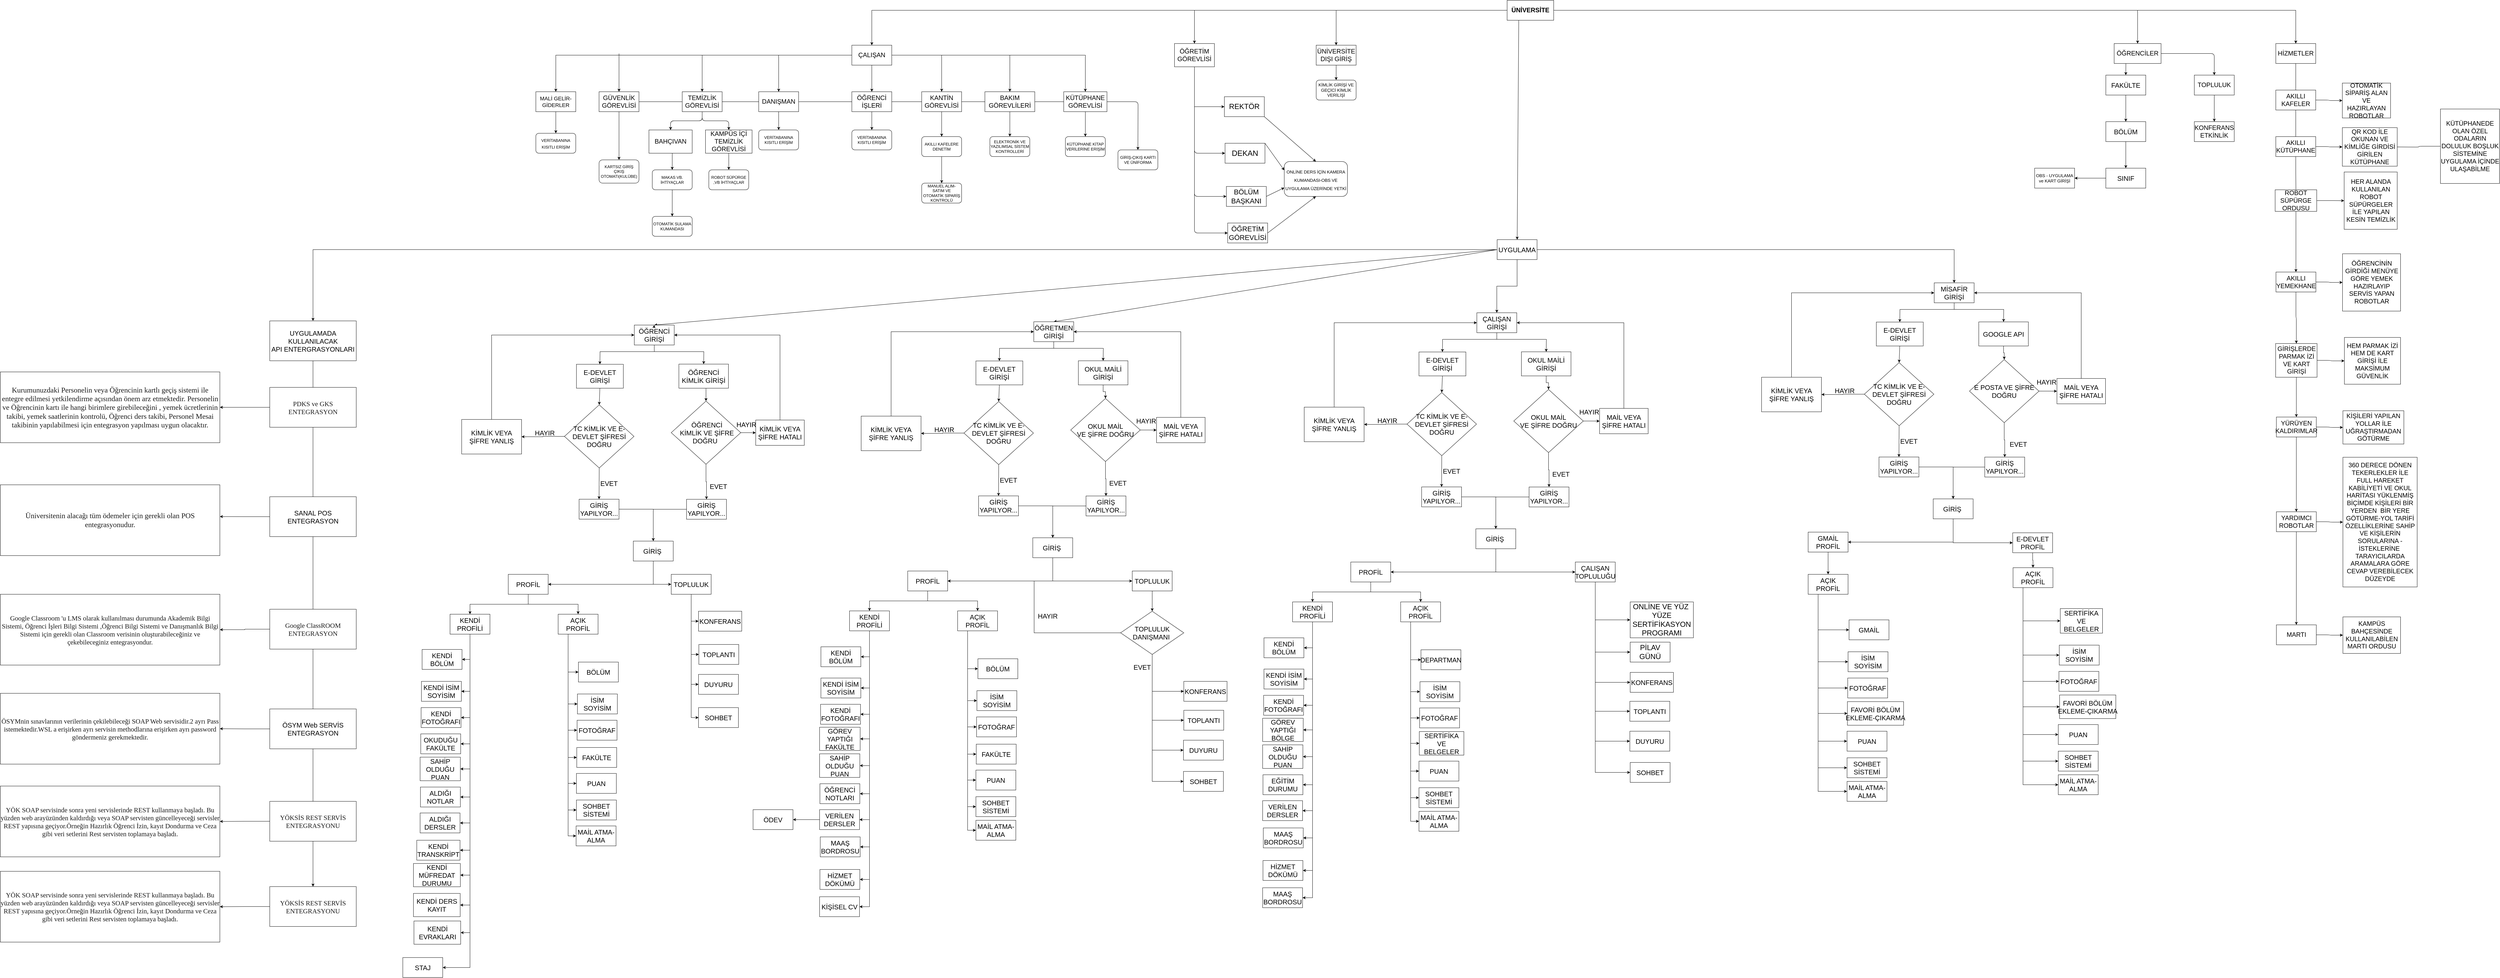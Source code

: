 <mxfile version="17.1.3" type="github">
  <diagram id="PYkzEZFsstpoyz6fkhcb" name="Page-1">
    <mxGraphModel dx="10220" dy="3860" grid="1" gridSize="10" guides="1" tooltips="1" connect="1" arrows="1" fold="1" page="1" pageScale="1" pageWidth="3300" pageHeight="4681" math="0" shadow="0">
      <root>
        <mxCell id="0" />
        <mxCell id="1" parent="0" />
        <mxCell id="j9e-yFk8elRwOHS_utwV-6" style="edgeStyle=orthogonalEdgeStyle;rounded=0;orthogonalLoop=1;jettySize=auto;html=1;entryX=0.5;entryY=0;entryDx=0;entryDy=0;fontSize=19;" parent="1" source="j9e-yFk8elRwOHS_utwV-1" target="j9e-yFk8elRwOHS_utwV-5" edge="1">
          <mxGeometry relative="1" as="geometry">
            <Array as="points">
              <mxPoint x="-400" y="80" />
              <mxPoint x="-400" y="185" />
            </Array>
          </mxGeometry>
        </mxCell>
        <mxCell id="Mt6NDPNn1GbquocmcCJc-554" style="edgeStyle=orthogonalEdgeStyle;rounded=0;orthogonalLoop=1;jettySize=auto;html=1;exitX=1;exitY=0.5;exitDx=0;exitDy=0;entryX=0.5;entryY=0;entryDx=0;entryDy=0;fontSize=20;endArrow=classic;endFill=1;" edge="1" parent="1" source="j9e-yFk8elRwOHS_utwV-1" target="j9e-yFk8elRwOHS_utwV-13">
          <mxGeometry relative="1" as="geometry" />
        </mxCell>
        <mxCell id="Mt6NDPNn1GbquocmcCJc-555" style="edgeStyle=orthogonalEdgeStyle;rounded=0;orthogonalLoop=1;jettySize=auto;html=1;exitX=1;exitY=0.5;exitDx=0;exitDy=0;entryX=0.5;entryY=0;entryDx=0;entryDy=0;fontSize=20;endArrow=classic;endFill=1;" edge="1" parent="1" source="j9e-yFk8elRwOHS_utwV-1" target="j9e-yFk8elRwOHS_utwV-15">
          <mxGeometry relative="1" as="geometry" />
        </mxCell>
        <mxCell id="j9e-yFk8elRwOHS_utwV-1" value="&lt;b&gt;&lt;font style=&quot;font-size: 19px&quot;&gt;ÜNİVERSİTE&lt;/font&gt;&lt;/b&gt;" style="rounded=0;whiteSpace=wrap;html=1;" parent="1" vertex="1">
          <mxGeometry x="1510" y="50" width="140" height="60" as="geometry" />
        </mxCell>
        <mxCell id="j9e-yFk8elRwOHS_utwV-20" value="" style="edgeStyle=orthogonalEdgeStyle;rounded=0;orthogonalLoop=1;jettySize=auto;html=1;fontSize=19;entryX=0.5;entryY=0;entryDx=0;entryDy=0;" parent="1" source="j9e-yFk8elRwOHS_utwV-5" target="j9e-yFk8elRwOHS_utwV-70" edge="1">
          <mxGeometry relative="1" as="geometry">
            <mxPoint x="-1360" y="320" as="targetPoint" />
            <Array as="points">
              <mxPoint x="-1350" y="215" />
            </Array>
          </mxGeometry>
        </mxCell>
        <mxCell id="j9e-yFk8elRwOHS_utwV-23" value="" style="edgeStyle=orthogonalEdgeStyle;rounded=0;orthogonalLoop=1;jettySize=auto;html=1;fontSize=19;" parent="1" source="j9e-yFk8elRwOHS_utwV-5" target="j9e-yFk8elRwOHS_utwV-22" edge="1">
          <mxGeometry relative="1" as="geometry" />
        </mxCell>
        <mxCell id="j9e-yFk8elRwOHS_utwV-25" value="" style="edgeStyle=orthogonalEdgeStyle;rounded=0;orthogonalLoop=1;jettySize=auto;html=1;fontSize=19;" parent="1" source="j9e-yFk8elRwOHS_utwV-5" target="j9e-yFk8elRwOHS_utwV-24" edge="1">
          <mxGeometry relative="1" as="geometry" />
        </mxCell>
        <mxCell id="j9e-yFk8elRwOHS_utwV-27" value="" style="edgeStyle=orthogonalEdgeStyle;rounded=0;orthogonalLoop=1;jettySize=auto;html=1;fontSize=19;" parent="1" source="j9e-yFk8elRwOHS_utwV-5" target="j9e-yFk8elRwOHS_utwV-26" edge="1">
          <mxGeometry relative="1" as="geometry" />
        </mxCell>
        <mxCell id="j9e-yFk8elRwOHS_utwV-28" style="edgeStyle=orthogonalEdgeStyle;rounded=0;orthogonalLoop=1;jettySize=auto;html=1;fontSize=19;entryX=0.5;entryY=0;entryDx=0;entryDy=0;" parent="1" source="j9e-yFk8elRwOHS_utwV-5" target="j9e-yFk8elRwOHS_utwV-29" edge="1">
          <mxGeometry relative="1" as="geometry">
            <mxPoint x="140" y="320" as="targetPoint" />
          </mxGeometry>
        </mxCell>
        <mxCell id="j9e-yFk8elRwOHS_utwV-31" value="" style="edgeStyle=orthogonalEdgeStyle;rounded=0;orthogonalLoop=1;jettySize=auto;html=1;fontSize=19;" parent="1" source="j9e-yFk8elRwOHS_utwV-5" target="j9e-yFk8elRwOHS_utwV-30" edge="1">
          <mxGeometry relative="1" as="geometry" />
        </mxCell>
        <mxCell id="j9e-yFk8elRwOHS_utwV-33" value="" style="edgeStyle=orthogonalEdgeStyle;rounded=0;orthogonalLoop=1;jettySize=auto;html=1;fontSize=19;" parent="1" source="j9e-yFk8elRwOHS_utwV-5" target="j9e-yFk8elRwOHS_utwV-32" edge="1">
          <mxGeometry relative="1" as="geometry" />
        </mxCell>
        <mxCell id="j9e-yFk8elRwOHS_utwV-5" value="ÇALIŞAN" style="rounded=0;whiteSpace=wrap;html=1;fontSize=19;" parent="1" vertex="1">
          <mxGeometry x="-460" y="185" width="120" height="60" as="geometry" />
        </mxCell>
        <mxCell id="j9e-yFk8elRwOHS_utwV-35" value="" style="edgeStyle=orthogonalEdgeStyle;rounded=0;orthogonalLoop=1;jettySize=auto;html=1;fontSize=19;" parent="1" source="j9e-yFk8elRwOHS_utwV-7" target="j9e-yFk8elRwOHS_utwV-34" edge="1">
          <mxGeometry relative="1" as="geometry">
            <Array as="points">
              <mxPoint x="570" y="370" />
            </Array>
          </mxGeometry>
        </mxCell>
        <mxCell id="j9e-yFk8elRwOHS_utwV-7" value="ÖĞRETİM GÖREVLİSİ" style="rounded=0;whiteSpace=wrap;html=1;fontSize=19;" parent="1" vertex="1">
          <mxGeometry x="510" y="180" width="120" height="70" as="geometry" />
        </mxCell>
        <mxCell id="j9e-yFk8elRwOHS_utwV-8" value="ÜNİVERSİTE DIŞI GİRİŞ" style="rounded=0;whiteSpace=wrap;html=1;fontSize=19;" parent="1" vertex="1">
          <mxGeometry x="936" y="185" width="120" height="60" as="geometry" />
        </mxCell>
        <mxCell id="j9e-yFk8elRwOHS_utwV-11" value="" style="endArrow=classic;html=1;rounded=0;fontSize=19;entryX=0.5;entryY=0;entryDx=0;entryDy=0;" parent="1" target="j9e-yFk8elRwOHS_utwV-7" edge="1">
          <mxGeometry width="50" height="50" relative="1" as="geometry">
            <mxPoint x="570" y="80" as="sourcePoint" />
            <mxPoint x="580" y="70" as="targetPoint" />
          </mxGeometry>
        </mxCell>
        <mxCell id="j9e-yFk8elRwOHS_utwV-12" value="" style="endArrow=classic;html=1;rounded=0;fontSize=19;entryX=0.5;entryY=0;entryDx=0;entryDy=0;" parent="1" target="j9e-yFk8elRwOHS_utwV-8" edge="1">
          <mxGeometry width="50" height="50" relative="1" as="geometry">
            <mxPoint x="996" y="80" as="sourcePoint" />
            <mxPoint x="980" y="210" as="targetPoint" />
          </mxGeometry>
        </mxCell>
        <mxCell id="j9e-yFk8elRwOHS_utwV-110" value="" style="edgeStyle=orthogonalEdgeStyle;curved=0;rounded=1;sketch=0;orthogonalLoop=1;jettySize=auto;html=1;shadow=0;fontSize=13;" parent="1" source="j9e-yFk8elRwOHS_utwV-13" target="j9e-yFk8elRwOHS_utwV-109" edge="1">
          <mxGeometry relative="1" as="geometry" />
        </mxCell>
        <mxCell id="j9e-yFk8elRwOHS_utwV-13" value="ÖĞRENCİLER" style="rounded=0;whiteSpace=wrap;html=1;fontSize=19;" parent="1" vertex="1">
          <mxGeometry x="3335" y="180" width="141" height="60" as="geometry" />
        </mxCell>
        <mxCell id="j9e-yFk8elRwOHS_utwV-15" value="HİZMETLER" style="rounded=0;whiteSpace=wrap;html=1;fontSize=19;" parent="1" vertex="1">
          <mxGeometry x="3821" y="180" width="120" height="60" as="geometry" />
        </mxCell>
        <mxCell id="j9e-yFk8elRwOHS_utwV-44" value="" style="edgeStyle=orthogonalEdgeStyle;curved=0;rounded=1;sketch=0;orthogonalLoop=1;jettySize=auto;html=1;" parent="1" source="j9e-yFk8elRwOHS_utwV-19" target="j9e-yFk8elRwOHS_utwV-43" edge="1">
          <mxGeometry relative="1" as="geometry" />
        </mxCell>
        <mxCell id="j9e-yFk8elRwOHS_utwV-66" style="edgeStyle=orthogonalEdgeStyle;curved=0;rounded=1;sketch=0;orthogonalLoop=1;jettySize=auto;html=1;" parent="1" source="j9e-yFk8elRwOHS_utwV-19" edge="1">
          <mxGeometry relative="1" as="geometry">
            <mxPoint x="400" y="500" as="targetPoint" />
          </mxGeometry>
        </mxCell>
        <mxCell id="j9e-yFk8elRwOHS_utwV-19" value="GÜVENLİK GÖREVLİSİ" style="whiteSpace=wrap;html=1;fontSize=19;rounded=0;" parent="1" vertex="1">
          <mxGeometry x="-1220" y="325" width="120" height="60" as="geometry" />
        </mxCell>
        <mxCell id="j9e-yFk8elRwOHS_utwV-50" value="" style="edgeStyle=orthogonalEdgeStyle;curved=0;rounded=1;sketch=0;orthogonalLoop=1;jettySize=auto;html=1;" parent="1" source="j9e-yFk8elRwOHS_utwV-22" target="j9e-yFk8elRwOHS_utwV-49" edge="1">
          <mxGeometry relative="1" as="geometry" />
        </mxCell>
        <mxCell id="j9e-yFk8elRwOHS_utwV-51" value="" style="edgeStyle=orthogonalEdgeStyle;curved=0;rounded=1;sketch=0;orthogonalLoop=1;jettySize=auto;html=1;" parent="1" source="j9e-yFk8elRwOHS_utwV-22" target="j9e-yFk8elRwOHS_utwV-49" edge="1">
          <mxGeometry relative="1" as="geometry" />
        </mxCell>
        <mxCell id="j9e-yFk8elRwOHS_utwV-53" value="" style="edgeStyle=orthogonalEdgeStyle;curved=0;rounded=1;sketch=0;orthogonalLoop=1;jettySize=auto;html=1;" parent="1" source="j9e-yFk8elRwOHS_utwV-22" target="j9e-yFk8elRwOHS_utwV-52" edge="1">
          <mxGeometry relative="1" as="geometry" />
        </mxCell>
        <mxCell id="j9e-yFk8elRwOHS_utwV-22" value="TEMİZLİK GÖREVLİSİ" style="whiteSpace=wrap;html=1;fontSize=19;rounded=0;" parent="1" vertex="1">
          <mxGeometry x="-970" y="325" width="120" height="60" as="geometry" />
        </mxCell>
        <mxCell id="j9e-yFk8elRwOHS_utwV-24" value="DANIŞMAN" style="whiteSpace=wrap;html=1;fontSize=19;rounded=0;" parent="1" vertex="1">
          <mxGeometry x="-740" y="325" width="120" height="60" as="geometry" />
        </mxCell>
        <mxCell id="j9e-yFk8elRwOHS_utwV-26" value="ÖĞRENCİ İŞLERİ" style="whiteSpace=wrap;html=1;fontSize=19;rounded=0;" parent="1" vertex="1">
          <mxGeometry x="-460" y="325" width="120" height="60" as="geometry" />
        </mxCell>
        <mxCell id="j9e-yFk8elRwOHS_utwV-76" value="" style="edgeStyle=orthogonalEdgeStyle;curved=0;rounded=1;sketch=0;orthogonalLoop=1;jettySize=auto;html=1;fontSize=12;entryX=0.5;entryY=0;entryDx=0;entryDy=0;" parent="1" source="j9e-yFk8elRwOHS_utwV-29" target="j9e-yFk8elRwOHS_utwV-77" edge="1">
          <mxGeometry relative="1" as="geometry">
            <mxPoint x="-190" y="465" as="targetPoint" />
          </mxGeometry>
        </mxCell>
        <mxCell id="j9e-yFk8elRwOHS_utwV-29" value="KANTİN GÖREVLİSİ" style="whiteSpace=wrap;html=1;fontSize=19;rounded=0;" parent="1" vertex="1">
          <mxGeometry x="-250" y="325" width="120" height="60" as="geometry" />
        </mxCell>
        <mxCell id="j9e-yFk8elRwOHS_utwV-81" value="" style="edgeStyle=orthogonalEdgeStyle;curved=0;rounded=1;sketch=0;orthogonalLoop=1;jettySize=auto;html=1;fontSize=12;entryX=0.5;entryY=0;entryDx=0;entryDy=0;" parent="1" source="j9e-yFk8elRwOHS_utwV-30" target="j9e-yFk8elRwOHS_utwV-82" edge="1">
          <mxGeometry relative="1" as="geometry">
            <mxPoint x="15" y="465" as="targetPoint" />
          </mxGeometry>
        </mxCell>
        <mxCell id="j9e-yFk8elRwOHS_utwV-30" value="BAKIM GÖREVLİLERİ" style="whiteSpace=wrap;html=1;fontSize=19;rounded=0;" parent="1" vertex="1">
          <mxGeometry x="-60" y="325" width="150" height="60" as="geometry" />
        </mxCell>
        <mxCell id="j9e-yFk8elRwOHS_utwV-84" value="" style="edgeStyle=orthogonalEdgeStyle;curved=0;rounded=1;sketch=0;orthogonalLoop=1;jettySize=auto;html=1;fontSize=12;entryX=0.5;entryY=0;entryDx=0;entryDy=0;" parent="1" source="j9e-yFk8elRwOHS_utwV-32" target="j9e-yFk8elRwOHS_utwV-85" edge="1">
          <mxGeometry relative="1" as="geometry">
            <mxPoint x="245" y="465" as="targetPoint" />
          </mxGeometry>
        </mxCell>
        <mxCell id="j9e-yFk8elRwOHS_utwV-32" value="KÜTÜPHANE GÖREVLİSİ" style="whiteSpace=wrap;html=1;fontSize=19;rounded=0;" parent="1" vertex="1">
          <mxGeometry x="177" y="325" width="130" height="60" as="geometry" />
        </mxCell>
        <mxCell id="j9e-yFk8elRwOHS_utwV-34" value="&lt;font style=&quot;font-size: 22px&quot;&gt;REKTÖR&lt;/font&gt;" style="whiteSpace=wrap;html=1;fontSize=19;rounded=0;" parent="1" vertex="1">
          <mxGeometry x="660" y="340" width="120" height="60" as="geometry" />
        </mxCell>
        <mxCell id="j9e-yFk8elRwOHS_utwV-43" value="KARTSIZ GİRİŞ ÇIKIŞ OTOMATI(KULÜBE)" style="rounded=1;whiteSpace=wrap;html=1;sketch=0;" parent="1" vertex="1">
          <mxGeometry x="-1220" y="530" width="120" height="70" as="geometry" />
        </mxCell>
        <mxCell id="j9e-yFk8elRwOHS_utwV-49" value="BAHÇIVAN" style="whiteSpace=wrap;html=1;fontSize=19;rounded=0;" parent="1" vertex="1">
          <mxGeometry x="-1070" y="440" width="130" height="70" as="geometry" />
        </mxCell>
        <mxCell id="j9e-yFk8elRwOHS_utwV-52" value="KAMPÜS İÇİ TEMİZLİK GÖREVLİSİ" style="whiteSpace=wrap;html=1;fontSize=19;rounded=0;" parent="1" vertex="1">
          <mxGeometry x="-900" y="440" width="140" height="70" as="geometry" />
        </mxCell>
        <mxCell id="j9e-yFk8elRwOHS_utwV-61" value="" style="edgeStyle=orthogonalEdgeStyle;curved=0;rounded=1;sketch=0;orthogonalLoop=1;jettySize=auto;html=1;" parent="1" source="j9e-yFk8elRwOHS_utwV-54" target="j9e-yFk8elRwOHS_utwV-60" edge="1">
          <mxGeometry relative="1" as="geometry" />
        </mxCell>
        <mxCell id="j9e-yFk8elRwOHS_utwV-54" value="MAKAS VB. İHTİYAÇLAR" style="rounded=1;whiteSpace=wrap;html=1;sketch=0;" parent="1" vertex="1">
          <mxGeometry x="-1060" y="560" width="120" height="60" as="geometry" />
        </mxCell>
        <mxCell id="j9e-yFk8elRwOHS_utwV-55" value="" style="endArrow=classic;html=1;rounded=1;sketch=0;curved=0;entryX=0.5;entryY=0;entryDx=0;entryDy=0;" parent="1" target="j9e-yFk8elRwOHS_utwV-54" edge="1">
          <mxGeometry width="50" height="50" relative="1" as="geometry">
            <mxPoint x="-1000" y="510" as="sourcePoint" />
            <mxPoint x="-420" y="740" as="targetPoint" />
          </mxGeometry>
        </mxCell>
        <mxCell id="j9e-yFk8elRwOHS_utwV-56" value="ROBOT SÜPÜRGE ,VB İHTİYAÇLAR" style="rounded=1;whiteSpace=wrap;html=1;sketch=0;" parent="1" vertex="1">
          <mxGeometry x="-890" y="560" width="120" height="60" as="geometry" />
        </mxCell>
        <mxCell id="j9e-yFk8elRwOHS_utwV-57" value="" style="endArrow=classic;html=1;rounded=1;sketch=0;curved=0;exitX=0.5;exitY=1;exitDx=0;exitDy=0;entryX=0.5;entryY=0;entryDx=0;entryDy=0;" parent="1" source="j9e-yFk8elRwOHS_utwV-52" target="j9e-yFk8elRwOHS_utwV-56" edge="1">
          <mxGeometry width="50" height="50" relative="1" as="geometry">
            <mxPoint x="-470" y="790" as="sourcePoint" />
            <mxPoint x="-420" y="740" as="targetPoint" />
          </mxGeometry>
        </mxCell>
        <mxCell id="j9e-yFk8elRwOHS_utwV-60" value="OTOMATİK SULAMA KUMANDASI" style="whiteSpace=wrap;html=1;rounded=1;sketch=0;" parent="1" vertex="1">
          <mxGeometry x="-1060" y="700" width="120" height="60" as="geometry" />
        </mxCell>
        <mxCell id="j9e-yFk8elRwOHS_utwV-65" value="GİRİŞ-ÇIKIŞ KARTI VE ÜNİFORMA" style="rounded=1;whiteSpace=wrap;html=1;sketch=0;" parent="1" vertex="1">
          <mxGeometry x="340" y="500" width="120" height="60" as="geometry" />
        </mxCell>
        <mxCell id="j9e-yFk8elRwOHS_utwV-67" value="VERİTABANINA KISITLI ERİŞİM" style="rounded=1;whiteSpace=wrap;html=1;sketch=0;" parent="1" vertex="1">
          <mxGeometry x="-740" y="440" width="120" height="60" as="geometry" />
        </mxCell>
        <mxCell id="j9e-yFk8elRwOHS_utwV-68" value="" style="endArrow=classic;html=1;rounded=1;sketch=0;curved=0;exitX=0.5;exitY=1;exitDx=0;exitDy=0;entryX=0.5;entryY=0;entryDx=0;entryDy=0;" parent="1" source="j9e-yFk8elRwOHS_utwV-24" target="j9e-yFk8elRwOHS_utwV-67" edge="1">
          <mxGeometry width="50" height="50" relative="1" as="geometry">
            <mxPoint x="-510" y="700" as="sourcePoint" />
            <mxPoint x="-460" y="650" as="targetPoint" />
          </mxGeometry>
        </mxCell>
        <mxCell id="j9e-yFk8elRwOHS_utwV-69" value="" style="endArrow=classic;html=1;rounded=1;sketch=0;curved=0;entryX=0.5;entryY=0;entryDx=0;entryDy=0;" parent="1" target="j9e-yFk8elRwOHS_utwV-19" edge="1">
          <mxGeometry width="50" height="50" relative="1" as="geometry">
            <mxPoint x="-1160" y="210" as="sourcePoint" />
            <mxPoint x="-930" y="370" as="targetPoint" />
          </mxGeometry>
        </mxCell>
        <mxCell id="j9e-yFk8elRwOHS_utwV-70" value="&lt;font style=&quot;font-size: 16px&quot;&gt;MALİ GELİR-GİDERLER&lt;/font&gt;" style="rounded=0;whiteSpace=wrap;html=1;sketch=0;" parent="1" vertex="1">
          <mxGeometry x="-1410" y="325" width="120" height="60" as="geometry" />
        </mxCell>
        <mxCell id="j9e-yFk8elRwOHS_utwV-71" value="&lt;font style=&quot;font-size: 12px&quot;&gt;VERİTABANINA KISITLI ERİŞİM&lt;/font&gt;" style="rounded=1;whiteSpace=wrap;html=1;sketch=0;fontSize=16;" parent="1" vertex="1">
          <mxGeometry x="-1410" y="450" width="120" height="60" as="geometry" />
        </mxCell>
        <mxCell id="j9e-yFk8elRwOHS_utwV-72" value="" style="endArrow=classic;html=1;rounded=1;sketch=0;fontSize=16;curved=0;exitX=0.5;exitY=1;exitDx=0;exitDy=0;entryX=0.5;entryY=0;entryDx=0;entryDy=0;" parent="1" source="j9e-yFk8elRwOHS_utwV-70" target="j9e-yFk8elRwOHS_utwV-71" edge="1">
          <mxGeometry width="50" height="50" relative="1" as="geometry">
            <mxPoint x="-980" y="410" as="sourcePoint" />
            <mxPoint x="-930" y="360" as="targetPoint" />
          </mxGeometry>
        </mxCell>
        <mxCell id="j9e-yFk8elRwOHS_utwV-73" value="VERİTABANINA KISITLI ERİŞİM" style="rounded=1;whiteSpace=wrap;html=1;sketch=0;fontSize=12;" parent="1" vertex="1">
          <mxGeometry x="-460" y="440" width="120" height="60" as="geometry" />
        </mxCell>
        <mxCell id="j9e-yFk8elRwOHS_utwV-74" value="" style="endArrow=classic;html=1;rounded=1;sketch=0;fontSize=12;curved=0;exitX=0.5;exitY=1;exitDx=0;exitDy=0;entryX=0.5;entryY=0;entryDx=0;entryDy=0;" parent="1" source="j9e-yFk8elRwOHS_utwV-26" target="j9e-yFk8elRwOHS_utwV-73" edge="1">
          <mxGeometry width="50" height="50" relative="1" as="geometry">
            <mxPoint x="-410" y="430" as="sourcePoint" />
            <mxPoint x="-360" y="380" as="targetPoint" />
          </mxGeometry>
        </mxCell>
        <mxCell id="j9e-yFk8elRwOHS_utwV-79" value="" style="edgeStyle=orthogonalEdgeStyle;curved=0;rounded=1;sketch=0;orthogonalLoop=1;jettySize=auto;html=1;fontSize=12;" parent="1" source="j9e-yFk8elRwOHS_utwV-77" target="j9e-yFk8elRwOHS_utwV-78" edge="1">
          <mxGeometry relative="1" as="geometry" />
        </mxCell>
        <mxCell id="j9e-yFk8elRwOHS_utwV-77" value="AKILLI KAFELERE DENETİM" style="rounded=1;whiteSpace=wrap;html=1;sketch=0;fontSize=12;" parent="1" vertex="1">
          <mxGeometry x="-250" y="460" width="120" height="60" as="geometry" />
        </mxCell>
        <mxCell id="j9e-yFk8elRwOHS_utwV-78" value="&lt;span&gt;MANUEL ALIM- SATIM VE OTOMATİK SİPARİŞ KONTROLÜ&lt;/span&gt;" style="whiteSpace=wrap;html=1;rounded=1;sketch=0;" parent="1" vertex="1">
          <mxGeometry x="-250" y="600" width="120" height="60" as="geometry" />
        </mxCell>
        <mxCell id="j9e-yFk8elRwOHS_utwV-82" value="ELEKTRONİK VE YAZILIMSAL SİSTEM KONTROLLERİ" style="rounded=1;whiteSpace=wrap;html=1;sketch=0;fontSize=12;" parent="1" vertex="1">
          <mxGeometry x="-45" y="460" width="120" height="60" as="geometry" />
        </mxCell>
        <mxCell id="j9e-yFk8elRwOHS_utwV-85" value="KÜTÜPHANE KİTAP VERİLERİNE ERİŞİM" style="rounded=1;whiteSpace=wrap;html=1;sketch=0;fontSize=12;" parent="1" vertex="1">
          <mxGeometry x="182" y="460" width="120" height="60" as="geometry" />
        </mxCell>
        <mxCell id="j9e-yFk8elRwOHS_utwV-86" value="" style="endArrow=classic;html=1;rounded=1;sketch=0;fontSize=12;curved=0;entryX=0;entryY=0.5;entryDx=0;entryDy=0;" parent="1" target="j9e-yFk8elRwOHS_utwV-88" edge="1">
          <mxGeometry width="50" height="50" relative="1" as="geometry">
            <mxPoint x="570" y="370" as="sourcePoint" />
            <mxPoint x="660" y="520" as="targetPoint" />
            <Array as="points">
              <mxPoint x="570" y="510" />
            </Array>
          </mxGeometry>
        </mxCell>
        <mxCell id="j9e-yFk8elRwOHS_utwV-88" value="&lt;font style=&quot;font-size: 23px&quot;&gt;DEKAN&lt;/font&gt;" style="rounded=0;whiteSpace=wrap;html=1;sketch=0;fontSize=12;" parent="1" vertex="1">
          <mxGeometry x="662" y="480" width="120" height="60" as="geometry" />
        </mxCell>
        <mxCell id="j9e-yFk8elRwOHS_utwV-89" value="" style="endArrow=classic;html=1;rounded=1;sketch=0;fontSize=22;curved=0;entryX=0;entryY=0.5;entryDx=0;entryDy=0;" parent="1" target="j9e-yFk8elRwOHS_utwV-90" edge="1">
          <mxGeometry width="50" height="50" relative="1" as="geometry">
            <mxPoint x="570" y="500" as="sourcePoint" />
            <mxPoint x="670" y="640" as="targetPoint" />
            <Array as="points">
              <mxPoint x="570" y="640" />
            </Array>
          </mxGeometry>
        </mxCell>
        <mxCell id="j9e-yFk8elRwOHS_utwV-90" value="&lt;span style=&quot;font-size: 21px&quot;&gt;BÖLÜM BAŞKANI&lt;/span&gt;" style="rounded=0;whiteSpace=wrap;html=1;sketch=0;fontSize=22;" parent="1" vertex="1">
          <mxGeometry x="666" y="610" width="120" height="60" as="geometry" />
        </mxCell>
        <mxCell id="j9e-yFk8elRwOHS_utwV-91" value="" style="endArrow=classic;html=1;rounded=1;sketch=0;fontSize=21;curved=0;entryX=0;entryY=0.5;entryDx=0;entryDy=0;" parent="1" target="j9e-yFk8elRwOHS_utwV-92" edge="1">
          <mxGeometry width="50" height="50" relative="1" as="geometry">
            <mxPoint x="570" y="630" as="sourcePoint" />
            <mxPoint x="670" y="750" as="targetPoint" />
            <Array as="points">
              <mxPoint x="570" y="750" />
            </Array>
          </mxGeometry>
        </mxCell>
        <mxCell id="j9e-yFk8elRwOHS_utwV-92" value="ÖĞRETİM GÖREVLİSİ" style="rounded=0;whiteSpace=wrap;html=1;sketch=0;fontSize=21;" parent="1" vertex="1">
          <mxGeometry x="670" y="720" width="120" height="60" as="geometry" />
        </mxCell>
        <mxCell id="j9e-yFk8elRwOHS_utwV-98" value="&lt;font style=&quot;font-size: 13px&quot;&gt;ONLİNE DERS İÇİN KAMERA KUMANDASI-OBS VE UYGULAMA ÜZERİNDE YETKİ&lt;/font&gt;" style="rounded=1;whiteSpace=wrap;html=1;sketch=0;fontSize=21;" parent="1" vertex="1">
          <mxGeometry x="840" y="535" width="190" height="105" as="geometry" />
        </mxCell>
        <mxCell id="j9e-yFk8elRwOHS_utwV-99" value="" style="endArrow=classic;html=1;rounded=1;shadow=0;sketch=0;fontSize=21;curved=0;exitX=1;exitY=1;exitDx=0;exitDy=0;entryX=0.5;entryY=0;entryDx=0;entryDy=0;" parent="1" source="j9e-yFk8elRwOHS_utwV-34" target="j9e-yFk8elRwOHS_utwV-98" edge="1">
          <mxGeometry width="50" height="50" relative="1" as="geometry">
            <mxPoint x="400" y="540" as="sourcePoint" />
            <mxPoint x="450" y="490" as="targetPoint" />
          </mxGeometry>
        </mxCell>
        <mxCell id="j9e-yFk8elRwOHS_utwV-100" value="" style="endArrow=classic;html=1;rounded=1;shadow=0;sketch=0;fontSize=21;curved=0;exitX=1;exitY=0;exitDx=0;exitDy=0;entryX=0;entryY=0.25;entryDx=0;entryDy=0;" parent="1" source="j9e-yFk8elRwOHS_utwV-88" target="j9e-yFk8elRwOHS_utwV-98" edge="1">
          <mxGeometry width="50" height="50" relative="1" as="geometry">
            <mxPoint x="400" y="540" as="sourcePoint" />
            <mxPoint x="450" y="490" as="targetPoint" />
          </mxGeometry>
        </mxCell>
        <mxCell id="j9e-yFk8elRwOHS_utwV-101" value="" style="endArrow=classic;html=1;rounded=1;shadow=0;sketch=0;fontSize=21;curved=0;exitX=1;exitY=0.5;exitDx=0;exitDy=0;entryX=0;entryY=0.75;entryDx=0;entryDy=0;" parent="1" source="j9e-yFk8elRwOHS_utwV-90" target="j9e-yFk8elRwOHS_utwV-98" edge="1">
          <mxGeometry width="50" height="50" relative="1" as="geometry">
            <mxPoint x="400" y="540" as="sourcePoint" />
            <mxPoint x="450" y="490" as="targetPoint" />
          </mxGeometry>
        </mxCell>
        <mxCell id="j9e-yFk8elRwOHS_utwV-102" value="" style="endArrow=classic;html=1;rounded=1;shadow=0;sketch=0;fontSize=21;curved=0;exitX=1;exitY=0.5;exitDx=0;exitDy=0;entryX=0.5;entryY=1;entryDx=0;entryDy=0;" parent="1" source="j9e-yFk8elRwOHS_utwV-92" target="j9e-yFk8elRwOHS_utwV-98" edge="1">
          <mxGeometry width="50" height="50" relative="1" as="geometry">
            <mxPoint x="400" y="540" as="sourcePoint" />
            <mxPoint x="450" y="490" as="targetPoint" />
          </mxGeometry>
        </mxCell>
        <mxCell id="j9e-yFk8elRwOHS_utwV-103" value="KİMLİK GİRİŞİ VE GEÇİCİ KİMLİK VERİLİŞİ" style="rounded=1;whiteSpace=wrap;html=1;sketch=0;fontSize=13;" parent="1" vertex="1">
          <mxGeometry x="936" y="290" width="120" height="60" as="geometry" />
        </mxCell>
        <mxCell id="j9e-yFk8elRwOHS_utwV-104" value="" style="endArrow=classic;html=1;rounded=1;shadow=0;sketch=0;fontSize=13;curved=0;exitX=0.5;exitY=1;exitDx=0;exitDy=0;entryX=0.5;entryY=0;entryDx=0;entryDy=0;" parent="1" source="j9e-yFk8elRwOHS_utwV-8" target="j9e-yFk8elRwOHS_utwV-103" edge="1">
          <mxGeometry width="50" height="50" relative="1" as="geometry">
            <mxPoint x="400" y="500" as="sourcePoint" />
            <mxPoint x="450" y="450" as="targetPoint" />
          </mxGeometry>
        </mxCell>
        <mxCell id="j9e-yFk8elRwOHS_utwV-108" value="" style="edgeStyle=orthogonalEdgeStyle;curved=0;rounded=1;sketch=0;orthogonalLoop=1;jettySize=auto;html=1;shadow=0;fontSize=13;" parent="1" source="j9e-yFk8elRwOHS_utwV-105" target="j9e-yFk8elRwOHS_utwV-107" edge="1">
          <mxGeometry relative="1" as="geometry" />
        </mxCell>
        <mxCell id="j9e-yFk8elRwOHS_utwV-105" value="&lt;font style=&quot;font-size: 20px&quot;&gt;FAKÜLTE&lt;/font&gt;" style="rounded=0;whiteSpace=wrap;html=1;sketch=0;fontSize=13;" parent="1" vertex="1">
          <mxGeometry x="3310" y="275" width="120" height="60" as="geometry" />
        </mxCell>
        <mxCell id="j9e-yFk8elRwOHS_utwV-106" value="" style="endArrow=classic;html=1;rounded=1;shadow=0;sketch=0;fontSize=13;curved=0;exitX=0.25;exitY=1;exitDx=0;exitDy=0;entryX=0.5;entryY=0;entryDx=0;entryDy=0;" parent="1" source="j9e-yFk8elRwOHS_utwV-13" target="j9e-yFk8elRwOHS_utwV-105" edge="1">
          <mxGeometry width="50" height="50" relative="1" as="geometry">
            <mxPoint x="3006" y="475" as="sourcePoint" />
            <mxPoint x="3056" y="425" as="targetPoint" />
          </mxGeometry>
        </mxCell>
        <mxCell id="j9e-yFk8elRwOHS_utwV-114" value="" style="edgeStyle=orthogonalEdgeStyle;curved=0;rounded=1;sketch=0;orthogonalLoop=1;jettySize=auto;html=1;shadow=0;fontSize=13;exitX=0;exitY=0.5;exitDx=0;exitDy=0;" parent="1" source="Mt6NDPNn1GbquocmcCJc-470" target="j9e-yFk8elRwOHS_utwV-113" edge="1">
          <mxGeometry relative="1" as="geometry" />
        </mxCell>
        <mxCell id="Mt6NDPNn1GbquocmcCJc-471" value="" style="edgeStyle=orthogonalEdgeStyle;rounded=0;orthogonalLoop=1;jettySize=auto;html=1;fontSize=20;endArrow=classic;endFill=1;" edge="1" parent="1" source="j9e-yFk8elRwOHS_utwV-107" target="Mt6NDPNn1GbquocmcCJc-470">
          <mxGeometry relative="1" as="geometry" />
        </mxCell>
        <mxCell id="j9e-yFk8elRwOHS_utwV-107" value="&lt;font style=&quot;font-size: 20px&quot;&gt;BÖLÜM&lt;/font&gt;" style="whiteSpace=wrap;html=1;fontSize=13;rounded=0;sketch=0;" parent="1" vertex="1">
          <mxGeometry x="3310" y="415" width="120" height="60" as="geometry" />
        </mxCell>
        <mxCell id="j9e-yFk8elRwOHS_utwV-112" value="" style="edgeStyle=orthogonalEdgeStyle;curved=0;rounded=1;sketch=0;orthogonalLoop=1;jettySize=auto;html=1;shadow=0;fontSize=13;" parent="1" source="j9e-yFk8elRwOHS_utwV-109" target="j9e-yFk8elRwOHS_utwV-111" edge="1">
          <mxGeometry relative="1" as="geometry" />
        </mxCell>
        <mxCell id="j9e-yFk8elRwOHS_utwV-109" value="TOPLULUK" style="whiteSpace=wrap;html=1;fontSize=19;rounded=0;" parent="1" vertex="1">
          <mxGeometry x="3576" y="275" width="120" height="60" as="geometry" />
        </mxCell>
        <mxCell id="j9e-yFk8elRwOHS_utwV-111" value="KONFERANS&lt;br&gt;ETKİNLİK" style="whiteSpace=wrap;html=1;fontSize=19;rounded=0;" parent="1" vertex="1">
          <mxGeometry x="3576" y="415" width="120" height="60" as="geometry" />
        </mxCell>
        <mxCell id="j9e-yFk8elRwOHS_utwV-113" value="OBS - UYGULAMA ve KART GİRİŞİ" style="whiteSpace=wrap;html=1;fontSize=13;rounded=0;sketch=0;" parent="1" vertex="1">
          <mxGeometry x="3096" y="555" width="120" height="60" as="geometry" />
        </mxCell>
        <mxCell id="j9e-yFk8elRwOHS_utwV-121" value="" style="edgeStyle=orthogonalEdgeStyle;curved=0;rounded=1;sketch=0;orthogonalLoop=1;jettySize=auto;html=1;shadow=0;fontSize=13;" parent="1" source="j9e-yFk8elRwOHS_utwV-117" target="j9e-yFk8elRwOHS_utwV-120" edge="1">
          <mxGeometry relative="1" as="geometry" />
        </mxCell>
        <mxCell id="j9e-yFk8elRwOHS_utwV-123" value="" style="edgeStyle=orthogonalEdgeStyle;curved=0;rounded=1;sketch=0;orthogonalLoop=1;jettySize=auto;html=1;shadow=0;fontSize=13;endArrow=none;endFill=0;" parent="1" source="j9e-yFk8elRwOHS_utwV-117" target="j9e-yFk8elRwOHS_utwV-122" edge="1">
          <mxGeometry relative="1" as="geometry" />
        </mxCell>
        <mxCell id="j9e-yFk8elRwOHS_utwV-117" value="AKILLI KAFELER" style="whiteSpace=wrap;html=1;fontSize=19;rounded=0;" parent="1" vertex="1">
          <mxGeometry x="3821" y="320" width="120" height="60" as="geometry" />
        </mxCell>
        <mxCell id="j9e-yFk8elRwOHS_utwV-119" value="" style="endArrow=none;html=1;rounded=1;shadow=0;sketch=0;fontSize=13;curved=0;exitX=0.5;exitY=1;exitDx=0;exitDy=0;entryX=0.5;entryY=0;entryDx=0;entryDy=0;" parent="1" source="j9e-yFk8elRwOHS_utwV-15" target="j9e-yFk8elRwOHS_utwV-117" edge="1">
          <mxGeometry width="50" height="50" relative="1" as="geometry">
            <mxPoint x="3376" y="445" as="sourcePoint" />
            <mxPoint x="3426" y="395" as="targetPoint" />
          </mxGeometry>
        </mxCell>
        <mxCell id="j9e-yFk8elRwOHS_utwV-120" value="OTOMATİK SİPARİŞ ALAN VE HAZIRLAYAN ROBOTLAR" style="whiteSpace=wrap;html=1;fontSize=19;rounded=0;" parent="1" vertex="1">
          <mxGeometry x="4021" y="299" width="145" height="105" as="geometry" />
        </mxCell>
        <mxCell id="j9e-yFk8elRwOHS_utwV-125" value="" style="edgeStyle=orthogonalEdgeStyle;curved=0;rounded=1;sketch=0;orthogonalLoop=1;jettySize=auto;html=1;shadow=0;fontSize=13;endArrow=classic;endFill=1;" parent="1" source="j9e-yFk8elRwOHS_utwV-122" target="j9e-yFk8elRwOHS_utwV-124" edge="1">
          <mxGeometry relative="1" as="geometry" />
        </mxCell>
        <mxCell id="j9e-yFk8elRwOHS_utwV-127" value="" style="edgeStyle=orthogonalEdgeStyle;curved=0;rounded=1;sketch=0;orthogonalLoop=1;jettySize=auto;html=1;shadow=0;fontSize=13;endArrow=none;endFill=0;" parent="1" source="j9e-yFk8elRwOHS_utwV-122" target="j9e-yFk8elRwOHS_utwV-126" edge="1">
          <mxGeometry relative="1" as="geometry" />
        </mxCell>
        <mxCell id="j9e-yFk8elRwOHS_utwV-122" value="AKILLI KÜTÜPHANE" style="whiteSpace=wrap;html=1;fontSize=19;rounded=0;" parent="1" vertex="1">
          <mxGeometry x="3821" y="460" width="120" height="60" as="geometry" />
        </mxCell>
        <mxCell id="j9e-yFk8elRwOHS_utwV-215" value="" style="edgeStyle=orthogonalEdgeStyle;curved=0;rounded=1;sketch=0;orthogonalLoop=1;jettySize=auto;html=1;shadow=0;fontSize=20;endArrow=none;endFill=0;" parent="1" target="j9e-yFk8elRwOHS_utwV-214" edge="1">
          <mxGeometry relative="1" as="geometry">
            <mxPoint x="4186" y="491.111" as="sourcePoint" />
            <mxPoint x="4286" y="655" as="targetPoint" />
          </mxGeometry>
        </mxCell>
        <mxCell id="j9e-yFk8elRwOHS_utwV-124" value="QR KOD İLE OKUNAN VE KİMLİĞE GİRDİSİ GİRİLEN KÜTÜPHANE" style="whiteSpace=wrap;html=1;fontSize=19;rounded=0;" parent="1" vertex="1">
          <mxGeometry x="4021" y="433" width="165" height="116" as="geometry" />
        </mxCell>
        <mxCell id="j9e-yFk8elRwOHS_utwV-129" value="" style="edgeStyle=orthogonalEdgeStyle;curved=0;rounded=1;sketch=0;orthogonalLoop=1;jettySize=auto;html=1;shadow=0;fontSize=13;endArrow=classic;endFill=1;" parent="1" source="j9e-yFk8elRwOHS_utwV-126" target="j9e-yFk8elRwOHS_utwV-128" edge="1">
          <mxGeometry relative="1" as="geometry" />
        </mxCell>
        <mxCell id="j9e-yFk8elRwOHS_utwV-131" value="" style="edgeStyle=orthogonalEdgeStyle;curved=0;rounded=1;sketch=0;orthogonalLoop=1;jettySize=auto;html=1;shadow=0;fontSize=13;endArrow=classic;endFill=1;" parent="1" source="j9e-yFk8elRwOHS_utwV-126" target="j9e-yFk8elRwOHS_utwV-130" edge="1">
          <mxGeometry relative="1" as="geometry" />
        </mxCell>
        <mxCell id="j9e-yFk8elRwOHS_utwV-126" value="ROBOT SÜPÜRGE ORDUSU" style="whiteSpace=wrap;html=1;fontSize=19;rounded=0;" parent="1" vertex="1">
          <mxGeometry x="3819" y="620" width="125" height="65" as="geometry" />
        </mxCell>
        <mxCell id="j9e-yFk8elRwOHS_utwV-128" value="HER ALANDA KULLANILAN ROBOT SÜPÜRGELER İLE YAPILAN KESİN TEMİZLİK" style="whiteSpace=wrap;html=1;fontSize=19;rounded=0;" parent="1" vertex="1">
          <mxGeometry x="4026.5" y="566.5" width="159.5" height="172.5" as="geometry" />
        </mxCell>
        <mxCell id="j9e-yFk8elRwOHS_utwV-133" value="" style="edgeStyle=orthogonalEdgeStyle;curved=0;rounded=1;sketch=0;orthogonalLoop=1;jettySize=auto;html=1;shadow=0;fontSize=13;endArrow=classic;endFill=1;" parent="1" source="j9e-yFk8elRwOHS_utwV-130" target="j9e-yFk8elRwOHS_utwV-132" edge="1">
          <mxGeometry relative="1" as="geometry" />
        </mxCell>
        <mxCell id="j9e-yFk8elRwOHS_utwV-135" value="" style="edgeStyle=orthogonalEdgeStyle;curved=0;rounded=1;sketch=0;orthogonalLoop=1;jettySize=auto;html=1;shadow=0;fontSize=13;endArrow=classic;endFill=1;" parent="1" source="j9e-yFk8elRwOHS_utwV-130" target="j9e-yFk8elRwOHS_utwV-134" edge="1">
          <mxGeometry relative="1" as="geometry" />
        </mxCell>
        <mxCell id="j9e-yFk8elRwOHS_utwV-130" value="AKILLI YEMEKHANE" style="whiteSpace=wrap;html=1;fontSize=19;rounded=0;" parent="1" vertex="1">
          <mxGeometry x="3821.5" y="867.5" width="120" height="60" as="geometry" />
        </mxCell>
        <mxCell id="j9e-yFk8elRwOHS_utwV-132" value="ÖĞRENCİNİN GİRDİĞİ MENÜYE GÖRE YEMEK HAZIRLAYIP SERVİS YAPAN ROBOTLAR" style="whiteSpace=wrap;html=1;fontSize=19;rounded=0;" parent="1" vertex="1">
          <mxGeometry x="4021.5" y="812.5" width="174.5" height="172.5" as="geometry" />
        </mxCell>
        <mxCell id="j9e-yFk8elRwOHS_utwV-137" value="" style="edgeStyle=orthogonalEdgeStyle;curved=0;rounded=1;sketch=0;orthogonalLoop=1;jettySize=auto;html=1;shadow=0;fontSize=13;endArrow=classic;endFill=1;" parent="1" source="j9e-yFk8elRwOHS_utwV-134" target="j9e-yFk8elRwOHS_utwV-136" edge="1">
          <mxGeometry relative="1" as="geometry" />
        </mxCell>
        <mxCell id="j9e-yFk8elRwOHS_utwV-139" value="" style="edgeStyle=orthogonalEdgeStyle;curved=0;rounded=1;sketch=0;orthogonalLoop=1;jettySize=auto;html=1;shadow=0;fontSize=13;endArrow=classic;endFill=1;" parent="1" source="j9e-yFk8elRwOHS_utwV-134" target="j9e-yFk8elRwOHS_utwV-138" edge="1">
          <mxGeometry relative="1" as="geometry" />
        </mxCell>
        <mxCell id="j9e-yFk8elRwOHS_utwV-134" value="GİRİŞLERDE PARMAK İZİ VE KART GİRİŞİ" style="whiteSpace=wrap;html=1;fontSize=19;rounded=0;" parent="1" vertex="1">
          <mxGeometry x="3820.5" y="1082.5" width="124.5" height="101.5" as="geometry" />
        </mxCell>
        <mxCell id="j9e-yFk8elRwOHS_utwV-136" value="HEM PARMAK İZİ HEM DE KART GİRİŞİ İLE MAKSİMUM GÜVENLİK" style="whiteSpace=wrap;html=1;fontSize=19;rounded=0;" parent="1" vertex="1">
          <mxGeometry x="4027.25" y="1064.25" width="168.75" height="140.75" as="geometry" />
        </mxCell>
        <mxCell id="j9e-yFk8elRwOHS_utwV-141" value="" style="edgeStyle=orthogonalEdgeStyle;curved=0;rounded=1;sketch=0;orthogonalLoop=1;jettySize=auto;html=1;shadow=0;fontSize=13;endArrow=classic;endFill=1;" parent="1" source="j9e-yFk8elRwOHS_utwV-138" target="j9e-yFk8elRwOHS_utwV-140" edge="1">
          <mxGeometry relative="1" as="geometry" />
        </mxCell>
        <mxCell id="j9e-yFk8elRwOHS_utwV-145" value="" style="edgeStyle=orthogonalEdgeStyle;curved=0;rounded=1;sketch=0;orthogonalLoop=1;jettySize=auto;html=1;shadow=0;fontSize=13;endArrow=classic;endFill=1;" parent="1" source="j9e-yFk8elRwOHS_utwV-138" target="j9e-yFk8elRwOHS_utwV-144" edge="1">
          <mxGeometry relative="1" as="geometry" />
        </mxCell>
        <mxCell id="j9e-yFk8elRwOHS_utwV-138" value="YÜRÜYEN KALDIRIMLAR" style="whiteSpace=wrap;html=1;fontSize=19;rounded=0;" parent="1" vertex="1">
          <mxGeometry x="3822.75" y="1303.75" width="120" height="60" as="geometry" />
        </mxCell>
        <mxCell id="j9e-yFk8elRwOHS_utwV-143" value="" style="edgeStyle=orthogonalEdgeStyle;curved=0;rounded=1;sketch=0;orthogonalLoop=1;jettySize=auto;html=1;shadow=0;fontSize=13;endArrow=classic;endFill=1;" parent="1" source="j9e-yFk8elRwOHS_utwV-140" target="j9e-yFk8elRwOHS_utwV-142" edge="1">
          <mxGeometry relative="1" as="geometry" />
        </mxCell>
        <mxCell id="j9e-yFk8elRwOHS_utwV-147" value="" style="edgeStyle=orthogonalEdgeStyle;curved=0;rounded=1;sketch=0;orthogonalLoop=1;jettySize=auto;html=1;shadow=0;fontSize=13;endArrow=classic;endFill=1;" parent="1" source="j9e-yFk8elRwOHS_utwV-140" target="j9e-yFk8elRwOHS_utwV-146" edge="1">
          <mxGeometry relative="1" as="geometry" />
        </mxCell>
        <mxCell id="j9e-yFk8elRwOHS_utwV-140" value="YARDIMCI ROBOTLAR" style="whiteSpace=wrap;html=1;fontSize=19;rounded=0;" parent="1" vertex="1">
          <mxGeometry x="3822.75" y="1588.75" width="120" height="60" as="geometry" />
        </mxCell>
        <mxCell id="j9e-yFk8elRwOHS_utwV-142" value="360 DERECE DÖNEN TEKERLEKLER İLE FULL HAREKET KABİLİYETİ VE OKUL HARİTASI YÜKLENMİŞ BİÇİMDE KİŞİLERİ BİR YERDEN&amp;nbsp; BİR YERE GÖTÜRME-YOL TARİFİ ÖZELLİKLERİNE SAHİP VE KİŞİLERİN SORULARINA - İSTEKLERİNE&amp;nbsp; TARAYICILARDA ARAMALARA GÖRE CEVAP VEREBİLECEK DÜZEYDE" style="whiteSpace=wrap;html=1;fontSize=19;rounded=0;" parent="1" vertex="1">
          <mxGeometry x="4022.75" y="1424.75" width="223.25" height="390.25" as="geometry" />
        </mxCell>
        <mxCell id="j9e-yFk8elRwOHS_utwV-144" value="KİŞİLERİ YAPILAN YOLLAR İLE UĞRAŞTIRMADAN GÖTÜRME" style="whiteSpace=wrap;html=1;fontSize=19;rounded=0;" parent="1" vertex="1">
          <mxGeometry x="4022.75" y="1284.75" width="183.25" height="100.25" as="geometry" />
        </mxCell>
        <mxCell id="j9e-yFk8elRwOHS_utwV-149" value="" style="edgeStyle=orthogonalEdgeStyle;curved=0;rounded=1;sketch=0;orthogonalLoop=1;jettySize=auto;html=1;shadow=0;fontSize=13;endArrow=classic;endFill=1;" parent="1" source="j9e-yFk8elRwOHS_utwV-146" target="j9e-yFk8elRwOHS_utwV-148" edge="1">
          <mxGeometry relative="1" as="geometry" />
        </mxCell>
        <mxCell id="j9e-yFk8elRwOHS_utwV-146" value="MARTI" style="whiteSpace=wrap;html=1;fontSize=19;rounded=0;" parent="1" vertex="1">
          <mxGeometry x="3822.75" y="1929" width="120" height="60" as="geometry" />
        </mxCell>
        <mxCell id="j9e-yFk8elRwOHS_utwV-148" value="KAMPÜS BAHÇESİNDE KULLANILABİLEN MARTI ORDUSU" style="whiteSpace=wrap;html=1;fontSize=19;rounded=0;" parent="1" vertex="1">
          <mxGeometry x="4022.75" y="1905" width="173.25" height="110" as="geometry" />
        </mxCell>
        <mxCell id="j9e-yFk8elRwOHS_utwV-152" value="" style="endArrow=classic;html=1;rounded=1;shadow=0;sketch=0;fontSize=13;curved=0;exitX=0.25;exitY=1;exitDx=0;exitDy=0;" parent="1" source="j9e-yFk8elRwOHS_utwV-1" target="j9e-yFk8elRwOHS_utwV-153" edge="1">
          <mxGeometry width="50" height="50" relative="1" as="geometry">
            <mxPoint x="1360" y="350" as="sourcePoint" />
            <mxPoint x="1540" y="800" as="targetPoint" />
          </mxGeometry>
        </mxCell>
        <mxCell id="Mt6NDPNn1GbquocmcCJc-255" style="edgeStyle=orthogonalEdgeStyle;rounded=0;orthogonalLoop=1;jettySize=auto;html=1;exitX=0;exitY=0.5;exitDx=0;exitDy=0;entryX=0.5;entryY=0;entryDx=0;entryDy=0;fontSize=20;" edge="1" parent="1" source="j9e-yFk8elRwOHS_utwV-153" target="Mt6NDPNn1GbquocmcCJc-250">
          <mxGeometry relative="1" as="geometry" />
        </mxCell>
        <mxCell id="Mt6NDPNn1GbquocmcCJc-472" style="edgeStyle=orthogonalEdgeStyle;rounded=0;orthogonalLoop=1;jettySize=auto;html=1;exitX=0.5;exitY=1;exitDx=0;exitDy=0;fontSize=20;endArrow=classic;endFill=1;" edge="1" parent="1" source="j9e-yFk8elRwOHS_utwV-153" target="Mt6NDPNn1GbquocmcCJc-377">
          <mxGeometry relative="1" as="geometry" />
        </mxCell>
        <mxCell id="Mt6NDPNn1GbquocmcCJc-556" style="edgeStyle=orthogonalEdgeStyle;rounded=0;orthogonalLoop=1;jettySize=auto;html=1;exitX=1;exitY=0.5;exitDx=0;exitDy=0;entryX=0.5;entryY=0;entryDx=0;entryDy=0;fontSize=20;endArrow=classic;endFill=1;" edge="1" parent="1" source="j9e-yFk8elRwOHS_utwV-153" target="Mt6NDPNn1GbquocmcCJc-484">
          <mxGeometry relative="1" as="geometry" />
        </mxCell>
        <mxCell id="j9e-yFk8elRwOHS_utwV-153" value="&lt;font style=&quot;font-size: 20px&quot;&gt;UYGULAMA&lt;/font&gt;" style="rounded=0;whiteSpace=wrap;html=1;sketch=0;fontSize=13;" parent="1" vertex="1">
          <mxGeometry x="1480" y="770" width="120" height="60" as="geometry" />
        </mxCell>
        <mxCell id="j9e-yFk8elRwOHS_utwV-158" value="" style="endArrow=classic;html=1;rounded=1;shadow=0;sketch=0;fontSize=20;curved=0;entryX=0.5;entryY=0;entryDx=0;entryDy=0;" parent="1" target="Mt6NDPNn1GbquocmcCJc-142" edge="1">
          <mxGeometry width="50" height="50" relative="1" as="geometry">
            <mxPoint x="1480" y="800" as="sourcePoint" />
            <mxPoint x="1250" y="970" as="targetPoint" />
          </mxGeometry>
        </mxCell>
        <mxCell id="j9e-yFk8elRwOHS_utwV-159" value="" style="endArrow=classic;html=1;rounded=1;shadow=0;sketch=0;fontSize=20;curved=0;exitX=0;exitY=0.5;exitDx=0;exitDy=0;entryX=0.5;entryY=0;entryDx=0;entryDy=0;" parent="1" source="j9e-yFk8elRwOHS_utwV-153" target="Mt6NDPNn1GbquocmcCJc-1" edge="1">
          <mxGeometry width="50" height="50" relative="1" as="geometry">
            <mxPoint x="1190" y="830" as="sourcePoint" />
            <mxPoint x="120.72" y="996.66" as="targetPoint" />
          </mxGeometry>
        </mxCell>
        <mxCell id="Mt6NDPNn1GbquocmcCJc-100" style="edgeStyle=orthogonalEdgeStyle;rounded=0;orthogonalLoop=1;jettySize=auto;html=1;exitX=0.5;exitY=1;exitDx=0;exitDy=0;entryX=0;entryY=0.5;entryDx=0;entryDy=0;fontSize=20;" edge="1" parent="1" source="j9e-yFk8elRwOHS_utwV-173" target="j9e-yFk8elRwOHS_utwV-175">
          <mxGeometry relative="1" as="geometry" />
        </mxCell>
        <mxCell id="Mt6NDPNn1GbquocmcCJc-101" style="edgeStyle=orthogonalEdgeStyle;rounded=0;orthogonalLoop=1;jettySize=auto;html=1;exitX=0.5;exitY=1;exitDx=0;exitDy=0;entryX=0;entryY=0.5;entryDx=0;entryDy=0;fontSize=20;" edge="1" parent="1" source="j9e-yFk8elRwOHS_utwV-173" target="j9e-yFk8elRwOHS_utwV-196">
          <mxGeometry relative="1" as="geometry" />
        </mxCell>
        <mxCell id="Mt6NDPNn1GbquocmcCJc-102" style="edgeStyle=orthogonalEdgeStyle;rounded=0;orthogonalLoop=1;jettySize=auto;html=1;exitX=0.5;exitY=1;exitDx=0;exitDy=0;entryX=0;entryY=0.5;entryDx=0;entryDy=0;fontSize=20;" edge="1" parent="1" source="j9e-yFk8elRwOHS_utwV-173" target="j9e-yFk8elRwOHS_utwV-198">
          <mxGeometry relative="1" as="geometry" />
        </mxCell>
        <mxCell id="Mt6NDPNn1GbquocmcCJc-103" style="edgeStyle=orthogonalEdgeStyle;rounded=0;orthogonalLoop=1;jettySize=auto;html=1;exitX=0.5;exitY=1;exitDx=0;exitDy=0;entryX=0;entryY=0.5;entryDx=0;entryDy=0;fontSize=20;" edge="1" parent="1" source="j9e-yFk8elRwOHS_utwV-173" target="j9e-yFk8elRwOHS_utwV-216">
          <mxGeometry relative="1" as="geometry" />
        </mxCell>
        <mxCell id="j9e-yFk8elRwOHS_utwV-173" value="TOPLULUK" style="rounded=0;whiteSpace=wrap;html=1;sketch=0;fontSize=20;" parent="1" vertex="1">
          <mxGeometry x="-1003" y="1777" width="120" height="60" as="geometry" />
        </mxCell>
        <mxCell id="j9e-yFk8elRwOHS_utwV-175" value="KONFERANS" style="rounded=0;whiteSpace=wrap;html=1;sketch=0;fontSize=20;" parent="1" vertex="1">
          <mxGeometry x="-921" y="1888" width="130" height="60" as="geometry" />
        </mxCell>
        <mxCell id="j9e-yFk8elRwOHS_utwV-196" value="TOPLANTI" style="rounded=0;whiteSpace=wrap;html=1;sketch=0;fontSize=20;" parent="1" vertex="1">
          <mxGeometry x="-920" y="1988" width="120" height="60" as="geometry" />
        </mxCell>
        <mxCell id="j9e-yFk8elRwOHS_utwV-198" value="DUYURU" style="rounded=0;whiteSpace=wrap;html=1;sketch=0;fontSize=20;" parent="1" vertex="1">
          <mxGeometry x="-921" y="2078" width="120" height="60" as="geometry" />
        </mxCell>
        <mxCell id="j9e-yFk8elRwOHS_utwV-214" value="KÜTÜPHANEDE OLAN ÖZEL ODALARIN DOLULUK BOŞLUK SİSTEMİNE UYGULAMA İÇİNDE ULAŞABİLME" style="whiteSpace=wrap;html=1;fontSize=19;rounded=0;" parent="1" vertex="1">
          <mxGeometry x="4316" y="377" width="177.5" height="224" as="geometry" />
        </mxCell>
        <mxCell id="j9e-yFk8elRwOHS_utwV-216" value="SOHBET" style="rounded=0;whiteSpace=wrap;html=1;sketch=0;fontSize=20;" parent="1" vertex="1">
          <mxGeometry x="-921" y="2178" width="120" height="60" as="geometry" />
        </mxCell>
        <mxCell id="Mt6NDPNn1GbquocmcCJc-1" value="&lt;font style=&quot;font-size: 20px&quot;&gt;ÖĞRENCİ GİRİŞİ&lt;/font&gt;" style="rounded=0;whiteSpace=wrap;html=1;" vertex="1" parent="1">
          <mxGeometry x="-1114" y="1027" width="120" height="60" as="geometry" />
        </mxCell>
        <mxCell id="Mt6NDPNn1GbquocmcCJc-2" value="" style="endArrow=classic;html=1;rounded=0;exitX=0;exitY=1;exitDx=0;exitDy=0;entryX=0.5;entryY=0;entryDx=0;entryDy=0;" edge="1" parent="1" target="Mt6NDPNn1GbquocmcCJc-1">
          <mxGeometry width="50" height="50" relative="1" as="geometry">
            <mxPoint x="-1055" y="1035" as="sourcePoint" />
            <mxPoint x="-849" y="1155" as="targetPoint" />
          </mxGeometry>
        </mxCell>
        <mxCell id="Mt6NDPNn1GbquocmcCJc-71" style="edgeStyle=orthogonalEdgeStyle;rounded=0;orthogonalLoop=1;jettySize=auto;html=1;exitX=0.5;exitY=1;exitDx=0;exitDy=0;entryX=0.5;entryY=0;entryDx=0;entryDy=0;fontSize=20;" edge="1" parent="1" source="Mt6NDPNn1GbquocmcCJc-16" target="Mt6NDPNn1GbquocmcCJc-32">
          <mxGeometry relative="1" as="geometry" />
        </mxCell>
        <mxCell id="Mt6NDPNn1GbquocmcCJc-16" value="ÖĞRENCİ KİMLİK GİRİŞİ" style="rounded=0;whiteSpace=wrap;html=1;fontSize=20;" vertex="1" parent="1">
          <mxGeometry x="-980" y="1144.5" width="149" height="72.5" as="geometry" />
        </mxCell>
        <mxCell id="Mt6NDPNn1GbquocmcCJc-17" value="E-DEVLET GİRİŞİ" style="rounded=0;whiteSpace=wrap;html=1;fontSize=20;" vertex="1" parent="1">
          <mxGeometry x="-1288" y="1145" width="141" height="72" as="geometry" />
        </mxCell>
        <mxCell id="Mt6NDPNn1GbquocmcCJc-18" value="" style="endArrow=classic;html=1;rounded=0;fontSize=20;exitX=0.5;exitY=1;exitDx=0;exitDy=0;entryX=0.5;entryY=0;entryDx=0;entryDy=0;" edge="1" parent="1" source="Mt6NDPNn1GbquocmcCJc-1" target="Mt6NDPNn1GbquocmcCJc-17">
          <mxGeometry width="50" height="50" relative="1" as="geometry">
            <mxPoint x="-1013" y="1347" as="sourcePoint" />
            <mxPoint x="-963" y="1297" as="targetPoint" />
            <Array as="points">
              <mxPoint x="-1054" y="1107" />
              <mxPoint x="-1217" y="1107" />
            </Array>
          </mxGeometry>
        </mxCell>
        <mxCell id="Mt6NDPNn1GbquocmcCJc-19" value="" style="endArrow=classic;html=1;rounded=0;fontSize=20;exitX=0.5;exitY=1;exitDx=0;exitDy=0;entryX=0.5;entryY=0;entryDx=0;entryDy=0;" edge="1" parent="1" source="Mt6NDPNn1GbquocmcCJc-1" target="Mt6NDPNn1GbquocmcCJc-16">
          <mxGeometry width="50" height="50" relative="1" as="geometry">
            <mxPoint x="-1013" y="1347" as="sourcePoint" />
            <mxPoint x="-963" y="1297" as="targetPoint" />
            <Array as="points">
              <mxPoint x="-1054" y="1107" />
              <mxPoint x="-905" y="1107" />
            </Array>
          </mxGeometry>
        </mxCell>
        <mxCell id="Mt6NDPNn1GbquocmcCJc-27" value="" style="edgeStyle=orthogonalEdgeStyle;rounded=0;orthogonalLoop=1;jettySize=auto;html=1;fontSize=20;" edge="1" parent="1" source="Mt6NDPNn1GbquocmcCJc-20" target="Mt6NDPNn1GbquocmcCJc-26">
          <mxGeometry relative="1" as="geometry" />
        </mxCell>
        <mxCell id="Mt6NDPNn1GbquocmcCJc-20" value="TC KİMLİK VE E-DEVLET ŞİFRESİ DOĞRU" style="rhombus;whiteSpace=wrap;html=1;fontSize=20;" vertex="1" parent="1">
          <mxGeometry x="-1324" y="1267" width="209" height="190" as="geometry" />
        </mxCell>
        <mxCell id="Mt6NDPNn1GbquocmcCJc-21" value="" style="endArrow=classic;html=1;rounded=0;fontSize=20;exitX=0.5;exitY=1;exitDx=0;exitDy=0;entryX=0.5;entryY=0;entryDx=0;entryDy=0;" edge="1" parent="1" source="Mt6NDPNn1GbquocmcCJc-17" target="Mt6NDPNn1GbquocmcCJc-20">
          <mxGeometry width="50" height="50" relative="1" as="geometry">
            <mxPoint x="-993" y="1747" as="sourcePoint" />
            <mxPoint x="-943" y="1697" as="targetPoint" />
          </mxGeometry>
        </mxCell>
        <mxCell id="Mt6NDPNn1GbquocmcCJc-43" style="edgeStyle=orthogonalEdgeStyle;rounded=0;orthogonalLoop=1;jettySize=auto;html=1;exitX=1;exitY=0.5;exitDx=0;exitDy=0;entryX=0.5;entryY=0;entryDx=0;entryDy=0;fontSize=20;" edge="1" parent="1" source="Mt6NDPNn1GbquocmcCJc-24" target="Mt6NDPNn1GbquocmcCJc-41">
          <mxGeometry relative="1" as="geometry" />
        </mxCell>
        <mxCell id="Mt6NDPNn1GbquocmcCJc-24" value="GİRİŞ YAPILYOR..." style="rounded=0;whiteSpace=wrap;html=1;fontSize=20;" vertex="1" parent="1">
          <mxGeometry x="-1280" y="1551" width="120" height="60" as="geometry" />
        </mxCell>
        <mxCell id="Mt6NDPNn1GbquocmcCJc-26" value="KİMLİK VEYA ŞİFRE YANLIŞ" style="whiteSpace=wrap;html=1;fontSize=20;" vertex="1" parent="1">
          <mxGeometry x="-1633" y="1311" width="180" height="104" as="geometry" />
        </mxCell>
        <mxCell id="Mt6NDPNn1GbquocmcCJc-28" value="" style="endArrow=classic;html=1;rounded=0;fontSize=20;exitX=0.5;exitY=0;exitDx=0;exitDy=0;entryX=0;entryY=0.5;entryDx=0;entryDy=0;" edge="1" parent="1" source="Mt6NDPNn1GbquocmcCJc-26" target="Mt6NDPNn1GbquocmcCJc-1">
          <mxGeometry width="50" height="50" relative="1" as="geometry">
            <mxPoint x="-673" y="1737" as="sourcePoint" />
            <mxPoint x="-623" y="1687" as="targetPoint" />
            <Array as="points">
              <mxPoint x="-1543" y="1057" />
            </Array>
          </mxGeometry>
        </mxCell>
        <mxCell id="Mt6NDPNn1GbquocmcCJc-29" value="HAYIR" style="text;html=1;strokeColor=none;fillColor=none;align=center;verticalAlign=middle;whiteSpace=wrap;rounded=0;fontSize=20;" vertex="1" parent="1">
          <mxGeometry x="-1423" y="1335.75" width="80" height="30" as="geometry" />
        </mxCell>
        <mxCell id="Mt6NDPNn1GbquocmcCJc-30" value="" style="endArrow=classic;html=1;rounded=0;fontSize=20;exitX=0.5;exitY=1;exitDx=0;exitDy=0;entryX=0.5;entryY=0;entryDx=0;entryDy=0;" edge="1" parent="1" source="Mt6NDPNn1GbquocmcCJc-20" target="Mt6NDPNn1GbquocmcCJc-24">
          <mxGeometry width="50" height="50" relative="1" as="geometry">
            <mxPoint x="-803" y="1537" as="sourcePoint" />
            <mxPoint x="-753" y="1487" as="targetPoint" />
          </mxGeometry>
        </mxCell>
        <mxCell id="Mt6NDPNn1GbquocmcCJc-31" value="EVET" style="text;html=1;strokeColor=none;fillColor=none;align=center;verticalAlign=middle;whiteSpace=wrap;rounded=0;fontSize=20;" vertex="1" parent="1">
          <mxGeometry x="-1220" y="1487.63" width="60" height="30" as="geometry" />
        </mxCell>
        <mxCell id="Mt6NDPNn1GbquocmcCJc-37" style="edgeStyle=orthogonalEdgeStyle;rounded=0;orthogonalLoop=1;jettySize=auto;html=1;exitX=0.5;exitY=1;exitDx=0;exitDy=0;entryX=0.5;entryY=0;entryDx=0;entryDy=0;fontSize=20;" edge="1" parent="1" source="Mt6NDPNn1GbquocmcCJc-32" target="Mt6NDPNn1GbquocmcCJc-33">
          <mxGeometry relative="1" as="geometry" />
        </mxCell>
        <mxCell id="Mt6NDPNn1GbquocmcCJc-39" value="" style="edgeStyle=orthogonalEdgeStyle;rounded=0;orthogonalLoop=1;jettySize=auto;html=1;fontSize=20;" edge="1" parent="1" source="Mt6NDPNn1GbquocmcCJc-32" target="Mt6NDPNn1GbquocmcCJc-38">
          <mxGeometry relative="1" as="geometry" />
        </mxCell>
        <mxCell id="Mt6NDPNn1GbquocmcCJc-32" value="&amp;nbsp;ÖĞRENCİ&lt;br&gt;&amp;nbsp;KİMLİK VE ŞİFRE DOĞRU&amp;nbsp;" style="rhombus;whiteSpace=wrap;html=1;fontSize=20;" vertex="1" parent="1">
          <mxGeometry x="-1003" y="1255.75" width="209" height="190" as="geometry" />
        </mxCell>
        <mxCell id="Mt6NDPNn1GbquocmcCJc-45" style="edgeStyle=orthogonalEdgeStyle;rounded=0;orthogonalLoop=1;jettySize=auto;html=1;exitX=0;exitY=0.5;exitDx=0;exitDy=0;entryX=0.5;entryY=0;entryDx=0;entryDy=0;fontSize=20;" edge="1" parent="1" source="Mt6NDPNn1GbquocmcCJc-33" target="Mt6NDPNn1GbquocmcCJc-41">
          <mxGeometry relative="1" as="geometry" />
        </mxCell>
        <mxCell id="Mt6NDPNn1GbquocmcCJc-33" value="GİRİŞ YAPILYOR..." style="rounded=0;whiteSpace=wrap;html=1;fontSize=20;" vertex="1" parent="1">
          <mxGeometry x="-957" y="1551.25" width="120" height="60" as="geometry" />
        </mxCell>
        <mxCell id="Mt6NDPNn1GbquocmcCJc-34" value="EVET" style="text;html=1;strokeColor=none;fillColor=none;align=center;verticalAlign=middle;whiteSpace=wrap;rounded=0;fontSize=20;" vertex="1" parent="1">
          <mxGeometry x="-891" y="1497" width="60" height="30" as="geometry" />
        </mxCell>
        <mxCell id="Mt6NDPNn1GbquocmcCJc-40" style="edgeStyle=orthogonalEdgeStyle;rounded=0;orthogonalLoop=1;jettySize=auto;html=1;exitX=0.5;exitY=0;exitDx=0;exitDy=0;entryX=1;entryY=0.5;entryDx=0;entryDy=0;fontSize=20;" edge="1" parent="1" source="Mt6NDPNn1GbquocmcCJc-38" target="Mt6NDPNn1GbquocmcCJc-1">
          <mxGeometry relative="1" as="geometry" />
        </mxCell>
        <mxCell id="Mt6NDPNn1GbquocmcCJc-38" value="KİMLİK VEYA ŞİFRE HATALI" style="whiteSpace=wrap;html=1;fontSize=20;" vertex="1" parent="1">
          <mxGeometry x="-749" y="1312.75" width="146" height="76.25" as="geometry" />
        </mxCell>
        <mxCell id="Mt6NDPNn1GbquocmcCJc-50" style="edgeStyle=orthogonalEdgeStyle;rounded=0;orthogonalLoop=1;jettySize=auto;html=1;exitX=0.5;exitY=1;exitDx=0;exitDy=0;entryX=0;entryY=0.5;entryDx=0;entryDy=0;fontSize=20;" edge="1" parent="1" source="Mt6NDPNn1GbquocmcCJc-41" target="j9e-yFk8elRwOHS_utwV-173">
          <mxGeometry relative="1" as="geometry" />
        </mxCell>
        <mxCell id="Mt6NDPNn1GbquocmcCJc-53" style="edgeStyle=orthogonalEdgeStyle;rounded=0;orthogonalLoop=1;jettySize=auto;html=1;exitX=0.5;exitY=1;exitDx=0;exitDy=0;entryX=1;entryY=0.5;entryDx=0;entryDy=0;fontSize=20;" edge="1" parent="1" source="Mt6NDPNn1GbquocmcCJc-41" target="Mt6NDPNn1GbquocmcCJc-51">
          <mxGeometry relative="1" as="geometry" />
        </mxCell>
        <mxCell id="Mt6NDPNn1GbquocmcCJc-41" value="GİRİŞ&amp;nbsp;" style="rounded=0;whiteSpace=wrap;html=1;fontSize=20;" vertex="1" parent="1">
          <mxGeometry x="-1117" y="1677" width="120" height="60" as="geometry" />
        </mxCell>
        <mxCell id="Mt6NDPNn1GbquocmcCJc-55" style="edgeStyle=orthogonalEdgeStyle;rounded=0;orthogonalLoop=1;jettySize=auto;html=1;exitX=0.5;exitY=1;exitDx=0;exitDy=0;entryX=0.5;entryY=0;entryDx=0;entryDy=0;fontSize=20;" edge="1" parent="1" source="Mt6NDPNn1GbquocmcCJc-51" target="Mt6NDPNn1GbquocmcCJc-54">
          <mxGeometry relative="1" as="geometry" />
        </mxCell>
        <mxCell id="Mt6NDPNn1GbquocmcCJc-58" style="edgeStyle=orthogonalEdgeStyle;rounded=0;orthogonalLoop=1;jettySize=auto;html=1;exitX=0.5;exitY=1;exitDx=0;exitDy=0;entryX=0.5;entryY=0;entryDx=0;entryDy=0;fontSize=20;" edge="1" parent="1" source="Mt6NDPNn1GbquocmcCJc-51" target="Mt6NDPNn1GbquocmcCJc-56">
          <mxGeometry relative="1" as="geometry" />
        </mxCell>
        <mxCell id="Mt6NDPNn1GbquocmcCJc-51" value="PROFİL" style="whiteSpace=wrap;html=1;fontSize=20;rounded=0;" vertex="1" parent="1">
          <mxGeometry x="-1493" y="1777" width="120" height="60" as="geometry" />
        </mxCell>
        <mxCell id="Mt6NDPNn1GbquocmcCJc-78" style="edgeStyle=orthogonalEdgeStyle;rounded=0;orthogonalLoop=1;jettySize=auto;html=1;exitX=0.5;exitY=1;exitDx=0;exitDy=0;entryX=1;entryY=0.5;entryDx=0;entryDy=0;fontSize=20;" edge="1" parent="1" source="Mt6NDPNn1GbquocmcCJc-54" target="Mt6NDPNn1GbquocmcCJc-76">
          <mxGeometry relative="1" as="geometry" />
        </mxCell>
        <mxCell id="Mt6NDPNn1GbquocmcCJc-79" style="edgeStyle=orthogonalEdgeStyle;rounded=0;orthogonalLoop=1;jettySize=auto;html=1;exitX=0.5;exitY=1;exitDx=0;exitDy=0;entryX=1;entryY=0.5;entryDx=0;entryDy=0;fontSize=20;" edge="1" parent="1" source="Mt6NDPNn1GbquocmcCJc-54" target="Mt6NDPNn1GbquocmcCJc-73">
          <mxGeometry relative="1" as="geometry" />
        </mxCell>
        <mxCell id="Mt6NDPNn1GbquocmcCJc-80" style="edgeStyle=orthogonalEdgeStyle;rounded=0;orthogonalLoop=1;jettySize=auto;html=1;exitX=0.5;exitY=1;exitDx=0;exitDy=0;entryX=1;entryY=0.5;entryDx=0;entryDy=0;fontSize=20;" edge="1" parent="1" source="Mt6NDPNn1GbquocmcCJc-54" target="Mt6NDPNn1GbquocmcCJc-75">
          <mxGeometry relative="1" as="geometry" />
        </mxCell>
        <mxCell id="Mt6NDPNn1GbquocmcCJc-81" style="edgeStyle=orthogonalEdgeStyle;rounded=0;orthogonalLoop=1;jettySize=auto;html=1;exitX=0.5;exitY=1;exitDx=0;exitDy=0;entryX=1;entryY=0.5;entryDx=0;entryDy=0;fontSize=20;" edge="1" parent="1" source="Mt6NDPNn1GbquocmcCJc-54" target="Mt6NDPNn1GbquocmcCJc-74">
          <mxGeometry relative="1" as="geometry" />
        </mxCell>
        <mxCell id="Mt6NDPNn1GbquocmcCJc-82" style="edgeStyle=orthogonalEdgeStyle;rounded=0;orthogonalLoop=1;jettySize=auto;html=1;exitX=0.5;exitY=1;exitDx=0;exitDy=0;entryX=1;entryY=0.5;entryDx=0;entryDy=0;fontSize=20;" edge="1" parent="1" source="Mt6NDPNn1GbquocmcCJc-54" target="Mt6NDPNn1GbquocmcCJc-72">
          <mxGeometry relative="1" as="geometry" />
        </mxCell>
        <mxCell id="Mt6NDPNn1GbquocmcCJc-90" style="edgeStyle=orthogonalEdgeStyle;rounded=0;orthogonalLoop=1;jettySize=auto;html=1;exitX=0.5;exitY=1;exitDx=0;exitDy=0;entryX=1;entryY=0.5;entryDx=0;entryDy=0;fontSize=20;" edge="1" parent="1" source="Mt6NDPNn1GbquocmcCJc-54" target="Mt6NDPNn1GbquocmcCJc-89">
          <mxGeometry relative="1" as="geometry" />
        </mxCell>
        <mxCell id="Mt6NDPNn1GbquocmcCJc-91" style="edgeStyle=orthogonalEdgeStyle;rounded=0;orthogonalLoop=1;jettySize=auto;html=1;exitX=0.5;exitY=1;exitDx=0;exitDy=0;entryX=1;entryY=0.5;entryDx=0;entryDy=0;fontSize=20;" edge="1" parent="1" source="Mt6NDPNn1GbquocmcCJc-54" target="Mt6NDPNn1GbquocmcCJc-88">
          <mxGeometry relative="1" as="geometry" />
        </mxCell>
        <mxCell id="Mt6NDPNn1GbquocmcCJc-97" style="edgeStyle=orthogonalEdgeStyle;rounded=0;orthogonalLoop=1;jettySize=auto;html=1;exitX=0.5;exitY=1;exitDx=0;exitDy=0;entryX=1;entryY=0.5;entryDx=0;entryDy=0;fontSize=20;" edge="1" parent="1" source="Mt6NDPNn1GbquocmcCJc-54" target="Mt6NDPNn1GbquocmcCJc-94">
          <mxGeometry relative="1" as="geometry" />
        </mxCell>
        <mxCell id="Mt6NDPNn1GbquocmcCJc-98" style="edgeStyle=orthogonalEdgeStyle;rounded=0;orthogonalLoop=1;jettySize=auto;html=1;exitX=0.5;exitY=1;exitDx=0;exitDy=0;entryX=1;entryY=0.5;entryDx=0;entryDy=0;fontSize=20;" edge="1" parent="1" source="Mt6NDPNn1GbquocmcCJc-54" target="Mt6NDPNn1GbquocmcCJc-95">
          <mxGeometry relative="1" as="geometry" />
        </mxCell>
        <mxCell id="Mt6NDPNn1GbquocmcCJc-99" style="edgeStyle=orthogonalEdgeStyle;rounded=0;orthogonalLoop=1;jettySize=auto;html=1;exitX=0.5;exitY=1;exitDx=0;exitDy=0;entryX=1;entryY=0.5;entryDx=0;entryDy=0;fontSize=20;" edge="1" parent="1" source="Mt6NDPNn1GbquocmcCJc-54" target="Mt6NDPNn1GbquocmcCJc-96">
          <mxGeometry relative="1" as="geometry" />
        </mxCell>
        <mxCell id="Mt6NDPNn1GbquocmcCJc-280" style="edgeStyle=orthogonalEdgeStyle;rounded=0;orthogonalLoop=1;jettySize=auto;html=1;exitX=0.5;exitY=1;exitDx=0;exitDy=0;entryX=1;entryY=0.5;entryDx=0;entryDy=0;fontSize=22;endArrow=classic;endFill=1;" edge="1" parent="1" source="Mt6NDPNn1GbquocmcCJc-54" target="Mt6NDPNn1GbquocmcCJc-279">
          <mxGeometry relative="1" as="geometry" />
        </mxCell>
        <mxCell id="Mt6NDPNn1GbquocmcCJc-469" style="edgeStyle=orthogonalEdgeStyle;rounded=0;orthogonalLoop=1;jettySize=auto;html=1;exitX=0.5;exitY=1;exitDx=0;exitDy=0;entryX=1;entryY=0.5;entryDx=0;entryDy=0;fontSize=20;endArrow=classic;endFill=1;" edge="1" parent="1" source="Mt6NDPNn1GbquocmcCJc-54" target="Mt6NDPNn1GbquocmcCJc-468">
          <mxGeometry relative="1" as="geometry" />
        </mxCell>
        <mxCell id="Mt6NDPNn1GbquocmcCJc-54" value="KENDİ PROFİLİ" style="rounded=0;whiteSpace=wrap;html=1;fontSize=20;" vertex="1" parent="1">
          <mxGeometry x="-1668" y="1897" width="120" height="60" as="geometry" />
        </mxCell>
        <mxCell id="Mt6NDPNn1GbquocmcCJc-66" style="edgeStyle=orthogonalEdgeStyle;rounded=0;orthogonalLoop=1;jettySize=auto;html=1;exitX=0.25;exitY=1;exitDx=0;exitDy=0;entryX=0;entryY=0.5;entryDx=0;entryDy=0;fontSize=20;" edge="1" parent="1" source="Mt6NDPNn1GbquocmcCJc-56" target="Mt6NDPNn1GbquocmcCJc-60">
          <mxGeometry relative="1" as="geometry" />
        </mxCell>
        <mxCell id="Mt6NDPNn1GbquocmcCJc-67" style="edgeStyle=orthogonalEdgeStyle;rounded=0;orthogonalLoop=1;jettySize=auto;html=1;exitX=0.25;exitY=1;exitDx=0;exitDy=0;entryX=0;entryY=0.5;entryDx=0;entryDy=0;fontSize=20;" edge="1" parent="1" source="Mt6NDPNn1GbquocmcCJc-56" target="Mt6NDPNn1GbquocmcCJc-63">
          <mxGeometry relative="1" as="geometry" />
        </mxCell>
        <mxCell id="Mt6NDPNn1GbquocmcCJc-68" style="edgeStyle=orthogonalEdgeStyle;rounded=0;orthogonalLoop=1;jettySize=auto;html=1;exitX=0.25;exitY=1;exitDx=0;exitDy=0;entryX=0;entryY=0.5;entryDx=0;entryDy=0;fontSize=20;" edge="1" parent="1" source="Mt6NDPNn1GbquocmcCJc-56" target="Mt6NDPNn1GbquocmcCJc-62">
          <mxGeometry relative="1" as="geometry" />
        </mxCell>
        <mxCell id="Mt6NDPNn1GbquocmcCJc-69" style="edgeStyle=orthogonalEdgeStyle;rounded=0;orthogonalLoop=1;jettySize=auto;html=1;exitX=0.25;exitY=1;exitDx=0;exitDy=0;entryX=0;entryY=0.5;entryDx=0;entryDy=0;fontSize=20;" edge="1" parent="1" source="Mt6NDPNn1GbquocmcCJc-56" target="Mt6NDPNn1GbquocmcCJc-61">
          <mxGeometry relative="1" as="geometry" />
        </mxCell>
        <mxCell id="Mt6NDPNn1GbquocmcCJc-70" style="edgeStyle=orthogonalEdgeStyle;rounded=0;orthogonalLoop=1;jettySize=auto;html=1;exitX=0.25;exitY=1;exitDx=0;exitDy=0;entryX=0;entryY=0.5;entryDx=0;entryDy=0;fontSize=20;" edge="1" parent="1" source="Mt6NDPNn1GbquocmcCJc-56" target="Mt6NDPNn1GbquocmcCJc-59">
          <mxGeometry relative="1" as="geometry" />
        </mxCell>
        <mxCell id="Mt6NDPNn1GbquocmcCJc-228" style="edgeStyle=orthogonalEdgeStyle;rounded=0;orthogonalLoop=1;jettySize=auto;html=1;exitX=0.25;exitY=1;exitDx=0;exitDy=0;entryX=0;entryY=0.5;entryDx=0;entryDy=0;fontSize=20;" edge="1" parent="1" source="Mt6NDPNn1GbquocmcCJc-56" target="Mt6NDPNn1GbquocmcCJc-93">
          <mxGeometry relative="1" as="geometry" />
        </mxCell>
        <mxCell id="Mt6NDPNn1GbquocmcCJc-229" style="edgeStyle=orthogonalEdgeStyle;rounded=0;orthogonalLoop=1;jettySize=auto;html=1;exitX=0.25;exitY=1;exitDx=0;exitDy=0;entryX=0;entryY=0.5;entryDx=0;entryDy=0;fontSize=20;" edge="1" parent="1" source="Mt6NDPNn1GbquocmcCJc-56" target="Mt6NDPNn1GbquocmcCJc-92">
          <mxGeometry relative="1" as="geometry" />
        </mxCell>
        <mxCell id="Mt6NDPNn1GbquocmcCJc-56" value="AÇIK PROFİL" style="whiteSpace=wrap;html=1;fontSize=20;rounded=0;" vertex="1" parent="1">
          <mxGeometry x="-1343" y="1897" width="120" height="60" as="geometry" />
        </mxCell>
        <mxCell id="Mt6NDPNn1GbquocmcCJc-59" value="PUAN" style="rounded=0;whiteSpace=wrap;html=1;fontSize=20;" vertex="1" parent="1">
          <mxGeometry x="-1288" y="2376" width="120" height="60" as="geometry" />
        </mxCell>
        <mxCell id="Mt6NDPNn1GbquocmcCJc-60" value="BÖLÜM" style="rounded=0;whiteSpace=wrap;html=1;fontSize=20;" vertex="1" parent="1">
          <mxGeometry x="-1282" y="2041" width="120" height="60" as="geometry" />
        </mxCell>
        <mxCell id="Mt6NDPNn1GbquocmcCJc-61" value="FAKÜLTE" style="rounded=0;whiteSpace=wrap;html=1;fontSize=20;" vertex="1" parent="1">
          <mxGeometry x="-1287" y="2298" width="120" height="60" as="geometry" />
        </mxCell>
        <mxCell id="Mt6NDPNn1GbquocmcCJc-62" value="FOTOĞRAF" style="rounded=0;whiteSpace=wrap;html=1;fontSize=20;" vertex="1" parent="1">
          <mxGeometry x="-1286" y="2216" width="120" height="60" as="geometry" />
        </mxCell>
        <mxCell id="Mt6NDPNn1GbquocmcCJc-63" value="İSİM SOYİSİM" style="rounded=0;whiteSpace=wrap;html=1;fontSize=20;" vertex="1" parent="1">
          <mxGeometry x="-1285" y="2137" width="120" height="60" as="geometry" />
        </mxCell>
        <mxCell id="Mt6NDPNn1GbquocmcCJc-72" value="SAHİP OLDUĞU PUAN" style="rounded=0;whiteSpace=wrap;html=1;fontSize=20;" vertex="1" parent="1">
          <mxGeometry x="-1758" y="2327" width="121" height="71" as="geometry" />
        </mxCell>
        <mxCell id="Mt6NDPNn1GbquocmcCJc-73" value="KENDİ BÖLÜM" style="rounded=0;whiteSpace=wrap;html=1;fontSize=20;" vertex="1" parent="1">
          <mxGeometry x="-1752" y="2003" width="120" height="60" as="geometry" />
        </mxCell>
        <mxCell id="Mt6NDPNn1GbquocmcCJc-74" value="OKUDUĞU FAKÜLTE" style="rounded=0;whiteSpace=wrap;html=1;fontSize=20;" vertex="1" parent="1">
          <mxGeometry x="-1756" y="2257" width="120" height="60" as="geometry" />
        </mxCell>
        <mxCell id="Mt6NDPNn1GbquocmcCJc-75" value="KENDİ FOTOĞRAFI" style="rounded=0;whiteSpace=wrap;html=1;fontSize=20;" vertex="1" parent="1">
          <mxGeometry x="-1755" y="2178" width="120" height="60" as="geometry" />
        </mxCell>
        <mxCell id="Mt6NDPNn1GbquocmcCJc-76" value="KENDİ İSİM SOYİSİM" style="rounded=0;whiteSpace=wrap;html=1;fontSize=20;" vertex="1" parent="1">
          <mxGeometry x="-1754" y="2099" width="120" height="60" as="geometry" />
        </mxCell>
        <mxCell id="Mt6NDPNn1GbquocmcCJc-88" value="ALDIĞI DERSLER" style="rounded=0;whiteSpace=wrap;html=1;fontSize=20;" vertex="1" parent="1">
          <mxGeometry x="-1758" y="2495" width="120" height="60" as="geometry" />
        </mxCell>
        <mxCell id="Mt6NDPNn1GbquocmcCJc-89" value="ALDIĞI NOTLAR" style="rounded=0;whiteSpace=wrap;html=1;fontSize=20;" vertex="1" parent="1">
          <mxGeometry x="-1757" y="2417" width="120" height="60" as="geometry" />
        </mxCell>
        <mxCell id="Mt6NDPNn1GbquocmcCJc-92" value="MAİL ATMA-ALMA" style="rounded=0;whiteSpace=wrap;html=1;fontSize=20;" vertex="1" parent="1">
          <mxGeometry x="-1289" y="2534" width="120" height="60" as="geometry" />
        </mxCell>
        <mxCell id="Mt6NDPNn1GbquocmcCJc-93" value="SOHBET SİSTEMİ" style="rounded=0;whiteSpace=wrap;html=1;fontSize=20;" vertex="1" parent="1">
          <mxGeometry x="-1288" y="2456" width="120" height="60" as="geometry" />
        </mxCell>
        <mxCell id="Mt6NDPNn1GbquocmcCJc-94" value="KENDİ TRANSKRİPT" style="rounded=0;whiteSpace=wrap;html=1;fontSize=20;" vertex="1" parent="1">
          <mxGeometry x="-1768" y="2577" width="130" height="60" as="geometry" />
        </mxCell>
        <mxCell id="Mt6NDPNn1GbquocmcCJc-95" value="KENDİ MÜFREDAT DURUMU" style="rounded=0;whiteSpace=wrap;html=1;fontSize=20;" vertex="1" parent="1">
          <mxGeometry x="-1778" y="2647" width="141" height="70" as="geometry" />
        </mxCell>
        <mxCell id="Mt6NDPNn1GbquocmcCJc-96" value="KENDİ DERS KAYIT" style="rounded=0;whiteSpace=wrap;html=1;fontSize=20;" vertex="1" parent="1">
          <mxGeometry x="-1778" y="2737" width="140.5" height="70" as="geometry" />
        </mxCell>
        <mxCell id="Mt6NDPNn1GbquocmcCJc-454" style="edgeStyle=orthogonalEdgeStyle;rounded=0;orthogonalLoop=1;jettySize=auto;html=1;exitX=0.5;exitY=1;exitDx=0;exitDy=0;entryX=0.5;entryY=0;entryDx=0;entryDy=0;fontSize=22;endArrow=classic;endFill=1;" edge="1" parent="1" source="Mt6NDPNn1GbquocmcCJc-137" target="Mt6NDPNn1GbquocmcCJc-211">
          <mxGeometry relative="1" as="geometry" />
        </mxCell>
        <mxCell id="Mt6NDPNn1GbquocmcCJc-137" value="TOPLULUK" style="rounded=0;whiteSpace=wrap;html=1;sketch=0;fontSize=20;" vertex="1" parent="1">
          <mxGeometry x="383" y="1767" width="120" height="60" as="geometry" />
        </mxCell>
        <mxCell id="Mt6NDPNn1GbquocmcCJc-138" value="KONFERANS" style="rounded=0;whiteSpace=wrap;html=1;sketch=0;fontSize=20;" vertex="1" parent="1">
          <mxGeometry x="538" y="2099" width="130" height="60" as="geometry" />
        </mxCell>
        <mxCell id="Mt6NDPNn1GbquocmcCJc-139" value="TOPLANTI" style="rounded=0;whiteSpace=wrap;html=1;sketch=0;fontSize=20;" vertex="1" parent="1">
          <mxGeometry x="538" y="2186" width="120" height="60" as="geometry" />
        </mxCell>
        <mxCell id="Mt6NDPNn1GbquocmcCJc-140" value="DUYURU" style="rounded=0;whiteSpace=wrap;html=1;sketch=0;fontSize=20;" vertex="1" parent="1">
          <mxGeometry x="537" y="2276" width="120" height="60" as="geometry" />
        </mxCell>
        <mxCell id="Mt6NDPNn1GbquocmcCJc-141" value="SOHBET" style="rounded=0;whiteSpace=wrap;html=1;sketch=0;fontSize=20;" vertex="1" parent="1">
          <mxGeometry x="537" y="2370" width="120" height="60" as="geometry" />
        </mxCell>
        <mxCell id="Mt6NDPNn1GbquocmcCJc-142" value="&lt;font style=&quot;font-size: 20px&quot;&gt;ÖĞRETMEN GİRİŞİ&lt;/font&gt;" style="rounded=0;whiteSpace=wrap;html=1;" vertex="1" parent="1">
          <mxGeometry x="87" y="1017" width="120" height="60" as="geometry" />
        </mxCell>
        <mxCell id="Mt6NDPNn1GbquocmcCJc-144" style="edgeStyle=orthogonalEdgeStyle;rounded=0;orthogonalLoop=1;jettySize=auto;html=1;exitX=0.5;exitY=1;exitDx=0;exitDy=0;entryX=0.5;entryY=0;entryDx=0;entryDy=0;fontSize=20;" edge="1" parent="1" source="Mt6NDPNn1GbquocmcCJc-145" target="Mt6NDPNn1GbquocmcCJc-161">
          <mxGeometry relative="1" as="geometry" />
        </mxCell>
        <mxCell id="Mt6NDPNn1GbquocmcCJc-145" value="OKUL MAİLİ GİRİŞİ" style="rounded=0;whiteSpace=wrap;html=1;fontSize=20;" vertex="1" parent="1">
          <mxGeometry x="221" y="1134.5" width="149" height="72.5" as="geometry" />
        </mxCell>
        <mxCell id="Mt6NDPNn1GbquocmcCJc-146" value="E-DEVLET GİRİŞİ" style="rounded=0;whiteSpace=wrap;html=1;fontSize=20;" vertex="1" parent="1">
          <mxGeometry x="-87" y="1135" width="141" height="72" as="geometry" />
        </mxCell>
        <mxCell id="Mt6NDPNn1GbquocmcCJc-147" value="" style="endArrow=classic;html=1;rounded=0;fontSize=20;exitX=0.5;exitY=1;exitDx=0;exitDy=0;entryX=0.5;entryY=0;entryDx=0;entryDy=0;" edge="1" parent="1" source="Mt6NDPNn1GbquocmcCJc-142" target="Mt6NDPNn1GbquocmcCJc-146">
          <mxGeometry width="50" height="50" relative="1" as="geometry">
            <mxPoint x="188" y="1337" as="sourcePoint" />
            <mxPoint x="238" y="1287" as="targetPoint" />
            <Array as="points">
              <mxPoint x="147" y="1097" />
              <mxPoint x="-16" y="1097" />
            </Array>
          </mxGeometry>
        </mxCell>
        <mxCell id="Mt6NDPNn1GbquocmcCJc-148" value="" style="endArrow=classic;html=1;rounded=0;fontSize=20;exitX=0.5;exitY=1;exitDx=0;exitDy=0;entryX=0.5;entryY=0;entryDx=0;entryDy=0;" edge="1" parent="1" source="Mt6NDPNn1GbquocmcCJc-142" target="Mt6NDPNn1GbquocmcCJc-145">
          <mxGeometry width="50" height="50" relative="1" as="geometry">
            <mxPoint x="188" y="1337" as="sourcePoint" />
            <mxPoint x="238" y="1287" as="targetPoint" />
            <Array as="points">
              <mxPoint x="147" y="1097" />
              <mxPoint x="296" y="1097" />
            </Array>
          </mxGeometry>
        </mxCell>
        <mxCell id="Mt6NDPNn1GbquocmcCJc-149" value="" style="edgeStyle=orthogonalEdgeStyle;rounded=0;orthogonalLoop=1;jettySize=auto;html=1;fontSize=20;" edge="1" parent="1" source="Mt6NDPNn1GbquocmcCJc-150" target="Mt6NDPNn1GbquocmcCJc-154">
          <mxGeometry relative="1" as="geometry" />
        </mxCell>
        <mxCell id="Mt6NDPNn1GbquocmcCJc-150" value="TC KİMLİK VE E-DEVLET ŞİFRESİ DOĞRU" style="rhombus;whiteSpace=wrap;html=1;fontSize=20;" vertex="1" parent="1">
          <mxGeometry x="-123" y="1257" width="209" height="190" as="geometry" />
        </mxCell>
        <mxCell id="Mt6NDPNn1GbquocmcCJc-151" value="" style="endArrow=classic;html=1;rounded=0;fontSize=20;exitX=0.5;exitY=1;exitDx=0;exitDy=0;entryX=0.5;entryY=0;entryDx=0;entryDy=0;" edge="1" parent="1" source="Mt6NDPNn1GbquocmcCJc-146" target="Mt6NDPNn1GbquocmcCJc-150">
          <mxGeometry width="50" height="50" relative="1" as="geometry">
            <mxPoint x="208" y="1737" as="sourcePoint" />
            <mxPoint x="258" y="1687" as="targetPoint" />
          </mxGeometry>
        </mxCell>
        <mxCell id="Mt6NDPNn1GbquocmcCJc-152" style="edgeStyle=orthogonalEdgeStyle;rounded=0;orthogonalLoop=1;jettySize=auto;html=1;exitX=1;exitY=0.5;exitDx=0;exitDy=0;entryX=0.5;entryY=0;entryDx=0;entryDy=0;fontSize=20;" edge="1" parent="1" source="Mt6NDPNn1GbquocmcCJc-153" target="Mt6NDPNn1GbquocmcCJc-169">
          <mxGeometry relative="1" as="geometry" />
        </mxCell>
        <mxCell id="Mt6NDPNn1GbquocmcCJc-153" value="GİRİŞ YAPILYOR..." style="rounded=0;whiteSpace=wrap;html=1;fontSize=20;" vertex="1" parent="1">
          <mxGeometry x="-79" y="1541" width="120" height="60" as="geometry" />
        </mxCell>
        <mxCell id="Mt6NDPNn1GbquocmcCJc-154" value="KİMLİK VEYA ŞİFRE YANLIŞ" style="whiteSpace=wrap;html=1;fontSize=20;" vertex="1" parent="1">
          <mxGeometry x="-432" y="1301" width="180" height="104" as="geometry" />
        </mxCell>
        <mxCell id="Mt6NDPNn1GbquocmcCJc-155" value="" style="endArrow=classic;html=1;rounded=0;fontSize=20;exitX=0.5;exitY=0;exitDx=0;exitDy=0;entryX=0;entryY=0.5;entryDx=0;entryDy=0;" edge="1" parent="1" source="Mt6NDPNn1GbquocmcCJc-154" target="Mt6NDPNn1GbquocmcCJc-142">
          <mxGeometry width="50" height="50" relative="1" as="geometry">
            <mxPoint x="528" y="1727" as="sourcePoint" />
            <mxPoint x="578" y="1677" as="targetPoint" />
            <Array as="points">
              <mxPoint x="-342" y="1047" />
            </Array>
          </mxGeometry>
        </mxCell>
        <mxCell id="Mt6NDPNn1GbquocmcCJc-156" value="HAYIR" style="text;html=1;strokeColor=none;fillColor=none;align=center;verticalAlign=middle;whiteSpace=wrap;rounded=0;fontSize=20;" vertex="1" parent="1">
          <mxGeometry x="-222" y="1325.75" width="80" height="30" as="geometry" />
        </mxCell>
        <mxCell id="Mt6NDPNn1GbquocmcCJc-157" value="" style="endArrow=classic;html=1;rounded=0;fontSize=20;exitX=0.5;exitY=1;exitDx=0;exitDy=0;entryX=0.5;entryY=0;entryDx=0;entryDy=0;" edge="1" parent="1" source="Mt6NDPNn1GbquocmcCJc-150" target="Mt6NDPNn1GbquocmcCJc-153">
          <mxGeometry width="50" height="50" relative="1" as="geometry">
            <mxPoint x="398" y="1527" as="sourcePoint" />
            <mxPoint x="448" y="1477" as="targetPoint" />
          </mxGeometry>
        </mxCell>
        <mxCell id="Mt6NDPNn1GbquocmcCJc-158" value="EVET" style="text;html=1;strokeColor=none;fillColor=none;align=center;verticalAlign=middle;whiteSpace=wrap;rounded=0;fontSize=20;" vertex="1" parent="1">
          <mxGeometry x="-19" y="1477.63" width="60" height="30" as="geometry" />
        </mxCell>
        <mxCell id="Mt6NDPNn1GbquocmcCJc-159" style="edgeStyle=orthogonalEdgeStyle;rounded=0;orthogonalLoop=1;jettySize=auto;html=1;exitX=0.5;exitY=1;exitDx=0;exitDy=0;entryX=0.5;entryY=0;entryDx=0;entryDy=0;fontSize=20;" edge="1" parent="1" source="Mt6NDPNn1GbquocmcCJc-161" target="Mt6NDPNn1GbquocmcCJc-163">
          <mxGeometry relative="1" as="geometry" />
        </mxCell>
        <mxCell id="Mt6NDPNn1GbquocmcCJc-160" value="" style="edgeStyle=orthogonalEdgeStyle;rounded=0;orthogonalLoop=1;jettySize=auto;html=1;fontSize=20;" edge="1" parent="1" source="Mt6NDPNn1GbquocmcCJc-161" target="Mt6NDPNn1GbquocmcCJc-166">
          <mxGeometry relative="1" as="geometry" />
        </mxCell>
        <mxCell id="Mt6NDPNn1GbquocmcCJc-161" value="OKUL MAİL &lt;br&gt;VE ŞİFRE DOĞRU" style="rhombus;whiteSpace=wrap;html=1;fontSize=20;" vertex="1" parent="1">
          <mxGeometry x="198" y="1247.75" width="209" height="190" as="geometry" />
        </mxCell>
        <mxCell id="Mt6NDPNn1GbquocmcCJc-162" style="edgeStyle=orthogonalEdgeStyle;rounded=0;orthogonalLoop=1;jettySize=auto;html=1;exitX=0;exitY=0.5;exitDx=0;exitDy=0;entryX=0.5;entryY=0;entryDx=0;entryDy=0;fontSize=20;" edge="1" parent="1" source="Mt6NDPNn1GbquocmcCJc-163" target="Mt6NDPNn1GbquocmcCJc-169">
          <mxGeometry relative="1" as="geometry" />
        </mxCell>
        <mxCell id="Mt6NDPNn1GbquocmcCJc-163" value="GİRİŞ YAPILYOR..." style="rounded=0;whiteSpace=wrap;html=1;fontSize=20;" vertex="1" parent="1">
          <mxGeometry x="244" y="1541.25" width="120" height="60" as="geometry" />
        </mxCell>
        <mxCell id="Mt6NDPNn1GbquocmcCJc-164" value="EVET" style="text;html=1;strokeColor=none;fillColor=none;align=center;verticalAlign=middle;whiteSpace=wrap;rounded=0;fontSize=20;" vertex="1" parent="1">
          <mxGeometry x="310" y="1487" width="60" height="30" as="geometry" />
        </mxCell>
        <mxCell id="Mt6NDPNn1GbquocmcCJc-165" style="edgeStyle=orthogonalEdgeStyle;rounded=0;orthogonalLoop=1;jettySize=auto;html=1;exitX=0.5;exitY=0;exitDx=0;exitDy=0;entryX=1;entryY=0.5;entryDx=0;entryDy=0;fontSize=20;" edge="1" parent="1" source="Mt6NDPNn1GbquocmcCJc-166" target="Mt6NDPNn1GbquocmcCJc-142">
          <mxGeometry relative="1" as="geometry" />
        </mxCell>
        <mxCell id="Mt6NDPNn1GbquocmcCJc-166" value="MAİL VEYA ŞİFRE HATALI" style="whiteSpace=wrap;html=1;fontSize=20;" vertex="1" parent="1">
          <mxGeometry x="456" y="1304.75" width="146" height="76.25" as="geometry" />
        </mxCell>
        <mxCell id="Mt6NDPNn1GbquocmcCJc-168" style="edgeStyle=orthogonalEdgeStyle;rounded=0;orthogonalLoop=1;jettySize=auto;html=1;exitX=0.5;exitY=1;exitDx=0;exitDy=0;entryX=1;entryY=0.5;entryDx=0;entryDy=0;fontSize=20;" edge="1" parent="1" source="Mt6NDPNn1GbquocmcCJc-169" target="Mt6NDPNn1GbquocmcCJc-172">
          <mxGeometry relative="1" as="geometry" />
        </mxCell>
        <mxCell id="Mt6NDPNn1GbquocmcCJc-210" value="" style="edgeStyle=orthogonalEdgeStyle;rounded=0;orthogonalLoop=1;jettySize=auto;html=1;fontSize=20;entryX=0;entryY=0.5;entryDx=0;entryDy=0;" edge="1" parent="1" source="Mt6NDPNn1GbquocmcCJc-169" target="Mt6NDPNn1GbquocmcCJc-137">
          <mxGeometry relative="1" as="geometry">
            <mxPoint x="336" y="1797.091" as="targetPoint" />
            <Array as="points">
              <mxPoint x="144" y="1797" />
              <mxPoint x="370" y="1797" />
            </Array>
          </mxGeometry>
        </mxCell>
        <mxCell id="Mt6NDPNn1GbquocmcCJc-169" value="GİRİŞ&amp;nbsp;" style="rounded=0;whiteSpace=wrap;html=1;fontSize=20;" vertex="1" parent="1">
          <mxGeometry x="84" y="1667" width="120" height="60" as="geometry" />
        </mxCell>
        <mxCell id="Mt6NDPNn1GbquocmcCJc-170" style="edgeStyle=orthogonalEdgeStyle;rounded=0;orthogonalLoop=1;jettySize=auto;html=1;exitX=0.5;exitY=1;exitDx=0;exitDy=0;entryX=0.5;entryY=0;entryDx=0;entryDy=0;fontSize=20;" edge="1" parent="1" source="Mt6NDPNn1GbquocmcCJc-172" target="Mt6NDPNn1GbquocmcCJc-183">
          <mxGeometry relative="1" as="geometry" />
        </mxCell>
        <mxCell id="Mt6NDPNn1GbquocmcCJc-171" style="edgeStyle=orthogonalEdgeStyle;rounded=0;orthogonalLoop=1;jettySize=auto;html=1;exitX=0.5;exitY=1;exitDx=0;exitDy=0;entryX=0.5;entryY=0;entryDx=0;entryDy=0;fontSize=20;" edge="1" parent="1" source="Mt6NDPNn1GbquocmcCJc-172" target="Mt6NDPNn1GbquocmcCJc-189">
          <mxGeometry relative="1" as="geometry" />
        </mxCell>
        <mxCell id="Mt6NDPNn1GbquocmcCJc-172" value="PROFİL" style="whiteSpace=wrap;html=1;fontSize=20;rounded=0;" vertex="1" parent="1">
          <mxGeometry x="-292" y="1767" width="120" height="60" as="geometry" />
        </mxCell>
        <mxCell id="Mt6NDPNn1GbquocmcCJc-173" style="edgeStyle=orthogonalEdgeStyle;rounded=0;orthogonalLoop=1;jettySize=auto;html=1;exitX=0.5;exitY=1;exitDx=0;exitDy=0;entryX=1;entryY=0.5;entryDx=0;entryDy=0;fontSize=20;" edge="1" parent="1" source="Mt6NDPNn1GbquocmcCJc-183" target="Mt6NDPNn1GbquocmcCJc-199">
          <mxGeometry relative="1" as="geometry" />
        </mxCell>
        <mxCell id="Mt6NDPNn1GbquocmcCJc-174" style="edgeStyle=orthogonalEdgeStyle;rounded=0;orthogonalLoop=1;jettySize=auto;html=1;exitX=0.5;exitY=1;exitDx=0;exitDy=0;entryX=1;entryY=0.5;entryDx=0;entryDy=0;fontSize=20;" edge="1" parent="1" source="Mt6NDPNn1GbquocmcCJc-183" target="Mt6NDPNn1GbquocmcCJc-196">
          <mxGeometry relative="1" as="geometry" />
        </mxCell>
        <mxCell id="Mt6NDPNn1GbquocmcCJc-175" style="edgeStyle=orthogonalEdgeStyle;rounded=0;orthogonalLoop=1;jettySize=auto;html=1;exitX=0.5;exitY=1;exitDx=0;exitDy=0;entryX=1;entryY=0.5;entryDx=0;entryDy=0;fontSize=20;" edge="1" parent="1" source="Mt6NDPNn1GbquocmcCJc-183" target="Mt6NDPNn1GbquocmcCJc-198">
          <mxGeometry relative="1" as="geometry" />
        </mxCell>
        <mxCell id="Mt6NDPNn1GbquocmcCJc-176" style="edgeStyle=orthogonalEdgeStyle;rounded=0;orthogonalLoop=1;jettySize=auto;html=1;exitX=0.5;exitY=1;exitDx=0;exitDy=0;entryX=1;entryY=0.5;entryDx=0;entryDy=0;fontSize=20;" edge="1" parent="1" source="Mt6NDPNn1GbquocmcCJc-183" target="Mt6NDPNn1GbquocmcCJc-197">
          <mxGeometry relative="1" as="geometry" />
        </mxCell>
        <mxCell id="Mt6NDPNn1GbquocmcCJc-177" style="edgeStyle=orthogonalEdgeStyle;rounded=0;orthogonalLoop=1;jettySize=auto;html=1;exitX=0.5;exitY=1;exitDx=0;exitDy=0;entryX=1;entryY=0.5;entryDx=0;entryDy=0;fontSize=20;" edge="1" parent="1" source="Mt6NDPNn1GbquocmcCJc-183" target="Mt6NDPNn1GbquocmcCJc-195">
          <mxGeometry relative="1" as="geometry" />
        </mxCell>
        <mxCell id="Mt6NDPNn1GbquocmcCJc-178" style="edgeStyle=orthogonalEdgeStyle;rounded=0;orthogonalLoop=1;jettySize=auto;html=1;exitX=0.5;exitY=1;exitDx=0;exitDy=0;entryX=1;entryY=0.5;entryDx=0;entryDy=0;fontSize=20;" edge="1" parent="1" source="Mt6NDPNn1GbquocmcCJc-183" target="Mt6NDPNn1GbquocmcCJc-201">
          <mxGeometry relative="1" as="geometry" />
        </mxCell>
        <mxCell id="Mt6NDPNn1GbquocmcCJc-179" style="edgeStyle=orthogonalEdgeStyle;rounded=0;orthogonalLoop=1;jettySize=auto;html=1;exitX=0.5;exitY=1;exitDx=0;exitDy=0;entryX=1;entryY=0.5;entryDx=0;entryDy=0;fontSize=20;" edge="1" parent="1" source="Mt6NDPNn1GbquocmcCJc-183" target="Mt6NDPNn1GbquocmcCJc-200">
          <mxGeometry relative="1" as="geometry" />
        </mxCell>
        <mxCell id="Mt6NDPNn1GbquocmcCJc-235" style="edgeStyle=orthogonalEdgeStyle;rounded=0;orthogonalLoop=1;jettySize=auto;html=1;exitX=0.5;exitY=1;exitDx=0;exitDy=0;entryX=1;entryY=0.5;entryDx=0;entryDy=0;fontSize=20;" edge="1" parent="1" source="Mt6NDPNn1GbquocmcCJc-183" target="Mt6NDPNn1GbquocmcCJc-234">
          <mxGeometry relative="1" as="geometry" />
        </mxCell>
        <mxCell id="Mt6NDPNn1GbquocmcCJc-247" style="edgeStyle=orthogonalEdgeStyle;rounded=0;orthogonalLoop=1;jettySize=auto;html=1;exitX=0.5;exitY=1;exitDx=0;exitDy=0;entryX=1;entryY=0.5;entryDx=0;entryDy=0;fontSize=20;" edge="1" parent="1" source="Mt6NDPNn1GbquocmcCJc-183" target="Mt6NDPNn1GbquocmcCJc-245">
          <mxGeometry relative="1" as="geometry" />
        </mxCell>
        <mxCell id="Mt6NDPNn1GbquocmcCJc-248" style="edgeStyle=orthogonalEdgeStyle;rounded=0;orthogonalLoop=1;jettySize=auto;html=1;exitX=0.5;exitY=1;exitDx=0;exitDy=0;entryX=1;entryY=0.5;entryDx=0;entryDy=0;fontSize=20;" edge="1" parent="1" source="Mt6NDPNn1GbquocmcCJc-183" target="Mt6NDPNn1GbquocmcCJc-246">
          <mxGeometry relative="1" as="geometry" />
        </mxCell>
        <mxCell id="Mt6NDPNn1GbquocmcCJc-183" value="KENDİ PROFİLİ" style="rounded=0;whiteSpace=wrap;html=1;fontSize=20;" vertex="1" parent="1">
          <mxGeometry x="-467" y="1887" width="120" height="60" as="geometry" />
        </mxCell>
        <mxCell id="Mt6NDPNn1GbquocmcCJc-184" style="edgeStyle=orthogonalEdgeStyle;rounded=0;orthogonalLoop=1;jettySize=auto;html=1;exitX=0.25;exitY=1;exitDx=0;exitDy=0;entryX=0;entryY=0.5;entryDx=0;entryDy=0;fontSize=20;" edge="1" parent="1" source="Mt6NDPNn1GbquocmcCJc-189" target="Mt6NDPNn1GbquocmcCJc-191">
          <mxGeometry relative="1" as="geometry" />
        </mxCell>
        <mxCell id="Mt6NDPNn1GbquocmcCJc-185" style="edgeStyle=orthogonalEdgeStyle;rounded=0;orthogonalLoop=1;jettySize=auto;html=1;exitX=0.25;exitY=1;exitDx=0;exitDy=0;entryX=0;entryY=0.5;entryDx=0;entryDy=0;fontSize=20;" edge="1" parent="1" source="Mt6NDPNn1GbquocmcCJc-189" target="Mt6NDPNn1GbquocmcCJc-194">
          <mxGeometry relative="1" as="geometry" />
        </mxCell>
        <mxCell id="Mt6NDPNn1GbquocmcCJc-186" style="edgeStyle=orthogonalEdgeStyle;rounded=0;orthogonalLoop=1;jettySize=auto;html=1;exitX=0.25;exitY=1;exitDx=0;exitDy=0;entryX=0;entryY=0.5;entryDx=0;entryDy=0;fontSize=20;" edge="1" parent="1" source="Mt6NDPNn1GbquocmcCJc-189" target="Mt6NDPNn1GbquocmcCJc-193">
          <mxGeometry relative="1" as="geometry" />
        </mxCell>
        <mxCell id="Mt6NDPNn1GbquocmcCJc-187" style="edgeStyle=orthogonalEdgeStyle;rounded=0;orthogonalLoop=1;jettySize=auto;html=1;exitX=0.25;exitY=1;exitDx=0;exitDy=0;entryX=0;entryY=0.5;entryDx=0;entryDy=0;fontSize=20;" edge="1" parent="1" source="Mt6NDPNn1GbquocmcCJc-189" target="Mt6NDPNn1GbquocmcCJc-192">
          <mxGeometry relative="1" as="geometry" />
        </mxCell>
        <mxCell id="Mt6NDPNn1GbquocmcCJc-188" style="edgeStyle=orthogonalEdgeStyle;rounded=0;orthogonalLoop=1;jettySize=auto;html=1;exitX=0.25;exitY=1;exitDx=0;exitDy=0;entryX=0;entryY=0.5;entryDx=0;entryDy=0;fontSize=20;" edge="1" parent="1" source="Mt6NDPNn1GbquocmcCJc-189" target="Mt6NDPNn1GbquocmcCJc-190">
          <mxGeometry relative="1" as="geometry" />
        </mxCell>
        <mxCell id="Mt6NDPNn1GbquocmcCJc-230" style="edgeStyle=orthogonalEdgeStyle;rounded=0;orthogonalLoop=1;jettySize=auto;html=1;exitX=0.25;exitY=1;exitDx=0;exitDy=0;entryX=0;entryY=0.5;entryDx=0;entryDy=0;fontSize=20;" edge="1" parent="1" source="Mt6NDPNn1GbquocmcCJc-189" target="Mt6NDPNn1GbquocmcCJc-203">
          <mxGeometry relative="1" as="geometry" />
        </mxCell>
        <mxCell id="Mt6NDPNn1GbquocmcCJc-232" style="edgeStyle=orthogonalEdgeStyle;rounded=0;orthogonalLoop=1;jettySize=auto;html=1;exitX=0.25;exitY=1;exitDx=0;exitDy=0;entryX=0;entryY=0.5;entryDx=0;entryDy=0;fontSize=20;" edge="1" parent="1" source="Mt6NDPNn1GbquocmcCJc-189" target="Mt6NDPNn1GbquocmcCJc-231">
          <mxGeometry relative="1" as="geometry" />
        </mxCell>
        <mxCell id="Mt6NDPNn1GbquocmcCJc-189" value="AÇIK PROFİL" style="whiteSpace=wrap;html=1;fontSize=20;rounded=0;" vertex="1" parent="1">
          <mxGeometry x="-142" y="1887" width="120" height="60" as="geometry" />
        </mxCell>
        <mxCell id="Mt6NDPNn1GbquocmcCJc-190" value="PUAN" style="rounded=0;whiteSpace=wrap;html=1;fontSize=20;" vertex="1" parent="1">
          <mxGeometry x="-87" y="2366" width="120" height="60" as="geometry" />
        </mxCell>
        <mxCell id="Mt6NDPNn1GbquocmcCJc-191" value="BÖLÜM" style="rounded=0;whiteSpace=wrap;html=1;fontSize=20;" vertex="1" parent="1">
          <mxGeometry x="-81" y="2031" width="120" height="60" as="geometry" />
        </mxCell>
        <mxCell id="Mt6NDPNn1GbquocmcCJc-192" value="FAKÜLTE" style="rounded=0;whiteSpace=wrap;html=1;fontSize=20;" vertex="1" parent="1">
          <mxGeometry x="-86" y="2288" width="120" height="60" as="geometry" />
        </mxCell>
        <mxCell id="Mt6NDPNn1GbquocmcCJc-193" value="FOTOĞRAF" style="rounded=0;whiteSpace=wrap;html=1;fontSize=20;" vertex="1" parent="1">
          <mxGeometry x="-85" y="2206" width="120" height="60" as="geometry" />
        </mxCell>
        <mxCell id="Mt6NDPNn1GbquocmcCJc-194" value="İSİM SOYİSİM" style="rounded=0;whiteSpace=wrap;html=1;fontSize=20;" vertex="1" parent="1">
          <mxGeometry x="-84" y="2127" width="120" height="60" as="geometry" />
        </mxCell>
        <mxCell id="Mt6NDPNn1GbquocmcCJc-195" value="SAHİP OLDUĞU PUAN" style="rounded=0;whiteSpace=wrap;html=1;fontSize=20;" vertex="1" parent="1">
          <mxGeometry x="-557" y="2317" width="121" height="71" as="geometry" />
        </mxCell>
        <mxCell id="Mt6NDPNn1GbquocmcCJc-196" value="KENDİ BÖLÜM" style="rounded=0;whiteSpace=wrap;html=1;fontSize=20;" vertex="1" parent="1">
          <mxGeometry x="-553" y="1995" width="120" height="60" as="geometry" />
        </mxCell>
        <mxCell id="Mt6NDPNn1GbquocmcCJc-197" value="GÖREV YAPTIĞI FAKÜLTE" style="rounded=0;whiteSpace=wrap;html=1;fontSize=20;" vertex="1" parent="1">
          <mxGeometry x="-557" y="2237" width="122" height="70" as="geometry" />
        </mxCell>
        <mxCell id="Mt6NDPNn1GbquocmcCJc-198" value="KENDİ FOTOĞRAFI" style="rounded=0;whiteSpace=wrap;html=1;fontSize=20;" vertex="1" parent="1">
          <mxGeometry x="-554" y="2168" width="120" height="60" as="geometry" />
        </mxCell>
        <mxCell id="Mt6NDPNn1GbquocmcCJc-199" value="KENDİ İSİM SOYİSİM" style="rounded=0;whiteSpace=wrap;html=1;fontSize=20;" vertex="1" parent="1">
          <mxGeometry x="-553" y="2089" width="120" height="60" as="geometry" />
        </mxCell>
        <mxCell id="Mt6NDPNn1GbquocmcCJc-244" value="" style="edgeStyle=orthogonalEdgeStyle;rounded=0;orthogonalLoop=1;jettySize=auto;html=1;fontSize=20;" edge="1" parent="1" source="Mt6NDPNn1GbquocmcCJc-200" target="Mt6NDPNn1GbquocmcCJc-243">
          <mxGeometry relative="1" as="geometry" />
        </mxCell>
        <mxCell id="Mt6NDPNn1GbquocmcCJc-200" value="VERİLEN DERSLER" style="rounded=0;whiteSpace=wrap;html=1;fontSize=20;" vertex="1" parent="1">
          <mxGeometry x="-557" y="2485" width="120" height="60" as="geometry" />
        </mxCell>
        <mxCell id="Mt6NDPNn1GbquocmcCJc-201" value="ÖĞRENCİ NOTLARI" style="rounded=0;whiteSpace=wrap;html=1;fontSize=20;" vertex="1" parent="1">
          <mxGeometry x="-556" y="2407" width="120" height="60" as="geometry" />
        </mxCell>
        <mxCell id="Mt6NDPNn1GbquocmcCJc-203" value="SOHBET SİSTEMİ" style="rounded=0;whiteSpace=wrap;html=1;fontSize=20;" vertex="1" parent="1">
          <mxGeometry x="-87" y="2446" width="120" height="60" as="geometry" />
        </mxCell>
        <mxCell id="Mt6NDPNn1GbquocmcCJc-207" value="HAYIR" style="text;html=1;strokeColor=none;fillColor=none;align=center;verticalAlign=middle;whiteSpace=wrap;rounded=0;fontSize=20;" vertex="1" parent="1">
          <mxGeometry x="-817" y="1311" width="80" height="30" as="geometry" />
        </mxCell>
        <mxCell id="Mt6NDPNn1GbquocmcCJc-208" value="HAYIR" style="text;html=1;strokeColor=none;fillColor=none;align=center;verticalAlign=middle;whiteSpace=wrap;rounded=0;fontSize=20;" vertex="1" parent="1">
          <mxGeometry x="385" y="1300" width="80" height="30" as="geometry" />
        </mxCell>
        <mxCell id="Mt6NDPNn1GbquocmcCJc-227" style="edgeStyle=orthogonalEdgeStyle;rounded=0;orthogonalLoop=1;jettySize=auto;html=1;exitX=0;exitY=0.5;exitDx=0;exitDy=0;entryX=1;entryY=0.5;entryDx=0;entryDy=0;fontSize=20;" edge="1" parent="1" source="Mt6NDPNn1GbquocmcCJc-211" target="Mt6NDPNn1GbquocmcCJc-172">
          <mxGeometry relative="1" as="geometry" />
        </mxCell>
        <mxCell id="Mt6NDPNn1GbquocmcCJc-238" style="edgeStyle=orthogonalEdgeStyle;rounded=0;orthogonalLoop=1;jettySize=auto;html=1;exitX=0.5;exitY=1;exitDx=0;exitDy=0;entryX=0;entryY=0.5;entryDx=0;entryDy=0;fontSize=20;" edge="1" parent="1" source="Mt6NDPNn1GbquocmcCJc-211" target="Mt6NDPNn1GbquocmcCJc-138">
          <mxGeometry relative="1" as="geometry" />
        </mxCell>
        <mxCell id="Mt6NDPNn1GbquocmcCJc-239" style="edgeStyle=orthogonalEdgeStyle;rounded=0;orthogonalLoop=1;jettySize=auto;html=1;exitX=0.5;exitY=1;exitDx=0;exitDy=0;fontSize=20;" edge="1" parent="1" source="Mt6NDPNn1GbquocmcCJc-211" target="Mt6NDPNn1GbquocmcCJc-139">
          <mxGeometry relative="1" as="geometry">
            <Array as="points">
              <mxPoint x="443" y="2216" />
            </Array>
          </mxGeometry>
        </mxCell>
        <mxCell id="Mt6NDPNn1GbquocmcCJc-240" style="edgeStyle=orthogonalEdgeStyle;rounded=0;orthogonalLoop=1;jettySize=auto;html=1;exitX=0.5;exitY=1;exitDx=0;exitDy=0;entryX=0;entryY=0.5;entryDx=0;entryDy=0;fontSize=20;" edge="1" parent="1" source="Mt6NDPNn1GbquocmcCJc-211" target="Mt6NDPNn1GbquocmcCJc-140">
          <mxGeometry relative="1" as="geometry" />
        </mxCell>
        <mxCell id="Mt6NDPNn1GbquocmcCJc-242" style="edgeStyle=orthogonalEdgeStyle;rounded=0;orthogonalLoop=1;jettySize=auto;html=1;exitX=0.5;exitY=1;exitDx=0;exitDy=0;entryX=0;entryY=0.5;entryDx=0;entryDy=0;fontSize=20;" edge="1" parent="1" source="Mt6NDPNn1GbquocmcCJc-211" target="Mt6NDPNn1GbquocmcCJc-141">
          <mxGeometry relative="1" as="geometry" />
        </mxCell>
        <mxCell id="Mt6NDPNn1GbquocmcCJc-211" value="TOPLULUK DANIŞMANI&amp;nbsp;" style="rhombus;whiteSpace=wrap;html=1;fontSize=20;" vertex="1" parent="1">
          <mxGeometry x="348" y="1888" width="190" height="130" as="geometry" />
        </mxCell>
        <mxCell id="Mt6NDPNn1GbquocmcCJc-222" value="EVET" style="text;html=1;strokeColor=none;fillColor=none;align=center;verticalAlign=middle;whiteSpace=wrap;rounded=0;fontSize=20;" vertex="1" parent="1">
          <mxGeometry x="383" y="2041" width="60" height="30" as="geometry" />
        </mxCell>
        <mxCell id="Mt6NDPNn1GbquocmcCJc-226" value="HAYIR" style="text;html=1;strokeColor=none;fillColor=none;align=center;verticalAlign=middle;whiteSpace=wrap;rounded=0;fontSize=20;" vertex="1" parent="1">
          <mxGeometry x="99" y="1887" width="60" height="30" as="geometry" />
        </mxCell>
        <mxCell id="Mt6NDPNn1GbquocmcCJc-231" value="MAİL ATMA-ALMA" style="rounded=0;whiteSpace=wrap;html=1;fontSize=20;" vertex="1" parent="1">
          <mxGeometry x="-87" y="2517" width="120" height="60" as="geometry" />
        </mxCell>
        <mxCell id="Mt6NDPNn1GbquocmcCJc-234" value="MAAŞ BORDROSU" style="rounded=0;whiteSpace=wrap;html=1;fontSize=20;" vertex="1" parent="1">
          <mxGeometry x="-555" y="2567" width="120" height="60" as="geometry" />
        </mxCell>
        <mxCell id="Mt6NDPNn1GbquocmcCJc-243" value="ÖDEV" style="whiteSpace=wrap;html=1;fontSize=20;rounded=0;" vertex="1" parent="1">
          <mxGeometry x="-757" y="2485" width="120" height="60" as="geometry" />
        </mxCell>
        <mxCell id="Mt6NDPNn1GbquocmcCJc-245" value="HİZMET DÖKÜMÜ" style="rounded=0;whiteSpace=wrap;html=1;fontSize=20;" vertex="1" parent="1">
          <mxGeometry x="-556" y="2665" width="120" height="60" as="geometry" />
        </mxCell>
        <mxCell id="Mt6NDPNn1GbquocmcCJc-246" value="KİŞİSEL CV" style="rounded=0;whiteSpace=wrap;html=1;fontSize=20;" vertex="1" parent="1">
          <mxGeometry x="-557" y="2747" width="120" height="60" as="geometry" />
        </mxCell>
        <mxCell id="Mt6NDPNn1GbquocmcCJc-257" value="" style="edgeStyle=orthogonalEdgeStyle;rounded=0;orthogonalLoop=1;jettySize=auto;html=1;fontSize=20;endArrow=none;endFill=0;" edge="1" parent="1" source="Mt6NDPNn1GbquocmcCJc-250" target="Mt6NDPNn1GbquocmcCJc-256">
          <mxGeometry relative="1" as="geometry" />
        </mxCell>
        <mxCell id="Mt6NDPNn1GbquocmcCJc-250" value="UYGULAMADA KULLANILACAK&lt;br&gt;API ENTERGRASYONLARI" style="rounded=0;whiteSpace=wrap;html=1;fontSize=20;" vertex="1" parent="1">
          <mxGeometry x="-2210" y="1014.5" width="260" height="120" as="geometry" />
        </mxCell>
        <mxCell id="Mt6NDPNn1GbquocmcCJc-261" value="" style="edgeStyle=orthogonalEdgeStyle;rounded=0;orthogonalLoop=1;jettySize=auto;html=1;fontSize=20;endArrow=none;endFill=0;" edge="1" parent="1" source="Mt6NDPNn1GbquocmcCJc-256" target="Mt6NDPNn1GbquocmcCJc-260">
          <mxGeometry relative="1" as="geometry" />
        </mxCell>
        <mxCell id="Mt6NDPNn1GbquocmcCJc-269" value="" style="edgeStyle=orthogonalEdgeStyle;rounded=0;orthogonalLoop=1;jettySize=auto;html=1;fontSize=20;endArrow=classic;endFill=1;" edge="1" parent="1" source="Mt6NDPNn1GbquocmcCJc-256" target="Mt6NDPNn1GbquocmcCJc-268">
          <mxGeometry relative="1" as="geometry" />
        </mxCell>
        <mxCell id="Mt6NDPNn1GbquocmcCJc-256" value="&lt;span style=&quot;box-sizing: inherit ; background-color: rgb(255 , 255 , 255) ; color: rgba(0 , 0 , 0 , 0.9) ; font-family: &amp;#34;source serif pro&amp;#34; , serif&quot;&gt;PDKS ve GKS ENTEGRASYON&lt;/span&gt;" style="rounded=0;whiteSpace=wrap;html=1;fontSize=20;" vertex="1" parent="1">
          <mxGeometry x="-2210" y="1214.5" width="260" height="120" as="geometry" />
        </mxCell>
        <mxCell id="Mt6NDPNn1GbquocmcCJc-263" value="" style="edgeStyle=orthogonalEdgeStyle;rounded=0;orthogonalLoop=1;jettySize=auto;html=1;fontSize=20;endArrow=none;endFill=0;" edge="1" parent="1" source="Mt6NDPNn1GbquocmcCJc-260" target="Mt6NDPNn1GbquocmcCJc-262">
          <mxGeometry relative="1" as="geometry" />
        </mxCell>
        <mxCell id="Mt6NDPNn1GbquocmcCJc-271" value="" style="edgeStyle=orthogonalEdgeStyle;rounded=0;orthogonalLoop=1;jettySize=auto;html=1;fontSize=20;endArrow=classic;endFill=1;entryX=1;entryY=0.5;entryDx=0;entryDy=0;" edge="1" parent="1" source="Mt6NDPNn1GbquocmcCJc-260">
          <mxGeometry relative="1" as="geometry">
            <mxPoint x="-2360" y="1603.25" as="targetPoint" />
          </mxGeometry>
        </mxCell>
        <mxCell id="Mt6NDPNn1GbquocmcCJc-260" value="SANAL POS ENTEGRASYON" style="rounded=0;whiteSpace=wrap;html=1;fontSize=20;" vertex="1" parent="1">
          <mxGeometry x="-2210" y="1543.5" width="260" height="120" as="geometry" />
        </mxCell>
        <mxCell id="Mt6NDPNn1GbquocmcCJc-265" value="" style="edgeStyle=orthogonalEdgeStyle;rounded=0;orthogonalLoop=1;jettySize=auto;html=1;fontSize=20;endArrow=none;endFill=0;" edge="1" parent="1" source="Mt6NDPNn1GbquocmcCJc-262" target="Mt6NDPNn1GbquocmcCJc-264">
          <mxGeometry relative="1" as="geometry" />
        </mxCell>
        <mxCell id="Mt6NDPNn1GbquocmcCJc-285" style="edgeStyle=orthogonalEdgeStyle;rounded=0;orthogonalLoop=1;jettySize=auto;html=1;exitX=0;exitY=0.5;exitDx=0;exitDy=0;fontSize=40;endArrow=classic;endFill=1;" edge="1" parent="1" source="Mt6NDPNn1GbquocmcCJc-262" target="Mt6NDPNn1GbquocmcCJc-284">
          <mxGeometry relative="1" as="geometry" />
        </mxCell>
        <mxCell id="Mt6NDPNn1GbquocmcCJc-262" value="&lt;span style=&quot;box-sizing: inherit ; background-color: rgb(255 , 255 , 255) ; color: rgba(0 , 0 , 0 , 0.9) ; font-family: &amp;#34;source serif pro&amp;#34; , serif&quot;&gt;Google ClassROOM ENTEGRASYON&lt;/span&gt;" style="rounded=0;whiteSpace=wrap;html=1;fontSize=20;" vertex="1" parent="1">
          <mxGeometry x="-2210" y="1882" width="260" height="120" as="geometry" />
        </mxCell>
        <mxCell id="Mt6NDPNn1GbquocmcCJc-267" value="" style="edgeStyle=orthogonalEdgeStyle;rounded=0;orthogonalLoop=1;jettySize=auto;html=1;fontSize=20;endArrow=none;endFill=0;" edge="1" parent="1" source="Mt6NDPNn1GbquocmcCJc-264" target="Mt6NDPNn1GbquocmcCJc-266">
          <mxGeometry relative="1" as="geometry" />
        </mxCell>
        <mxCell id="Mt6NDPNn1GbquocmcCJc-287" style="edgeStyle=orthogonalEdgeStyle;rounded=0;orthogonalLoop=1;jettySize=auto;html=1;exitX=0;exitY=0.5;exitDx=0;exitDy=0;entryX=1;entryY=0.5;entryDx=0;entryDy=0;fontSize=22;endArrow=classic;endFill=1;" edge="1" parent="1" source="Mt6NDPNn1GbquocmcCJc-264" target="Mt6NDPNn1GbquocmcCJc-286">
          <mxGeometry relative="1" as="geometry" />
        </mxCell>
        <mxCell id="Mt6NDPNn1GbquocmcCJc-264" value="ÖSYM Web SERVİS ENTEGRASYON" style="rounded=0;whiteSpace=wrap;html=1;fontSize=20;" vertex="1" parent="1">
          <mxGeometry x="-2210" y="2182" width="260" height="120" as="geometry" />
        </mxCell>
        <mxCell id="Mt6NDPNn1GbquocmcCJc-289" style="edgeStyle=orthogonalEdgeStyle;rounded=0;orthogonalLoop=1;jettySize=auto;html=1;exitX=0;exitY=0.5;exitDx=0;exitDy=0;entryX=1;entryY=0.5;entryDx=0;entryDy=0;fontSize=22;endArrow=classic;endFill=1;" edge="1" parent="1" source="Mt6NDPNn1GbquocmcCJc-266" target="Mt6NDPNn1GbquocmcCJc-288">
          <mxGeometry relative="1" as="geometry" />
        </mxCell>
        <mxCell id="Mt6NDPNn1GbquocmcCJc-562" style="edgeStyle=orthogonalEdgeStyle;rounded=0;orthogonalLoop=1;jettySize=auto;html=1;exitX=0.5;exitY=1;exitDx=0;exitDy=0;entryX=0.5;entryY=0;entryDx=0;entryDy=0;fontSize=20;endArrow=classic;endFill=1;" edge="1" parent="1" source="Mt6NDPNn1GbquocmcCJc-266" target="Mt6NDPNn1GbquocmcCJc-560">
          <mxGeometry relative="1" as="geometry" />
        </mxCell>
        <mxCell id="Mt6NDPNn1GbquocmcCJc-266" value="&lt;span style=&quot;box-sizing: inherit ; background-color: rgb(255 , 255 , 255) ; color: rgba(0 , 0 , 0 , 0.9) ; font-family: &amp;#34;source serif pro&amp;#34; , serif&quot;&gt;YÖKSİS REST SERVİS ENTEGRASYONU&lt;br&gt;&lt;/span&gt;" style="rounded=0;whiteSpace=wrap;html=1;fontSize=20;" vertex="1" parent="1">
          <mxGeometry x="-2210" y="2460" width="260" height="120" as="geometry" />
        </mxCell>
        <mxCell id="Mt6NDPNn1GbquocmcCJc-268" value="&lt;span style=&quot;color: rgba(0 , 0 , 0 , 0.9) ; font-family: &amp;#34;source serif pro&amp;#34; , serif ; background-color: rgb(255 , 255 , 255)&quot;&gt;&lt;font style=&quot;font-size: 22px&quot;&gt;Kurumunuzdaki Personelin veya Öğrencinin kartlı geçiş sistemi ile entegre edilmesi yetkilendirme açısından önem arz etmektedir. Personelin ve Öğrencinin kartı ile hangi birimlere girebileceğini , yemek ücretlerinin takibi, yemek saatlerinin kontrolü, Öğrenci ders takibi, Personel Mesai takibinin yapılabilmesi için entegrasyon yapılması uygun olacaktır.&lt;/font&gt;&lt;/span&gt;" style="whiteSpace=wrap;html=1;fontSize=20;rounded=0;" vertex="1" parent="1">
          <mxGeometry x="-3020" y="1168" width="660" height="213" as="geometry" />
        </mxCell>
        <mxCell id="Mt6NDPNn1GbquocmcCJc-279" value="KENDİ EVRAKLARI" style="rounded=0;whiteSpace=wrap;html=1;fontSize=20;" vertex="1" parent="1">
          <mxGeometry x="-1776.5" y="2820" width="140.5" height="70" as="geometry" />
        </mxCell>
        <mxCell id="Mt6NDPNn1GbquocmcCJc-282" value="&lt;span style=&quot;color: rgba(0 , 0 , 0 , 0.9) ; font-family: &amp;#34;source serif pro&amp;#34; , serif ; background-color: rgb(255 , 255 , 255)&quot;&gt;&lt;font style=&quot;font-size: 22px&quot;&gt;Üniversitenin alacağı tüm ödemeler için gerekli olan POS entegrasyonudur.&lt;/font&gt;&lt;/span&gt;" style="whiteSpace=wrap;html=1;fontSize=20;rounded=0;" vertex="1" parent="1">
          <mxGeometry x="-3020" y="1507.63" width="660" height="213" as="geometry" />
        </mxCell>
        <mxCell id="Mt6NDPNn1GbquocmcCJc-284" value="&lt;span style=&quot;color: rgba(0 , 0 , 0 , 0.9) ; font-family: &amp;#34;source serif pro&amp;#34; , serif ; background-color: rgb(255 , 255 , 255)&quot;&gt;Google Classroom&amp;nbsp;&#39;u LMS olarak kullanılması durumunda Akademik Bilgi Sistemi, Öğrenci İşleri Bilgi Sistemi ,Öğrenci Bilgi Sistemi ve Danışmanlık Bilgi Sistemi için gerekli olan Classroom verisinin oluşturabileceğiniz ve çekebileceginiz entegrasyondur.&lt;/span&gt;" style="whiteSpace=wrap;html=1;fontSize=20;rounded=0;" vertex="1" parent="1">
          <mxGeometry x="-3020" y="1837" width="660" height="213" as="geometry" />
        </mxCell>
        <mxCell id="Mt6NDPNn1GbquocmcCJc-286" value="&lt;span style=&quot;color: rgba(0 , 0 , 0 , 0.9) ; font-family: &amp;#34;source serif pro&amp;#34; , serif ; background-color: rgb(255 , 255 , 255)&quot;&gt;ÖSYMnin sınavlarının verilerinin çekilebileceği SOAP Web servisidir.2 ayrı Pass istemektedir.WSL a erişirken ayrı servisin methodlarına erişirken ayrı password göndermeniz gerekmektedir.&lt;/span&gt;" style="whiteSpace=wrap;html=1;fontSize=20;rounded=0;" vertex="1" parent="1">
          <mxGeometry x="-3020" y="2135" width="660" height="213" as="geometry" />
        </mxCell>
        <mxCell id="Mt6NDPNn1GbquocmcCJc-288" value="&lt;span style=&quot;color: rgba(0 , 0 , 0 , 0.9) ; font-family: &amp;#34;source serif pro&amp;#34; , serif ; background-color: rgb(255 , 255 , 255)&quot;&gt;YÖK SOAP servisinde sonra yeni servislerinde REST kullanmaya başladı. Bu yüzden web arayüzünden kaldırdığı veya SOAP servisten güncelleyeceği servisler REST yapısına geçiyor.Örneğin Hazırlık Öğrenci İzin, kayıt Dondurma ve Ceza gibi veri setlerini Rest servisten toplamaya başladı.&lt;/span&gt;" style="whiteSpace=wrap;html=1;fontSize=20;rounded=0;" vertex="1" parent="1">
          <mxGeometry x="-3020" y="2414" width="660" height="213" as="geometry" />
        </mxCell>
        <mxCell id="Mt6NDPNn1GbquocmcCJc-455" style="edgeStyle=orthogonalEdgeStyle;rounded=0;orthogonalLoop=1;jettySize=auto;html=1;exitX=0.5;exitY=1;exitDx=0;exitDy=0;entryX=0;entryY=0.5;entryDx=0;entryDy=0;fontSize=22;endArrow=classic;endFill=1;" edge="1" parent="1" source="Mt6NDPNn1GbquocmcCJc-372" target="Mt6NDPNn1GbquocmcCJc-373">
          <mxGeometry relative="1" as="geometry" />
        </mxCell>
        <mxCell id="Mt6NDPNn1GbquocmcCJc-457" style="edgeStyle=orthogonalEdgeStyle;rounded=0;orthogonalLoop=1;jettySize=auto;html=1;exitX=0.5;exitY=1;exitDx=0;exitDy=0;entryX=0;entryY=0.5;entryDx=0;entryDy=0;fontSize=22;endArrow=classic;endFill=1;" edge="1" parent="1" source="Mt6NDPNn1GbquocmcCJc-372" target="Mt6NDPNn1GbquocmcCJc-374">
          <mxGeometry relative="1" as="geometry" />
        </mxCell>
        <mxCell id="Mt6NDPNn1GbquocmcCJc-458" style="edgeStyle=orthogonalEdgeStyle;rounded=0;orthogonalLoop=1;jettySize=auto;html=1;exitX=0.5;exitY=1;exitDx=0;exitDy=0;entryX=0;entryY=0.5;entryDx=0;entryDy=0;fontSize=22;endArrow=classic;endFill=1;" edge="1" parent="1" source="Mt6NDPNn1GbquocmcCJc-372" target="Mt6NDPNn1GbquocmcCJc-375">
          <mxGeometry relative="1" as="geometry" />
        </mxCell>
        <mxCell id="Mt6NDPNn1GbquocmcCJc-459" style="edgeStyle=orthogonalEdgeStyle;rounded=0;orthogonalLoop=1;jettySize=auto;html=1;exitX=0.5;exitY=1;exitDx=0;exitDy=0;entryX=0;entryY=0.5;entryDx=0;entryDy=0;fontSize=22;endArrow=classic;endFill=1;" edge="1" parent="1" source="Mt6NDPNn1GbquocmcCJc-372" target="Mt6NDPNn1GbquocmcCJc-376">
          <mxGeometry relative="1" as="geometry" />
        </mxCell>
        <mxCell id="Mt6NDPNn1GbquocmcCJc-461" style="edgeStyle=orthogonalEdgeStyle;rounded=0;orthogonalLoop=1;jettySize=auto;html=1;exitX=0.5;exitY=1;exitDx=0;exitDy=0;entryX=0;entryY=0.5;entryDx=0;entryDy=0;fontSize=22;endArrow=classic;endFill=1;" edge="1" parent="1" source="Mt6NDPNn1GbquocmcCJc-372" target="Mt6NDPNn1GbquocmcCJc-460">
          <mxGeometry relative="1" as="geometry" />
        </mxCell>
        <mxCell id="Mt6NDPNn1GbquocmcCJc-464" style="edgeStyle=orthogonalEdgeStyle;rounded=0;orthogonalLoop=1;jettySize=auto;html=1;exitX=0.5;exitY=1;exitDx=0;exitDy=0;entryX=0;entryY=0.5;entryDx=0;entryDy=0;fontSize=22;endArrow=classic;endFill=1;" edge="1" parent="1" source="Mt6NDPNn1GbquocmcCJc-372" target="Mt6NDPNn1GbquocmcCJc-462">
          <mxGeometry relative="1" as="geometry" />
        </mxCell>
        <mxCell id="Mt6NDPNn1GbquocmcCJc-372" value="ÇALIŞAN TOPLULUĞU" style="rounded=0;whiteSpace=wrap;html=1;sketch=0;fontSize=20;" vertex="1" parent="1">
          <mxGeometry x="1715" y="1740" width="120" height="60" as="geometry" />
        </mxCell>
        <mxCell id="Mt6NDPNn1GbquocmcCJc-373" value="KONFERANS" style="rounded=0;whiteSpace=wrap;html=1;sketch=0;fontSize=20;" vertex="1" parent="1">
          <mxGeometry x="1880" y="2072" width="130" height="60" as="geometry" />
        </mxCell>
        <mxCell id="Mt6NDPNn1GbquocmcCJc-374" value="TOPLANTI" style="rounded=0;whiteSpace=wrap;html=1;sketch=0;fontSize=20;" vertex="1" parent="1">
          <mxGeometry x="1879" y="2159" width="120" height="60" as="geometry" />
        </mxCell>
        <mxCell id="Mt6NDPNn1GbquocmcCJc-375" value="DUYURU" style="rounded=0;whiteSpace=wrap;html=1;sketch=0;fontSize=20;" vertex="1" parent="1">
          <mxGeometry x="1879" y="2249" width="120" height="60" as="geometry" />
        </mxCell>
        <mxCell id="Mt6NDPNn1GbquocmcCJc-376" value="SOHBET" style="rounded=0;whiteSpace=wrap;html=1;sketch=0;fontSize=20;" vertex="1" parent="1">
          <mxGeometry x="1880" y="2343" width="120" height="60" as="geometry" />
        </mxCell>
        <mxCell id="Mt6NDPNn1GbquocmcCJc-377" value="&lt;font style=&quot;font-size: 20px&quot;&gt;ÇALIŞAN GİRİŞİ&lt;/font&gt;" style="rounded=0;whiteSpace=wrap;html=1;" vertex="1" parent="1">
          <mxGeometry x="1419" y="990" width="120" height="60" as="geometry" />
        </mxCell>
        <mxCell id="Mt6NDPNn1GbquocmcCJc-378" style="edgeStyle=orthogonalEdgeStyle;rounded=0;orthogonalLoop=1;jettySize=auto;html=1;exitX=0.5;exitY=1;exitDx=0;exitDy=0;entryX=0.5;entryY=0;entryDx=0;entryDy=0;fontSize=20;" edge="1" parent="1" source="Mt6NDPNn1GbquocmcCJc-379" target="Mt6NDPNn1GbquocmcCJc-395">
          <mxGeometry relative="1" as="geometry" />
        </mxCell>
        <mxCell id="Mt6NDPNn1GbquocmcCJc-379" value="OKUL MAİLİ GİRİŞİ" style="rounded=0;whiteSpace=wrap;html=1;fontSize=20;" vertex="1" parent="1">
          <mxGeometry x="1553" y="1107.5" width="149" height="72.5" as="geometry" />
        </mxCell>
        <mxCell id="Mt6NDPNn1GbquocmcCJc-380" value="E-DEVLET GİRİŞİ" style="rounded=0;whiteSpace=wrap;html=1;fontSize=20;" vertex="1" parent="1">
          <mxGeometry x="1245" y="1108" width="141" height="72" as="geometry" />
        </mxCell>
        <mxCell id="Mt6NDPNn1GbquocmcCJc-381" value="" style="endArrow=classic;html=1;rounded=0;fontSize=20;exitX=0.5;exitY=1;exitDx=0;exitDy=0;entryX=0.5;entryY=0;entryDx=0;entryDy=0;" edge="1" parent="1" source="Mt6NDPNn1GbquocmcCJc-377" target="Mt6NDPNn1GbquocmcCJc-380">
          <mxGeometry width="50" height="50" relative="1" as="geometry">
            <mxPoint x="1520" y="1310" as="sourcePoint" />
            <mxPoint x="1570" y="1260" as="targetPoint" />
            <Array as="points">
              <mxPoint x="1479" y="1070" />
              <mxPoint x="1316" y="1070" />
            </Array>
          </mxGeometry>
        </mxCell>
        <mxCell id="Mt6NDPNn1GbquocmcCJc-382" value="" style="endArrow=classic;html=1;rounded=0;fontSize=20;exitX=0.5;exitY=1;exitDx=0;exitDy=0;entryX=0.5;entryY=0;entryDx=0;entryDy=0;" edge="1" parent="1" source="Mt6NDPNn1GbquocmcCJc-377" target="Mt6NDPNn1GbquocmcCJc-379">
          <mxGeometry width="50" height="50" relative="1" as="geometry">
            <mxPoint x="1520" y="1310" as="sourcePoint" />
            <mxPoint x="1570" y="1260" as="targetPoint" />
            <Array as="points">
              <mxPoint x="1479" y="1070" />
              <mxPoint x="1628" y="1070" />
            </Array>
          </mxGeometry>
        </mxCell>
        <mxCell id="Mt6NDPNn1GbquocmcCJc-383" value="" style="edgeStyle=orthogonalEdgeStyle;rounded=0;orthogonalLoop=1;jettySize=auto;html=1;fontSize=20;" edge="1" parent="1" source="Mt6NDPNn1GbquocmcCJc-384" target="Mt6NDPNn1GbquocmcCJc-388">
          <mxGeometry relative="1" as="geometry" />
        </mxCell>
        <mxCell id="Mt6NDPNn1GbquocmcCJc-384" value="TC KİMLİK VE E-DEVLET ŞİFRESİ DOĞRU" style="rhombus;whiteSpace=wrap;html=1;fontSize=20;" vertex="1" parent="1">
          <mxGeometry x="1209" y="1230" width="209" height="190" as="geometry" />
        </mxCell>
        <mxCell id="Mt6NDPNn1GbquocmcCJc-385" value="" style="endArrow=classic;html=1;rounded=0;fontSize=20;exitX=0.5;exitY=1;exitDx=0;exitDy=0;entryX=0.5;entryY=0;entryDx=0;entryDy=0;" edge="1" parent="1" source="Mt6NDPNn1GbquocmcCJc-380" target="Mt6NDPNn1GbquocmcCJc-384">
          <mxGeometry width="50" height="50" relative="1" as="geometry">
            <mxPoint x="1540" y="1710" as="sourcePoint" />
            <mxPoint x="1590" y="1660" as="targetPoint" />
          </mxGeometry>
        </mxCell>
        <mxCell id="Mt6NDPNn1GbquocmcCJc-386" style="edgeStyle=orthogonalEdgeStyle;rounded=0;orthogonalLoop=1;jettySize=auto;html=1;exitX=1;exitY=0.5;exitDx=0;exitDy=0;entryX=0.5;entryY=0;entryDx=0;entryDy=0;fontSize=20;" edge="1" parent="1" source="Mt6NDPNn1GbquocmcCJc-387" target="Mt6NDPNn1GbquocmcCJc-403">
          <mxGeometry relative="1" as="geometry" />
        </mxCell>
        <mxCell id="Mt6NDPNn1GbquocmcCJc-387" value="GİRİŞ YAPILYOR..." style="rounded=0;whiteSpace=wrap;html=1;fontSize=20;" vertex="1" parent="1">
          <mxGeometry x="1253" y="1514" width="120" height="60" as="geometry" />
        </mxCell>
        <mxCell id="Mt6NDPNn1GbquocmcCJc-388" value="KİMLİK VEYA ŞİFRE YANLIŞ" style="whiteSpace=wrap;html=1;fontSize=20;" vertex="1" parent="1">
          <mxGeometry x="900" y="1274" width="180" height="104" as="geometry" />
        </mxCell>
        <mxCell id="Mt6NDPNn1GbquocmcCJc-389" value="" style="endArrow=classic;html=1;rounded=0;fontSize=20;exitX=0.5;exitY=0;exitDx=0;exitDy=0;entryX=0;entryY=0.5;entryDx=0;entryDy=0;" edge="1" parent="1" source="Mt6NDPNn1GbquocmcCJc-388" target="Mt6NDPNn1GbquocmcCJc-377">
          <mxGeometry width="50" height="50" relative="1" as="geometry">
            <mxPoint x="1860" y="1700" as="sourcePoint" />
            <mxPoint x="1910" y="1650" as="targetPoint" />
            <Array as="points">
              <mxPoint x="990" y="1020" />
            </Array>
          </mxGeometry>
        </mxCell>
        <mxCell id="Mt6NDPNn1GbquocmcCJc-390" value="HAYIR" style="text;html=1;strokeColor=none;fillColor=none;align=center;verticalAlign=middle;whiteSpace=wrap;rounded=0;fontSize=20;" vertex="1" parent="1">
          <mxGeometry x="1110" y="1298.75" width="80" height="30" as="geometry" />
        </mxCell>
        <mxCell id="Mt6NDPNn1GbquocmcCJc-391" value="" style="endArrow=classic;html=1;rounded=0;fontSize=20;exitX=0.5;exitY=1;exitDx=0;exitDy=0;entryX=0.5;entryY=0;entryDx=0;entryDy=0;" edge="1" parent="1" source="Mt6NDPNn1GbquocmcCJc-384" target="Mt6NDPNn1GbquocmcCJc-387">
          <mxGeometry width="50" height="50" relative="1" as="geometry">
            <mxPoint x="1730" y="1500" as="sourcePoint" />
            <mxPoint x="1780" y="1450" as="targetPoint" />
          </mxGeometry>
        </mxCell>
        <mxCell id="Mt6NDPNn1GbquocmcCJc-392" value="EVET" style="text;html=1;strokeColor=none;fillColor=none;align=center;verticalAlign=middle;whiteSpace=wrap;rounded=0;fontSize=20;" vertex="1" parent="1">
          <mxGeometry x="1313" y="1450.63" width="60" height="30" as="geometry" />
        </mxCell>
        <mxCell id="Mt6NDPNn1GbquocmcCJc-393" style="edgeStyle=orthogonalEdgeStyle;rounded=0;orthogonalLoop=1;jettySize=auto;html=1;exitX=0.5;exitY=1;exitDx=0;exitDy=0;entryX=0.5;entryY=0;entryDx=0;entryDy=0;fontSize=20;" edge="1" parent="1" source="Mt6NDPNn1GbquocmcCJc-395" target="Mt6NDPNn1GbquocmcCJc-397">
          <mxGeometry relative="1" as="geometry" />
        </mxCell>
        <mxCell id="Mt6NDPNn1GbquocmcCJc-394" value="" style="edgeStyle=orthogonalEdgeStyle;rounded=0;orthogonalLoop=1;jettySize=auto;html=1;fontSize=20;" edge="1" parent="1" source="Mt6NDPNn1GbquocmcCJc-395" target="Mt6NDPNn1GbquocmcCJc-400">
          <mxGeometry relative="1" as="geometry" />
        </mxCell>
        <mxCell id="Mt6NDPNn1GbquocmcCJc-395" value="OKUL MAİL &lt;br&gt;VE ŞİFRE DOĞRU" style="rhombus;whiteSpace=wrap;html=1;fontSize=20;" vertex="1" parent="1">
          <mxGeometry x="1530" y="1220.75" width="209" height="190" as="geometry" />
        </mxCell>
        <mxCell id="Mt6NDPNn1GbquocmcCJc-396" style="edgeStyle=orthogonalEdgeStyle;rounded=0;orthogonalLoop=1;jettySize=auto;html=1;exitX=0;exitY=0.5;exitDx=0;exitDy=0;entryX=0.5;entryY=0;entryDx=0;entryDy=0;fontSize=20;" edge="1" parent="1" source="Mt6NDPNn1GbquocmcCJc-397" target="Mt6NDPNn1GbquocmcCJc-403">
          <mxGeometry relative="1" as="geometry" />
        </mxCell>
        <mxCell id="Mt6NDPNn1GbquocmcCJc-397" value="GİRİŞ YAPILYOR..." style="rounded=0;whiteSpace=wrap;html=1;fontSize=20;" vertex="1" parent="1">
          <mxGeometry x="1576" y="1514.25" width="120" height="60" as="geometry" />
        </mxCell>
        <mxCell id="Mt6NDPNn1GbquocmcCJc-398" value="EVET" style="text;html=1;strokeColor=none;fillColor=none;align=center;verticalAlign=middle;whiteSpace=wrap;rounded=0;fontSize=20;" vertex="1" parent="1">
          <mxGeometry x="1642" y="1460" width="60" height="30" as="geometry" />
        </mxCell>
        <mxCell id="Mt6NDPNn1GbquocmcCJc-399" style="edgeStyle=orthogonalEdgeStyle;rounded=0;orthogonalLoop=1;jettySize=auto;html=1;exitX=0.5;exitY=0;exitDx=0;exitDy=0;entryX=1;entryY=0.5;entryDx=0;entryDy=0;fontSize=20;" edge="1" parent="1" source="Mt6NDPNn1GbquocmcCJc-400" target="Mt6NDPNn1GbquocmcCJc-377">
          <mxGeometry relative="1" as="geometry" />
        </mxCell>
        <mxCell id="Mt6NDPNn1GbquocmcCJc-400" value="MAİL VEYA ŞİFRE HATALI" style="whiteSpace=wrap;html=1;fontSize=20;" vertex="1" parent="1">
          <mxGeometry x="1788" y="1277.75" width="146" height="76.25" as="geometry" />
        </mxCell>
        <mxCell id="Mt6NDPNn1GbquocmcCJc-401" style="edgeStyle=orthogonalEdgeStyle;rounded=0;orthogonalLoop=1;jettySize=auto;html=1;exitX=0.5;exitY=1;exitDx=0;exitDy=0;entryX=1;entryY=0.5;entryDx=0;entryDy=0;fontSize=20;" edge="1" parent="1" source="Mt6NDPNn1GbquocmcCJc-403" target="Mt6NDPNn1GbquocmcCJc-406">
          <mxGeometry relative="1" as="geometry" />
        </mxCell>
        <mxCell id="Mt6NDPNn1GbquocmcCJc-402" value="" style="edgeStyle=orthogonalEdgeStyle;rounded=0;orthogonalLoop=1;jettySize=auto;html=1;fontSize=20;entryX=0;entryY=0.5;entryDx=0;entryDy=0;" edge="1" parent="1" source="Mt6NDPNn1GbquocmcCJc-403" target="Mt6NDPNn1GbquocmcCJc-372">
          <mxGeometry relative="1" as="geometry">
            <mxPoint x="1668" y="1770.091" as="targetPoint" />
            <Array as="points">
              <mxPoint x="1476" y="1770" />
              <mxPoint x="1702" y="1770" />
            </Array>
          </mxGeometry>
        </mxCell>
        <mxCell id="Mt6NDPNn1GbquocmcCJc-403" value="GİRİŞ&amp;nbsp;" style="rounded=0;whiteSpace=wrap;html=1;fontSize=20;" vertex="1" parent="1">
          <mxGeometry x="1416" y="1640" width="120" height="60" as="geometry" />
        </mxCell>
        <mxCell id="Mt6NDPNn1GbquocmcCJc-404" style="edgeStyle=orthogonalEdgeStyle;rounded=0;orthogonalLoop=1;jettySize=auto;html=1;exitX=0.5;exitY=1;exitDx=0;exitDy=0;entryX=0.5;entryY=0;entryDx=0;entryDy=0;fontSize=20;" edge="1" parent="1" source="Mt6NDPNn1GbquocmcCJc-406" target="Mt6NDPNn1GbquocmcCJc-417">
          <mxGeometry relative="1" as="geometry" />
        </mxCell>
        <mxCell id="Mt6NDPNn1GbquocmcCJc-405" style="edgeStyle=orthogonalEdgeStyle;rounded=0;orthogonalLoop=1;jettySize=auto;html=1;exitX=0.5;exitY=1;exitDx=0;exitDy=0;entryX=0.5;entryY=0;entryDx=0;entryDy=0;fontSize=20;" edge="1" parent="1" source="Mt6NDPNn1GbquocmcCJc-406" target="Mt6NDPNn1GbquocmcCJc-425">
          <mxGeometry relative="1" as="geometry" />
        </mxCell>
        <mxCell id="Mt6NDPNn1GbquocmcCJc-406" value="PROFİL" style="whiteSpace=wrap;html=1;fontSize=20;rounded=0;" vertex="1" parent="1">
          <mxGeometry x="1040" y="1740" width="120" height="60" as="geometry" />
        </mxCell>
        <mxCell id="Mt6NDPNn1GbquocmcCJc-407" style="edgeStyle=orthogonalEdgeStyle;rounded=0;orthogonalLoop=1;jettySize=auto;html=1;exitX=0.5;exitY=1;exitDx=0;exitDy=0;entryX=1;entryY=0.5;entryDx=0;entryDy=0;fontSize=20;" edge="1" parent="1" source="Mt6NDPNn1GbquocmcCJc-417" target="Mt6NDPNn1GbquocmcCJc-435">
          <mxGeometry relative="1" as="geometry" />
        </mxCell>
        <mxCell id="Mt6NDPNn1GbquocmcCJc-408" style="edgeStyle=orthogonalEdgeStyle;rounded=0;orthogonalLoop=1;jettySize=auto;html=1;exitX=0.5;exitY=1;exitDx=0;exitDy=0;entryX=1;entryY=0.5;entryDx=0;entryDy=0;fontSize=20;" edge="1" parent="1" source="Mt6NDPNn1GbquocmcCJc-417" target="Mt6NDPNn1GbquocmcCJc-432">
          <mxGeometry relative="1" as="geometry" />
        </mxCell>
        <mxCell id="Mt6NDPNn1GbquocmcCJc-409" style="edgeStyle=orthogonalEdgeStyle;rounded=0;orthogonalLoop=1;jettySize=auto;html=1;exitX=0.5;exitY=1;exitDx=0;exitDy=0;entryX=1;entryY=0.5;entryDx=0;entryDy=0;fontSize=20;" edge="1" parent="1" source="Mt6NDPNn1GbquocmcCJc-417" target="Mt6NDPNn1GbquocmcCJc-434">
          <mxGeometry relative="1" as="geometry" />
        </mxCell>
        <mxCell id="Mt6NDPNn1GbquocmcCJc-410" style="edgeStyle=orthogonalEdgeStyle;rounded=0;orthogonalLoop=1;jettySize=auto;html=1;exitX=0.5;exitY=1;exitDx=0;exitDy=0;entryX=1;entryY=0.5;entryDx=0;entryDy=0;fontSize=20;" edge="1" parent="1" source="Mt6NDPNn1GbquocmcCJc-417" target="Mt6NDPNn1GbquocmcCJc-433">
          <mxGeometry relative="1" as="geometry" />
        </mxCell>
        <mxCell id="Mt6NDPNn1GbquocmcCJc-411" style="edgeStyle=orthogonalEdgeStyle;rounded=0;orthogonalLoop=1;jettySize=auto;html=1;exitX=0.5;exitY=1;exitDx=0;exitDy=0;entryX=1;entryY=0.5;entryDx=0;entryDy=0;fontSize=20;" edge="1" parent="1" source="Mt6NDPNn1GbquocmcCJc-417" target="Mt6NDPNn1GbquocmcCJc-431">
          <mxGeometry relative="1" as="geometry" />
        </mxCell>
        <mxCell id="Mt6NDPNn1GbquocmcCJc-412" style="edgeStyle=orthogonalEdgeStyle;rounded=0;orthogonalLoop=1;jettySize=auto;html=1;exitX=0.5;exitY=1;exitDx=0;exitDy=0;entryX=1;entryY=0.5;entryDx=0;entryDy=0;fontSize=20;" edge="1" parent="1" source="Mt6NDPNn1GbquocmcCJc-417" target="Mt6NDPNn1GbquocmcCJc-438">
          <mxGeometry relative="1" as="geometry" />
        </mxCell>
        <mxCell id="Mt6NDPNn1GbquocmcCJc-413" style="edgeStyle=orthogonalEdgeStyle;rounded=0;orthogonalLoop=1;jettySize=auto;html=1;exitX=0.5;exitY=1;exitDx=0;exitDy=0;entryX=1;entryY=0.5;entryDx=0;entryDy=0;fontSize=20;" edge="1" parent="1" source="Mt6NDPNn1GbquocmcCJc-417" target="Mt6NDPNn1GbquocmcCJc-437">
          <mxGeometry relative="1" as="geometry" />
        </mxCell>
        <mxCell id="Mt6NDPNn1GbquocmcCJc-414" style="edgeStyle=orthogonalEdgeStyle;rounded=0;orthogonalLoop=1;jettySize=auto;html=1;exitX=0.5;exitY=1;exitDx=0;exitDy=0;entryX=1;entryY=0.5;entryDx=0;entryDy=0;fontSize=20;" edge="1" parent="1" source="Mt6NDPNn1GbquocmcCJc-417" target="Mt6NDPNn1GbquocmcCJc-451">
          <mxGeometry relative="1" as="geometry" />
        </mxCell>
        <mxCell id="Mt6NDPNn1GbquocmcCJc-415" style="edgeStyle=orthogonalEdgeStyle;rounded=0;orthogonalLoop=1;jettySize=auto;html=1;exitX=0.5;exitY=1;exitDx=0;exitDy=0;entryX=1;entryY=0.5;entryDx=0;entryDy=0;fontSize=20;" edge="1" parent="1" source="Mt6NDPNn1GbquocmcCJc-417" target="Mt6NDPNn1GbquocmcCJc-452">
          <mxGeometry relative="1" as="geometry" />
        </mxCell>
        <mxCell id="Mt6NDPNn1GbquocmcCJc-416" style="edgeStyle=orthogonalEdgeStyle;rounded=0;orthogonalLoop=1;jettySize=auto;html=1;exitX=0.5;exitY=1;exitDx=0;exitDy=0;entryX=1;entryY=0.5;entryDx=0;entryDy=0;fontSize=20;" edge="1" parent="1" source="Mt6NDPNn1GbquocmcCJc-417" target="Mt6NDPNn1GbquocmcCJc-453">
          <mxGeometry relative="1" as="geometry" />
        </mxCell>
        <mxCell id="Mt6NDPNn1GbquocmcCJc-417" value="KENDİ PROFİLİ" style="rounded=0;whiteSpace=wrap;html=1;fontSize=20;" vertex="1" parent="1">
          <mxGeometry x="865" y="1860" width="120" height="60" as="geometry" />
        </mxCell>
        <mxCell id="Mt6NDPNn1GbquocmcCJc-418" style="edgeStyle=orthogonalEdgeStyle;rounded=0;orthogonalLoop=1;jettySize=auto;html=1;exitX=0.25;exitY=1;exitDx=0;exitDy=0;entryX=0;entryY=0.5;entryDx=0;entryDy=0;fontSize=20;" edge="1" parent="1" source="Mt6NDPNn1GbquocmcCJc-425" target="Mt6NDPNn1GbquocmcCJc-427">
          <mxGeometry relative="1" as="geometry" />
        </mxCell>
        <mxCell id="Mt6NDPNn1GbquocmcCJc-419" style="edgeStyle=orthogonalEdgeStyle;rounded=0;orthogonalLoop=1;jettySize=auto;html=1;exitX=0.25;exitY=1;exitDx=0;exitDy=0;entryX=0;entryY=0.5;entryDx=0;entryDy=0;fontSize=20;" edge="1" parent="1" source="Mt6NDPNn1GbquocmcCJc-425" target="Mt6NDPNn1GbquocmcCJc-430">
          <mxGeometry relative="1" as="geometry" />
        </mxCell>
        <mxCell id="Mt6NDPNn1GbquocmcCJc-420" style="edgeStyle=orthogonalEdgeStyle;rounded=0;orthogonalLoop=1;jettySize=auto;html=1;exitX=0.25;exitY=1;exitDx=0;exitDy=0;entryX=0;entryY=0.5;entryDx=0;entryDy=0;fontSize=20;" edge="1" parent="1" source="Mt6NDPNn1GbquocmcCJc-425" target="Mt6NDPNn1GbquocmcCJc-429">
          <mxGeometry relative="1" as="geometry" />
        </mxCell>
        <mxCell id="Mt6NDPNn1GbquocmcCJc-421" style="edgeStyle=orthogonalEdgeStyle;rounded=0;orthogonalLoop=1;jettySize=auto;html=1;exitX=0.25;exitY=1;exitDx=0;exitDy=0;entryX=0;entryY=0.5;entryDx=0;entryDy=0;fontSize=20;" edge="1" parent="1" source="Mt6NDPNn1GbquocmcCJc-425" target="Mt6NDPNn1GbquocmcCJc-428">
          <mxGeometry relative="1" as="geometry" />
        </mxCell>
        <mxCell id="Mt6NDPNn1GbquocmcCJc-422" style="edgeStyle=orthogonalEdgeStyle;rounded=0;orthogonalLoop=1;jettySize=auto;html=1;exitX=0.25;exitY=1;exitDx=0;exitDy=0;entryX=0;entryY=0.5;entryDx=0;entryDy=0;fontSize=20;" edge="1" parent="1" source="Mt6NDPNn1GbquocmcCJc-425" target="Mt6NDPNn1GbquocmcCJc-426">
          <mxGeometry relative="1" as="geometry" />
        </mxCell>
        <mxCell id="Mt6NDPNn1GbquocmcCJc-423" style="edgeStyle=orthogonalEdgeStyle;rounded=0;orthogonalLoop=1;jettySize=auto;html=1;exitX=0.25;exitY=1;exitDx=0;exitDy=0;entryX=0;entryY=0.5;entryDx=0;entryDy=0;fontSize=20;" edge="1" parent="1" source="Mt6NDPNn1GbquocmcCJc-425" target="Mt6NDPNn1GbquocmcCJc-439">
          <mxGeometry relative="1" as="geometry" />
        </mxCell>
        <mxCell id="Mt6NDPNn1GbquocmcCJc-424" style="edgeStyle=orthogonalEdgeStyle;rounded=0;orthogonalLoop=1;jettySize=auto;html=1;exitX=0.25;exitY=1;exitDx=0;exitDy=0;entryX=0;entryY=0.5;entryDx=0;entryDy=0;fontSize=20;" edge="1" parent="1" source="Mt6NDPNn1GbquocmcCJc-425" target="Mt6NDPNn1GbquocmcCJc-450">
          <mxGeometry relative="1" as="geometry" />
        </mxCell>
        <mxCell id="Mt6NDPNn1GbquocmcCJc-425" value="AÇIK PROFİL" style="whiteSpace=wrap;html=1;fontSize=20;rounded=0;" vertex="1" parent="1">
          <mxGeometry x="1190" y="1860" width="120" height="60" as="geometry" />
        </mxCell>
        <mxCell id="Mt6NDPNn1GbquocmcCJc-426" value="PUAN" style="rounded=0;whiteSpace=wrap;html=1;fontSize=20;" vertex="1" parent="1">
          <mxGeometry x="1245" y="2339" width="120" height="60" as="geometry" />
        </mxCell>
        <mxCell id="Mt6NDPNn1GbquocmcCJc-427" value="DEPARTMAN" style="rounded=0;whiteSpace=wrap;html=1;fontSize=20;" vertex="1" parent="1">
          <mxGeometry x="1251" y="2004" width="120" height="60" as="geometry" />
        </mxCell>
        <mxCell id="Mt6NDPNn1GbquocmcCJc-428" value="&lt;font style=&quot;font-size: 20px&quot;&gt;SERTİFİKA VE BELGELER&lt;/font&gt;" style="rounded=0;whiteSpace=wrap;html=1;fontSize=20;" vertex="1" parent="1">
          <mxGeometry x="1246" y="2250" width="134" height="71" as="geometry" />
        </mxCell>
        <mxCell id="Mt6NDPNn1GbquocmcCJc-429" value="FOTOĞRAF" style="rounded=0;whiteSpace=wrap;html=1;fontSize=20;" vertex="1" parent="1">
          <mxGeometry x="1247" y="2179" width="120" height="60" as="geometry" />
        </mxCell>
        <mxCell id="Mt6NDPNn1GbquocmcCJc-430" value="İSİM SOYİSİM" style="rounded=0;whiteSpace=wrap;html=1;fontSize=20;" vertex="1" parent="1">
          <mxGeometry x="1248" y="2100" width="120" height="60" as="geometry" />
        </mxCell>
        <mxCell id="Mt6NDPNn1GbquocmcCJc-431" value="SAHİP OLDUĞU PUAN" style="rounded=0;whiteSpace=wrap;html=1;fontSize=20;" vertex="1" parent="1">
          <mxGeometry x="775" y="2290" width="121" height="71" as="geometry" />
        </mxCell>
        <mxCell id="Mt6NDPNn1GbquocmcCJc-432" value="KENDİ BÖLÜM" style="rounded=0;whiteSpace=wrap;html=1;fontSize=20;" vertex="1" parent="1">
          <mxGeometry x="779" y="1968" width="120" height="60" as="geometry" />
        </mxCell>
        <mxCell id="Mt6NDPNn1GbquocmcCJc-433" value="GÖREV YAPTIĞI BÖLGE" style="rounded=0;whiteSpace=wrap;html=1;fontSize=20;" vertex="1" parent="1">
          <mxGeometry x="775" y="2210" width="122" height="70" as="geometry" />
        </mxCell>
        <mxCell id="Mt6NDPNn1GbquocmcCJc-434" value="KENDİ FOTOĞRAFI" style="rounded=0;whiteSpace=wrap;html=1;fontSize=20;" vertex="1" parent="1">
          <mxGeometry x="778" y="2141" width="120" height="60" as="geometry" />
        </mxCell>
        <mxCell id="Mt6NDPNn1GbquocmcCJc-435" value="KENDİ İSİM SOYİSİM" style="rounded=0;whiteSpace=wrap;html=1;fontSize=20;" vertex="1" parent="1">
          <mxGeometry x="779" y="2062" width="120" height="60" as="geometry" />
        </mxCell>
        <mxCell id="Mt6NDPNn1GbquocmcCJc-437" value="VERİLEN DERSLER" style="rounded=0;whiteSpace=wrap;html=1;fontSize=20;" vertex="1" parent="1">
          <mxGeometry x="775" y="2458" width="120" height="60" as="geometry" />
        </mxCell>
        <mxCell id="Mt6NDPNn1GbquocmcCJc-438" value="EĞİTİM DURUMU" style="rounded=0;whiteSpace=wrap;html=1;fontSize=20;" vertex="1" parent="1">
          <mxGeometry x="776" y="2380" width="120" height="60" as="geometry" />
        </mxCell>
        <mxCell id="Mt6NDPNn1GbquocmcCJc-439" value="SOHBET SİSTEMİ" style="rounded=0;whiteSpace=wrap;html=1;fontSize=20;" vertex="1" parent="1">
          <mxGeometry x="1245" y="2419" width="120" height="60" as="geometry" />
        </mxCell>
        <mxCell id="Mt6NDPNn1GbquocmcCJc-440" value="HAYIR" style="text;html=1;strokeColor=none;fillColor=none;align=center;verticalAlign=middle;whiteSpace=wrap;rounded=0;fontSize=20;" vertex="1" parent="1">
          <mxGeometry x="1717" y="1273" width="80" height="30" as="geometry" />
        </mxCell>
        <mxCell id="Mt6NDPNn1GbquocmcCJc-450" value="MAİL ATMA-ALMA" style="rounded=0;whiteSpace=wrap;html=1;fontSize=20;" vertex="1" parent="1">
          <mxGeometry x="1245" y="2490" width="120" height="60" as="geometry" />
        </mxCell>
        <mxCell id="Mt6NDPNn1GbquocmcCJc-451" value="MAAŞ BORDROSU" style="rounded=0;whiteSpace=wrap;html=1;fontSize=20;" vertex="1" parent="1">
          <mxGeometry x="777" y="2540" width="120" height="60" as="geometry" />
        </mxCell>
        <mxCell id="Mt6NDPNn1GbquocmcCJc-452" value="HİZMET DÖKÜMÜ" style="rounded=0;whiteSpace=wrap;html=1;fontSize=20;" vertex="1" parent="1">
          <mxGeometry x="776" y="2638" width="120" height="60" as="geometry" />
        </mxCell>
        <mxCell id="Mt6NDPNn1GbquocmcCJc-453" value="MAAŞ BORDROSU" style="rounded=0;whiteSpace=wrap;html=1;fontSize=20;" vertex="1" parent="1">
          <mxGeometry x="775" y="2720" width="120" height="60" as="geometry" />
        </mxCell>
        <mxCell id="Mt6NDPNn1GbquocmcCJc-460" value="PİLAV GÜNÜ" style="rounded=0;whiteSpace=wrap;html=1;fontSize=22;" vertex="1" parent="1">
          <mxGeometry x="1880" y="1981" width="120" height="60" as="geometry" />
        </mxCell>
        <mxCell id="Mt6NDPNn1GbquocmcCJc-462" value="&lt;font style=&quot;font-size: 22px&quot;&gt;ONLİNE VE YÜZ&amp;nbsp; YÜZE SERTİFİKASYON PROGRAMI&lt;/font&gt;" style="rounded=0;whiteSpace=wrap;html=1;fontSize=22;" vertex="1" parent="1">
          <mxGeometry x="1880" y="1860" width="190" height="108" as="geometry" />
        </mxCell>
        <mxCell id="Mt6NDPNn1GbquocmcCJc-468" value="STAJ" style="rounded=0;whiteSpace=wrap;html=1;fontSize=20;" vertex="1" parent="1">
          <mxGeometry x="-1810" y="2930" width="120" height="60" as="geometry" />
        </mxCell>
        <mxCell id="Mt6NDPNn1GbquocmcCJc-470" value="&lt;font style=&quot;font-size: 20px&quot;&gt;SINIF&lt;/font&gt;" style="whiteSpace=wrap;html=1;fontSize=13;rounded=0;sketch=0;" vertex="1" parent="1">
          <mxGeometry x="3310" y="555" width="120" height="60" as="geometry" />
        </mxCell>
        <mxCell id="Mt6NDPNn1GbquocmcCJc-484" value="&lt;font style=&quot;font-size: 20px&quot;&gt;MİSAFİR GİRİŞİ&lt;/font&gt;" style="rounded=0;whiteSpace=wrap;html=1;" vertex="1" parent="1">
          <mxGeometry x="2794" y="900" width="120" height="60" as="geometry" />
        </mxCell>
        <mxCell id="Mt6NDPNn1GbquocmcCJc-485" style="edgeStyle=orthogonalEdgeStyle;rounded=0;orthogonalLoop=1;jettySize=auto;html=1;exitX=0.5;exitY=1;exitDx=0;exitDy=0;entryX=0.5;entryY=0;entryDx=0;entryDy=0;fontSize=20;" edge="1" parent="1" source="Mt6NDPNn1GbquocmcCJc-486" target="Mt6NDPNn1GbquocmcCJc-502">
          <mxGeometry relative="1" as="geometry" />
        </mxCell>
        <mxCell id="Mt6NDPNn1GbquocmcCJc-486" value="GOOGLE API" style="rounded=0;whiteSpace=wrap;html=1;fontSize=20;" vertex="1" parent="1">
          <mxGeometry x="2928" y="1017.5" width="149" height="72.5" as="geometry" />
        </mxCell>
        <mxCell id="Mt6NDPNn1GbquocmcCJc-487" value="E-DEVLET GİRİŞİ" style="rounded=0;whiteSpace=wrap;html=1;fontSize=20;" vertex="1" parent="1">
          <mxGeometry x="2620" y="1018" width="141" height="72" as="geometry" />
        </mxCell>
        <mxCell id="Mt6NDPNn1GbquocmcCJc-488" value="" style="endArrow=classic;html=1;rounded=0;fontSize=20;exitX=0.5;exitY=1;exitDx=0;exitDy=0;entryX=0.5;entryY=0;entryDx=0;entryDy=0;" edge="1" parent="1" source="Mt6NDPNn1GbquocmcCJc-484" target="Mt6NDPNn1GbquocmcCJc-487">
          <mxGeometry width="50" height="50" relative="1" as="geometry">
            <mxPoint x="2895" y="1220" as="sourcePoint" />
            <mxPoint x="2945" y="1170" as="targetPoint" />
            <Array as="points">
              <mxPoint x="2854" y="980" />
              <mxPoint x="2691" y="980" />
            </Array>
          </mxGeometry>
        </mxCell>
        <mxCell id="Mt6NDPNn1GbquocmcCJc-489" value="" style="endArrow=classic;html=1;rounded=0;fontSize=20;exitX=0.5;exitY=1;exitDx=0;exitDy=0;entryX=0.5;entryY=0;entryDx=0;entryDy=0;" edge="1" parent="1" source="Mt6NDPNn1GbquocmcCJc-484" target="Mt6NDPNn1GbquocmcCJc-486">
          <mxGeometry width="50" height="50" relative="1" as="geometry">
            <mxPoint x="2895" y="1220" as="sourcePoint" />
            <mxPoint x="2945" y="1170" as="targetPoint" />
            <Array as="points">
              <mxPoint x="2854" y="980" />
              <mxPoint x="3003" y="980" />
            </Array>
          </mxGeometry>
        </mxCell>
        <mxCell id="Mt6NDPNn1GbquocmcCJc-490" value="" style="edgeStyle=orthogonalEdgeStyle;rounded=0;orthogonalLoop=1;jettySize=auto;html=1;fontSize=20;" edge="1" parent="1" source="Mt6NDPNn1GbquocmcCJc-491" target="Mt6NDPNn1GbquocmcCJc-495">
          <mxGeometry relative="1" as="geometry" />
        </mxCell>
        <mxCell id="Mt6NDPNn1GbquocmcCJc-491" value="TC KİMLİK VE E-DEVLET ŞİFRESİ DOĞRU" style="rhombus;whiteSpace=wrap;html=1;fontSize=20;" vertex="1" parent="1">
          <mxGeometry x="2584" y="1140" width="209" height="190" as="geometry" />
        </mxCell>
        <mxCell id="Mt6NDPNn1GbquocmcCJc-492" value="" style="endArrow=classic;html=1;rounded=0;fontSize=20;exitX=0.5;exitY=1;exitDx=0;exitDy=0;entryX=0.5;entryY=0;entryDx=0;entryDy=0;" edge="1" parent="1" source="Mt6NDPNn1GbquocmcCJc-487" target="Mt6NDPNn1GbquocmcCJc-491">
          <mxGeometry width="50" height="50" relative="1" as="geometry">
            <mxPoint x="2915" y="1620" as="sourcePoint" />
            <mxPoint x="2965" y="1570" as="targetPoint" />
          </mxGeometry>
        </mxCell>
        <mxCell id="Mt6NDPNn1GbquocmcCJc-493" style="edgeStyle=orthogonalEdgeStyle;rounded=0;orthogonalLoop=1;jettySize=auto;html=1;exitX=1;exitY=0.5;exitDx=0;exitDy=0;entryX=0.5;entryY=0;entryDx=0;entryDy=0;fontSize=20;" edge="1" parent="1" source="Mt6NDPNn1GbquocmcCJc-494" target="Mt6NDPNn1GbquocmcCJc-510">
          <mxGeometry relative="1" as="geometry" />
        </mxCell>
        <mxCell id="Mt6NDPNn1GbquocmcCJc-494" value="GİRİŞ YAPILYOR..." style="rounded=0;whiteSpace=wrap;html=1;fontSize=20;" vertex="1" parent="1">
          <mxGeometry x="2628" y="1424" width="120" height="60" as="geometry" />
        </mxCell>
        <mxCell id="Mt6NDPNn1GbquocmcCJc-495" value="KİMLİK VEYA ŞİFRE YANLIŞ" style="whiteSpace=wrap;html=1;fontSize=20;" vertex="1" parent="1">
          <mxGeometry x="2275" y="1184" width="180" height="104" as="geometry" />
        </mxCell>
        <mxCell id="Mt6NDPNn1GbquocmcCJc-496" value="" style="endArrow=classic;html=1;rounded=0;fontSize=20;exitX=0.5;exitY=0;exitDx=0;exitDy=0;entryX=0;entryY=0.5;entryDx=0;entryDy=0;" edge="1" parent="1" source="Mt6NDPNn1GbquocmcCJc-495" target="Mt6NDPNn1GbquocmcCJc-484">
          <mxGeometry width="50" height="50" relative="1" as="geometry">
            <mxPoint x="3235" y="1610" as="sourcePoint" />
            <mxPoint x="3285" y="1560" as="targetPoint" />
            <Array as="points">
              <mxPoint x="2365" y="930" />
            </Array>
          </mxGeometry>
        </mxCell>
        <mxCell id="Mt6NDPNn1GbquocmcCJc-497" value="HAYIR" style="text;html=1;strokeColor=none;fillColor=none;align=center;verticalAlign=middle;whiteSpace=wrap;rounded=0;fontSize=20;" vertex="1" parent="1">
          <mxGeometry x="2485" y="1208.75" width="80" height="30" as="geometry" />
        </mxCell>
        <mxCell id="Mt6NDPNn1GbquocmcCJc-498" value="" style="endArrow=classic;html=1;rounded=0;fontSize=20;exitX=0.5;exitY=1;exitDx=0;exitDy=0;entryX=0.5;entryY=0;entryDx=0;entryDy=0;" edge="1" parent="1" source="Mt6NDPNn1GbquocmcCJc-491" target="Mt6NDPNn1GbquocmcCJc-494">
          <mxGeometry width="50" height="50" relative="1" as="geometry">
            <mxPoint x="3105" y="1410" as="sourcePoint" />
            <mxPoint x="3155" y="1360" as="targetPoint" />
          </mxGeometry>
        </mxCell>
        <mxCell id="Mt6NDPNn1GbquocmcCJc-499" value="EVET" style="text;html=1;strokeColor=none;fillColor=none;align=center;verticalAlign=middle;whiteSpace=wrap;rounded=0;fontSize=20;" vertex="1" parent="1">
          <mxGeometry x="2688" y="1360.63" width="60" height="30" as="geometry" />
        </mxCell>
        <mxCell id="Mt6NDPNn1GbquocmcCJc-500" style="edgeStyle=orthogonalEdgeStyle;rounded=0;orthogonalLoop=1;jettySize=auto;html=1;exitX=0.5;exitY=1;exitDx=0;exitDy=0;entryX=0.5;entryY=0;entryDx=0;entryDy=0;fontSize=20;" edge="1" parent="1" source="Mt6NDPNn1GbquocmcCJc-502" target="Mt6NDPNn1GbquocmcCJc-504">
          <mxGeometry relative="1" as="geometry" />
        </mxCell>
        <mxCell id="Mt6NDPNn1GbquocmcCJc-501" value="" style="edgeStyle=orthogonalEdgeStyle;rounded=0;orthogonalLoop=1;jettySize=auto;html=1;fontSize=20;" edge="1" parent="1" source="Mt6NDPNn1GbquocmcCJc-502" target="Mt6NDPNn1GbquocmcCJc-507">
          <mxGeometry relative="1" as="geometry" />
        </mxCell>
        <mxCell id="Mt6NDPNn1GbquocmcCJc-502" value="E POSTA VE ŞİFRE DOĞRU" style="rhombus;whiteSpace=wrap;html=1;fontSize=20;" vertex="1" parent="1">
          <mxGeometry x="2900" y="1130.75" width="209" height="190" as="geometry" />
        </mxCell>
        <mxCell id="Mt6NDPNn1GbquocmcCJc-503" style="edgeStyle=orthogonalEdgeStyle;rounded=0;orthogonalLoop=1;jettySize=auto;html=1;exitX=0;exitY=0.5;exitDx=0;exitDy=0;entryX=0.5;entryY=0;entryDx=0;entryDy=0;fontSize=20;" edge="1" parent="1" source="Mt6NDPNn1GbquocmcCJc-504" target="Mt6NDPNn1GbquocmcCJc-510">
          <mxGeometry relative="1" as="geometry" />
        </mxCell>
        <mxCell id="Mt6NDPNn1GbquocmcCJc-504" value="GİRİŞ YAPILYOR..." style="rounded=0;whiteSpace=wrap;html=1;fontSize=20;" vertex="1" parent="1">
          <mxGeometry x="2946" y="1424.25" width="120" height="60" as="geometry" />
        </mxCell>
        <mxCell id="Mt6NDPNn1GbquocmcCJc-505" value="EVET" style="text;html=1;strokeColor=none;fillColor=none;align=center;verticalAlign=middle;whiteSpace=wrap;rounded=0;fontSize=20;" vertex="1" parent="1">
          <mxGeometry x="3017" y="1370" width="60" height="30" as="geometry" />
        </mxCell>
        <mxCell id="Mt6NDPNn1GbquocmcCJc-506" style="edgeStyle=orthogonalEdgeStyle;rounded=0;orthogonalLoop=1;jettySize=auto;html=1;exitX=0.5;exitY=0;exitDx=0;exitDy=0;entryX=1;entryY=0.5;entryDx=0;entryDy=0;fontSize=20;" edge="1" parent="1" source="Mt6NDPNn1GbquocmcCJc-507" target="Mt6NDPNn1GbquocmcCJc-484">
          <mxGeometry relative="1" as="geometry" />
        </mxCell>
        <mxCell id="Mt6NDPNn1GbquocmcCJc-507" value="MAİL VEYA ŞİFRE HATALI" style="whiteSpace=wrap;html=1;fontSize=20;" vertex="1" parent="1">
          <mxGeometry x="3163" y="1187.75" width="146" height="76.25" as="geometry" />
        </mxCell>
        <mxCell id="Mt6NDPNn1GbquocmcCJc-508" style="edgeStyle=orthogonalEdgeStyle;rounded=0;orthogonalLoop=1;jettySize=auto;html=1;exitX=0.5;exitY=1;exitDx=0;exitDy=0;entryX=1;entryY=0.5;entryDx=0;entryDy=0;fontSize=20;" edge="1" parent="1" source="Mt6NDPNn1GbquocmcCJc-510" target="Mt6NDPNn1GbquocmcCJc-513">
          <mxGeometry relative="1" as="geometry" />
        </mxCell>
        <mxCell id="Mt6NDPNn1GbquocmcCJc-566" style="edgeStyle=orthogonalEdgeStyle;rounded=0;orthogonalLoop=1;jettySize=auto;html=1;exitX=0.5;exitY=1;exitDx=0;exitDy=0;entryX=0;entryY=0.5;entryDx=0;entryDy=0;fontSize=20;endArrow=classic;endFill=1;" edge="1" parent="1" source="Mt6NDPNn1GbquocmcCJc-510" target="Mt6NDPNn1GbquocmcCJc-565">
          <mxGeometry relative="1" as="geometry" />
        </mxCell>
        <mxCell id="Mt6NDPNn1GbquocmcCJc-510" value="GİRİŞ&amp;nbsp;" style="rounded=0;whiteSpace=wrap;html=1;fontSize=20;" vertex="1" parent="1">
          <mxGeometry x="2791" y="1550" width="120" height="60" as="geometry" />
        </mxCell>
        <mxCell id="Mt6NDPNn1GbquocmcCJc-512" style="edgeStyle=orthogonalEdgeStyle;rounded=0;orthogonalLoop=1;jettySize=auto;html=1;exitX=0.5;exitY=1;exitDx=0;exitDy=0;entryX=0.5;entryY=0;entryDx=0;entryDy=0;fontSize=20;" edge="1" parent="1" source="Mt6NDPNn1GbquocmcCJc-513" target="Mt6NDPNn1GbquocmcCJc-532">
          <mxGeometry relative="1" as="geometry" />
        </mxCell>
        <mxCell id="Mt6NDPNn1GbquocmcCJc-513" value="GMAİL PROFİL" style="whiteSpace=wrap;html=1;fontSize=20;rounded=0;" vertex="1" parent="1">
          <mxGeometry x="2415" y="1650" width="120" height="60" as="geometry" />
        </mxCell>
        <mxCell id="Mt6NDPNn1GbquocmcCJc-525" style="edgeStyle=orthogonalEdgeStyle;rounded=0;orthogonalLoop=1;jettySize=auto;html=1;exitX=0.25;exitY=1;exitDx=0;exitDy=0;entryX=0;entryY=0.5;entryDx=0;entryDy=0;fontSize=20;" edge="1" parent="1" source="Mt6NDPNn1GbquocmcCJc-532" target="Mt6NDPNn1GbquocmcCJc-534">
          <mxGeometry relative="1" as="geometry" />
        </mxCell>
        <mxCell id="Mt6NDPNn1GbquocmcCJc-526" style="edgeStyle=orthogonalEdgeStyle;rounded=0;orthogonalLoop=1;jettySize=auto;html=1;exitX=0.25;exitY=1;exitDx=0;exitDy=0;entryX=0;entryY=0.5;entryDx=0;entryDy=0;fontSize=20;" edge="1" parent="1" source="Mt6NDPNn1GbquocmcCJc-532" target="Mt6NDPNn1GbquocmcCJc-537">
          <mxGeometry relative="1" as="geometry" />
        </mxCell>
        <mxCell id="Mt6NDPNn1GbquocmcCJc-527" style="edgeStyle=orthogonalEdgeStyle;rounded=0;orthogonalLoop=1;jettySize=auto;html=1;exitX=0.25;exitY=1;exitDx=0;exitDy=0;entryX=0;entryY=0.5;entryDx=0;entryDy=0;fontSize=20;" edge="1" parent="1" source="Mt6NDPNn1GbquocmcCJc-532" target="Mt6NDPNn1GbquocmcCJc-536">
          <mxGeometry relative="1" as="geometry" />
        </mxCell>
        <mxCell id="Mt6NDPNn1GbquocmcCJc-528" style="edgeStyle=orthogonalEdgeStyle;rounded=0;orthogonalLoop=1;jettySize=auto;html=1;exitX=0.25;exitY=1;exitDx=0;exitDy=0;entryX=0;entryY=0.5;entryDx=0;entryDy=0;fontSize=20;" edge="1" parent="1" source="Mt6NDPNn1GbquocmcCJc-532" target="Mt6NDPNn1GbquocmcCJc-535">
          <mxGeometry relative="1" as="geometry" />
        </mxCell>
        <mxCell id="Mt6NDPNn1GbquocmcCJc-529" style="edgeStyle=orthogonalEdgeStyle;rounded=0;orthogonalLoop=1;jettySize=auto;html=1;exitX=0.25;exitY=1;exitDx=0;exitDy=0;entryX=0;entryY=0.5;entryDx=0;entryDy=0;fontSize=20;" edge="1" parent="1" source="Mt6NDPNn1GbquocmcCJc-532" target="Mt6NDPNn1GbquocmcCJc-533">
          <mxGeometry relative="1" as="geometry" />
        </mxCell>
        <mxCell id="Mt6NDPNn1GbquocmcCJc-530" style="edgeStyle=orthogonalEdgeStyle;rounded=0;orthogonalLoop=1;jettySize=auto;html=1;exitX=0.25;exitY=1;exitDx=0;exitDy=0;entryX=0;entryY=0.5;entryDx=0;entryDy=0;fontSize=20;" edge="1" parent="1" source="Mt6NDPNn1GbquocmcCJc-532" target="Mt6NDPNn1GbquocmcCJc-545">
          <mxGeometry relative="1" as="geometry" />
        </mxCell>
        <mxCell id="Mt6NDPNn1GbquocmcCJc-531" style="edgeStyle=orthogonalEdgeStyle;rounded=0;orthogonalLoop=1;jettySize=auto;html=1;exitX=0.25;exitY=1;exitDx=0;exitDy=0;entryX=0;entryY=0.5;entryDx=0;entryDy=0;fontSize=20;" edge="1" parent="1" source="Mt6NDPNn1GbquocmcCJc-532" target="Mt6NDPNn1GbquocmcCJc-547">
          <mxGeometry relative="1" as="geometry" />
        </mxCell>
        <mxCell id="Mt6NDPNn1GbquocmcCJc-532" value="AÇIK PROFİL" style="whiteSpace=wrap;html=1;fontSize=20;rounded=0;" vertex="1" parent="1">
          <mxGeometry x="2415" y="1777" width="120" height="60" as="geometry" />
        </mxCell>
        <mxCell id="Mt6NDPNn1GbquocmcCJc-533" value="PUAN" style="rounded=0;whiteSpace=wrap;html=1;fontSize=20;" vertex="1" parent="1">
          <mxGeometry x="2532" y="2249" width="120" height="60" as="geometry" />
        </mxCell>
        <mxCell id="Mt6NDPNn1GbquocmcCJc-534" value="GMAİL" style="rounded=0;whiteSpace=wrap;html=1;fontSize=20;" vertex="1" parent="1">
          <mxGeometry x="2538" y="1914" width="120" height="60" as="geometry" />
        </mxCell>
        <mxCell id="Mt6NDPNn1GbquocmcCJc-535" value="&lt;font style=&quot;font-size: 20px&quot;&gt;FAVORİ BÖLÜM EKLEME-ÇIKARMA&lt;/font&gt;" style="rounded=0;whiteSpace=wrap;html=1;fontSize=20;" vertex="1" parent="1">
          <mxGeometry x="2533" y="2160" width="169" height="71" as="geometry" />
        </mxCell>
        <mxCell id="Mt6NDPNn1GbquocmcCJc-536" value="FOTOĞRAF" style="rounded=0;whiteSpace=wrap;html=1;fontSize=20;" vertex="1" parent="1">
          <mxGeometry x="2534" y="2089" width="120" height="60" as="geometry" />
        </mxCell>
        <mxCell id="Mt6NDPNn1GbquocmcCJc-537" value="İSİM SOYİSİM" style="rounded=0;whiteSpace=wrap;html=1;fontSize=20;" vertex="1" parent="1">
          <mxGeometry x="2535" y="2010" width="120" height="60" as="geometry" />
        </mxCell>
        <mxCell id="Mt6NDPNn1GbquocmcCJc-545" value="SOHBET SİSTEMİ" style="rounded=0;whiteSpace=wrap;html=1;fontSize=20;" vertex="1" parent="1">
          <mxGeometry x="2532" y="2329" width="120" height="60" as="geometry" />
        </mxCell>
        <mxCell id="Mt6NDPNn1GbquocmcCJc-546" value="HAYIR" style="text;html=1;strokeColor=none;fillColor=none;align=center;verticalAlign=middle;whiteSpace=wrap;rounded=0;fontSize=20;" vertex="1" parent="1">
          <mxGeometry x="3092" y="1183" width="80" height="30" as="geometry" />
        </mxCell>
        <mxCell id="Mt6NDPNn1GbquocmcCJc-547" value="MAİL ATMA-ALMA" style="rounded=0;whiteSpace=wrap;html=1;fontSize=20;" vertex="1" parent="1">
          <mxGeometry x="2532" y="2400" width="120" height="60" as="geometry" />
        </mxCell>
        <mxCell id="Mt6NDPNn1GbquocmcCJc-559" style="edgeStyle=orthogonalEdgeStyle;rounded=0;orthogonalLoop=1;jettySize=auto;html=1;exitX=0;exitY=0.5;exitDx=0;exitDy=0;entryX=1;entryY=0.5;entryDx=0;entryDy=0;fontSize=22;endArrow=classic;endFill=1;" edge="1" parent="1" source="Mt6NDPNn1GbquocmcCJc-560" target="Mt6NDPNn1GbquocmcCJc-561">
          <mxGeometry relative="1" as="geometry" />
        </mxCell>
        <mxCell id="Mt6NDPNn1GbquocmcCJc-560" value="&lt;span style=&quot;box-sizing: inherit ; background-color: rgb(255 , 255 , 255) ; color: rgba(0 , 0 , 0 , 0.9) ; font-family: &amp;#34;source serif pro&amp;#34; , serif&quot;&gt;YÖKSİS REST SERVİS ENTEGRASYONU&lt;br&gt;&lt;/span&gt;" style="rounded=0;whiteSpace=wrap;html=1;fontSize=20;" vertex="1" parent="1">
          <mxGeometry x="-2210" y="2716.5" width="260" height="120" as="geometry" />
        </mxCell>
        <mxCell id="Mt6NDPNn1GbquocmcCJc-561" value="&lt;span style=&quot;color: rgba(0 , 0 , 0 , 0.9) ; font-family: &amp;#34;source serif pro&amp;#34; , serif ; background-color: rgb(255 , 255 , 255)&quot;&gt;YÖK SOAP servisinde sonra yeni servislerinde REST kullanmaya başladı. Bu yüzden web arayüzünden kaldırdığı veya SOAP servisten güncelleyeceği servisler REST yapısına geçiyor.Örneğin Hazırlık Öğrenci İzin, kayıt Dondurma ve Ceza gibi veri setlerini Rest servisten toplamaya başladı.&lt;/span&gt;" style="whiteSpace=wrap;html=1;fontSize=20;rounded=0;" vertex="1" parent="1">
          <mxGeometry x="-3020" y="2670.5" width="660" height="213" as="geometry" />
        </mxCell>
        <mxCell id="Mt6NDPNn1GbquocmcCJc-582" style="edgeStyle=orthogonalEdgeStyle;rounded=0;orthogonalLoop=1;jettySize=auto;html=1;exitX=0.5;exitY=1;exitDx=0;exitDy=0;entryX=0.5;entryY=0;entryDx=0;entryDy=0;fontSize=20;endArrow=classic;endFill=1;" edge="1" parent="1" source="Mt6NDPNn1GbquocmcCJc-565" target="Mt6NDPNn1GbquocmcCJc-574">
          <mxGeometry relative="1" as="geometry" />
        </mxCell>
        <mxCell id="Mt6NDPNn1GbquocmcCJc-565" value="E-DEVLET PROFİL" style="rounded=0;whiteSpace=wrap;html=1;fontSize=20;" vertex="1" parent="1">
          <mxGeometry x="3030" y="1652" width="120" height="60" as="geometry" />
        </mxCell>
        <mxCell id="Mt6NDPNn1GbquocmcCJc-567" style="edgeStyle=orthogonalEdgeStyle;rounded=0;orthogonalLoop=1;jettySize=auto;html=1;exitX=0.25;exitY=1;exitDx=0;exitDy=0;entryX=0;entryY=0.5;entryDx=0;entryDy=0;fontSize=20;" edge="1" parent="1" source="Mt6NDPNn1GbquocmcCJc-574" target="Mt6NDPNn1GbquocmcCJc-576">
          <mxGeometry relative="1" as="geometry" />
        </mxCell>
        <mxCell id="Mt6NDPNn1GbquocmcCJc-568" style="edgeStyle=orthogonalEdgeStyle;rounded=0;orthogonalLoop=1;jettySize=auto;html=1;exitX=0.25;exitY=1;exitDx=0;exitDy=0;entryX=0;entryY=0.5;entryDx=0;entryDy=0;fontSize=20;" edge="1" parent="1" source="Mt6NDPNn1GbquocmcCJc-574" target="Mt6NDPNn1GbquocmcCJc-579">
          <mxGeometry relative="1" as="geometry" />
        </mxCell>
        <mxCell id="Mt6NDPNn1GbquocmcCJc-569" style="edgeStyle=orthogonalEdgeStyle;rounded=0;orthogonalLoop=1;jettySize=auto;html=1;exitX=0.25;exitY=1;exitDx=0;exitDy=0;entryX=0;entryY=0.5;entryDx=0;entryDy=0;fontSize=20;" edge="1" parent="1" source="Mt6NDPNn1GbquocmcCJc-574" target="Mt6NDPNn1GbquocmcCJc-578">
          <mxGeometry relative="1" as="geometry" />
        </mxCell>
        <mxCell id="Mt6NDPNn1GbquocmcCJc-570" style="edgeStyle=orthogonalEdgeStyle;rounded=0;orthogonalLoop=1;jettySize=auto;html=1;exitX=0.25;exitY=1;exitDx=0;exitDy=0;entryX=0;entryY=0.5;entryDx=0;entryDy=0;fontSize=20;" edge="1" parent="1" source="Mt6NDPNn1GbquocmcCJc-574" target="Mt6NDPNn1GbquocmcCJc-577">
          <mxGeometry relative="1" as="geometry" />
        </mxCell>
        <mxCell id="Mt6NDPNn1GbquocmcCJc-571" style="edgeStyle=orthogonalEdgeStyle;rounded=0;orthogonalLoop=1;jettySize=auto;html=1;exitX=0.25;exitY=1;exitDx=0;exitDy=0;entryX=0;entryY=0.5;entryDx=0;entryDy=0;fontSize=20;" edge="1" parent="1" source="Mt6NDPNn1GbquocmcCJc-574" target="Mt6NDPNn1GbquocmcCJc-575">
          <mxGeometry relative="1" as="geometry" />
        </mxCell>
        <mxCell id="Mt6NDPNn1GbquocmcCJc-572" style="edgeStyle=orthogonalEdgeStyle;rounded=0;orthogonalLoop=1;jettySize=auto;html=1;exitX=0.25;exitY=1;exitDx=0;exitDy=0;entryX=0;entryY=0.5;entryDx=0;entryDy=0;fontSize=20;" edge="1" parent="1" source="Mt6NDPNn1GbquocmcCJc-574" target="Mt6NDPNn1GbquocmcCJc-580">
          <mxGeometry relative="1" as="geometry" />
        </mxCell>
        <mxCell id="Mt6NDPNn1GbquocmcCJc-573" style="edgeStyle=orthogonalEdgeStyle;rounded=0;orthogonalLoop=1;jettySize=auto;html=1;exitX=0.25;exitY=1;exitDx=0;exitDy=0;entryX=0;entryY=0.5;entryDx=0;entryDy=0;fontSize=20;" edge="1" parent="1" source="Mt6NDPNn1GbquocmcCJc-574" target="Mt6NDPNn1GbquocmcCJc-581">
          <mxGeometry relative="1" as="geometry" />
        </mxCell>
        <mxCell id="Mt6NDPNn1GbquocmcCJc-574" value="AÇIK PROFİL" style="whiteSpace=wrap;html=1;fontSize=20;rounded=0;" vertex="1" parent="1">
          <mxGeometry x="3031" y="1757" width="120" height="60" as="geometry" />
        </mxCell>
        <mxCell id="Mt6NDPNn1GbquocmcCJc-575" value="PUAN" style="rounded=0;whiteSpace=wrap;html=1;fontSize=20;" vertex="1" parent="1">
          <mxGeometry x="3167" y="2229" width="120" height="60" as="geometry" />
        </mxCell>
        <mxCell id="Mt6NDPNn1GbquocmcCJc-576" value="SERTİFİKA VE BELGELER" style="rounded=0;whiteSpace=wrap;html=1;fontSize=20;" vertex="1" parent="1">
          <mxGeometry x="3173" y="1880" width="127" height="74" as="geometry" />
        </mxCell>
        <mxCell id="Mt6NDPNn1GbquocmcCJc-577" value="&lt;font style=&quot;font-size: 20px&quot;&gt;FAVORİ BÖLÜM EKLEME-ÇIKARMA&lt;/font&gt;" style="rounded=0;whiteSpace=wrap;html=1;fontSize=20;" vertex="1" parent="1">
          <mxGeometry x="3171" y="2140" width="169" height="71" as="geometry" />
        </mxCell>
        <mxCell id="Mt6NDPNn1GbquocmcCJc-578" value="FOTOĞRAF" style="rounded=0;whiteSpace=wrap;html=1;fontSize=20;" vertex="1" parent="1">
          <mxGeometry x="3169" y="2069" width="120" height="60" as="geometry" />
        </mxCell>
        <mxCell id="Mt6NDPNn1GbquocmcCJc-579" value="İSİM SOYİSİM" style="rounded=0;whiteSpace=wrap;html=1;fontSize=20;" vertex="1" parent="1">
          <mxGeometry x="3170" y="1990" width="120" height="60" as="geometry" />
        </mxCell>
        <mxCell id="Mt6NDPNn1GbquocmcCJc-580" value="SOHBET SİSTEMİ" style="rounded=0;whiteSpace=wrap;html=1;fontSize=20;" vertex="1" parent="1">
          <mxGeometry x="3167" y="2309" width="120" height="60" as="geometry" />
        </mxCell>
        <mxCell id="Mt6NDPNn1GbquocmcCJc-581" value="MAİL ATMA-ALMA" style="rounded=0;whiteSpace=wrap;html=1;fontSize=20;" vertex="1" parent="1">
          <mxGeometry x="3167" y="2380" width="120" height="60" as="geometry" />
        </mxCell>
      </root>
    </mxGraphModel>
  </diagram>
</mxfile>

